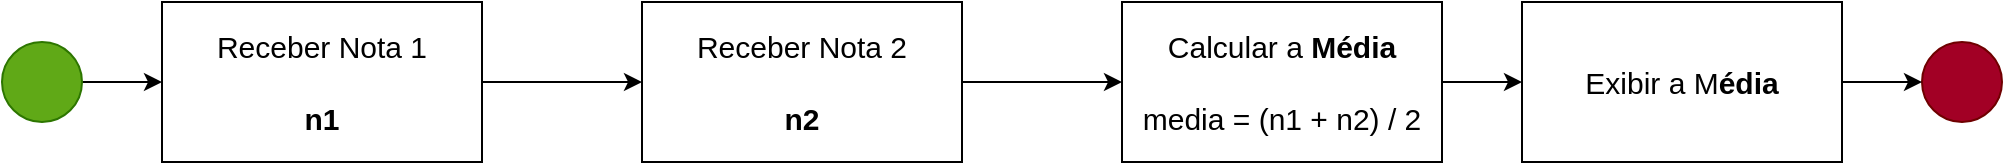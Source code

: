 <mxfile version="26.0.16" pages="20">
  <diagram name="Exercício-1" id="Q4O7T8r-_QuVSkTAMwTj">
    <mxGraphModel dx="1068" dy="655" grid="1" gridSize="10" guides="1" tooltips="1" connect="1" arrows="1" fold="1" page="1" pageScale="1" pageWidth="827" pageHeight="1169" math="0" shadow="0">
      <root>
        <mxCell id="0" />
        <mxCell id="1" parent="0" />
        <mxCell id="X__NJGNG_AUrqshIAem8-3" style="edgeStyle=orthogonalEdgeStyle;rounded=0;orthogonalLoop=1;jettySize=auto;html=1;entryX=0;entryY=0.5;entryDx=0;entryDy=0;" parent="1" source="X__NJGNG_AUrqshIAem8-1" target="X__NJGNG_AUrqshIAem8-2" edge="1">
          <mxGeometry relative="1" as="geometry" />
        </mxCell>
        <mxCell id="X__NJGNG_AUrqshIAem8-1" value="" style="ellipse;whiteSpace=wrap;html=1;aspect=fixed;fillColor=#60a917;strokeColor=#2D7600;fontColor=#ffffff;" parent="1" vertex="1">
          <mxGeometry x="40" y="180" width="40" height="40" as="geometry" />
        </mxCell>
        <mxCell id="X__NJGNG_AUrqshIAem8-7" value="" style="edgeStyle=orthogonalEdgeStyle;rounded=0;orthogonalLoop=1;jettySize=auto;html=1;" parent="1" source="X__NJGNG_AUrqshIAem8-2" target="X__NJGNG_AUrqshIAem8-4" edge="1">
          <mxGeometry relative="1" as="geometry" />
        </mxCell>
        <mxCell id="X__NJGNG_AUrqshIAem8-2" value="&lt;font style=&quot;font-size: 15px;&quot;&gt;Receber Nota 1&lt;/font&gt;&lt;div&gt;&lt;font style=&quot;font-size: 15px;&quot;&gt;&lt;br&gt;&lt;/font&gt;&lt;/div&gt;&lt;div&gt;&lt;span style=&quot;font-size: 15px;&quot;&gt;&lt;b&gt;n1&lt;/b&gt;&lt;/span&gt;&lt;/div&gt;" style="rounded=0;whiteSpace=wrap;html=1;" parent="1" vertex="1">
          <mxGeometry x="120" y="160" width="160" height="80" as="geometry" />
        </mxCell>
        <mxCell id="qN6Nzuf-neQRy-aTiJHl-1" value="" style="edgeStyle=orthogonalEdgeStyle;rounded=0;orthogonalLoop=1;jettySize=auto;html=1;" parent="1" source="X__NJGNG_AUrqshIAem8-4" target="X__NJGNG_AUrqshIAem8-5" edge="1">
          <mxGeometry relative="1" as="geometry" />
        </mxCell>
        <mxCell id="X__NJGNG_AUrqshIAem8-4" value="&lt;font style=&quot;font-size: 15px;&quot;&gt;Receber Nota 2&lt;/font&gt;&lt;div&gt;&lt;font style=&quot;font-size: 15px;&quot;&gt;&lt;br&gt;&lt;/font&gt;&lt;/div&gt;&lt;div&gt;&lt;font style=&quot;font-size: 15px;&quot;&gt;&lt;b&gt;n2&lt;/b&gt;&lt;/font&gt;&lt;/div&gt;" style="rounded=0;whiteSpace=wrap;html=1;" parent="1" vertex="1">
          <mxGeometry x="360" y="160" width="160" height="80" as="geometry" />
        </mxCell>
        <mxCell id="qN6Nzuf-neQRy-aTiJHl-2" value="" style="edgeStyle=orthogonalEdgeStyle;rounded=0;orthogonalLoop=1;jettySize=auto;html=1;" parent="1" source="X__NJGNG_AUrqshIAem8-5" target="X__NJGNG_AUrqshIAem8-14" edge="1">
          <mxGeometry relative="1" as="geometry" />
        </mxCell>
        <mxCell id="X__NJGNG_AUrqshIAem8-5" value="&lt;font style=&quot;font-size: 15px;&quot;&gt;Calcular a &lt;b&gt;Média&lt;/b&gt;&lt;/font&gt;&lt;div&gt;&lt;font style=&quot;font-size: 15px;&quot;&gt;&lt;br&gt;&lt;/font&gt;&lt;/div&gt;&lt;div&gt;&lt;font style=&quot;font-size: 15px;&quot;&gt;media = (n1 + n2) / 2&lt;/font&gt;&lt;/div&gt;" style="rounded=0;whiteSpace=wrap;html=1;" parent="1" vertex="1">
          <mxGeometry x="600" y="160" width="160" height="80" as="geometry" />
        </mxCell>
        <mxCell id="X__NJGNG_AUrqshIAem8-12" value="" style="ellipse;whiteSpace=wrap;html=1;aspect=fixed;fillColor=#a20025;strokeColor=#6F0000;fontColor=#ffffff;" parent="1" vertex="1">
          <mxGeometry x="1000" y="180" width="40" height="40" as="geometry" />
        </mxCell>
        <mxCell id="qN6Nzuf-neQRy-aTiJHl-6" value="" style="edgeStyle=orthogonalEdgeStyle;rounded=0;orthogonalLoop=1;jettySize=auto;html=1;" parent="1" source="X__NJGNG_AUrqshIAem8-14" target="X__NJGNG_AUrqshIAem8-12" edge="1">
          <mxGeometry relative="1" as="geometry" />
        </mxCell>
        <mxCell id="X__NJGNG_AUrqshIAem8-14" value="&lt;font style=&quot;font-size: 15px;&quot;&gt;Exibir a M&lt;b&gt;édia&lt;/b&gt;&lt;/font&gt;" style="rounded=0;whiteSpace=wrap;html=1;" parent="1" vertex="1">
          <mxGeometry x="800" y="160" width="160" height="80" as="geometry" />
        </mxCell>
      </root>
    </mxGraphModel>
  </diagram>
  <diagram id="QyY_dD5GXf6w8DH7ajRM" name="Exercício-2">
    <mxGraphModel dx="1068" dy="655" grid="1" gridSize="10" guides="1" tooltips="1" connect="1" arrows="1" fold="1" page="1" pageScale="1" pageWidth="827" pageHeight="1169" math="0" shadow="0">
      <root>
        <mxCell id="0" />
        <mxCell id="1" parent="0" />
        <mxCell id="jPHniwbCfSKF48inRvBH-3" value="" style="edgeStyle=orthogonalEdgeStyle;rounded=0;orthogonalLoop=1;jettySize=auto;html=1;" parent="1" source="jPHniwbCfSKF48inRvBH-1" target="jPHniwbCfSKF48inRvBH-2" edge="1">
          <mxGeometry relative="1" as="geometry" />
        </mxCell>
        <mxCell id="jPHniwbCfSKF48inRvBH-1" value="" style="ellipse;whiteSpace=wrap;html=1;aspect=fixed;fillColor=#60a917;strokeColor=#2D7600;fontColor=#ffffff;" parent="1" vertex="1">
          <mxGeometry x="40" y="60" width="40" height="40" as="geometry" />
        </mxCell>
        <mxCell id="jPHniwbCfSKF48inRvBH-6" value="" style="edgeStyle=orthogonalEdgeStyle;rounded=0;orthogonalLoop=1;jettySize=auto;html=1;" parent="1" source="jPHniwbCfSKF48inRvBH-2" target="jPHniwbCfSKF48inRvBH-4" edge="1">
          <mxGeometry relative="1" as="geometry" />
        </mxCell>
        <mxCell id="jPHniwbCfSKF48inRvBH-2" value="Receber Nota 1&lt;div&gt;&lt;br&gt;&lt;/div&gt;&lt;div&gt;&lt;b&gt;n1&lt;/b&gt;&lt;/div&gt;" style="rounded=0;whiteSpace=wrap;html=1;" parent="1" vertex="1">
          <mxGeometry x="120" y="40" width="120" height="80" as="geometry" />
        </mxCell>
        <mxCell id="jPHniwbCfSKF48inRvBH-8" value="" style="edgeStyle=orthogonalEdgeStyle;rounded=0;orthogonalLoop=1;jettySize=auto;html=1;" parent="1" source="Msulp-280z_LVbSXjaov-1" edge="1">
          <mxGeometry relative="1" as="geometry">
            <mxPoint x="600" y="80" as="targetPoint" />
          </mxGeometry>
        </mxCell>
        <mxCell id="jPHniwbCfSKF48inRvBH-4" value="Receber Nota 2&lt;div&gt;&lt;br&gt;&lt;/div&gt;&lt;div&gt;&lt;b&gt;n2&lt;/b&gt;&lt;/div&gt;" style="rounded=0;whiteSpace=wrap;html=1;" parent="1" vertex="1">
          <mxGeometry x="320" y="40" width="120" height="80" as="geometry" />
        </mxCell>
        <mxCell id="jPHniwbCfSKF48inRvBH-10" value="" style="edgeStyle=orthogonalEdgeStyle;rounded=0;orthogonalLoop=1;jettySize=auto;html=1;" parent="1" edge="1">
          <mxGeometry relative="1" as="geometry">
            <mxPoint x="599.5" y="120" as="sourcePoint" />
            <mxPoint x="599.5" y="200" as="targetPoint" />
          </mxGeometry>
        </mxCell>
        <mxCell id="5EUocrwa3wMXCn9-IJP4-2" value="" style="edgeStyle=orthogonalEdgeStyle;rounded=0;orthogonalLoop=1;jettySize=auto;html=1;" parent="1" source="3rhSD0L0hrm-AlCh5Q7z-1" target="5EUocrwa3wMXCn9-IJP4-1" edge="1">
          <mxGeometry relative="1" as="geometry" />
        </mxCell>
        <mxCell id="5EUocrwa3wMXCn9-IJP4-4" value="" style="edgeStyle=orthogonalEdgeStyle;rounded=0;orthogonalLoop=1;jettySize=auto;html=1;" parent="1" source="3rhSD0L0hrm-AlCh5Q7z-1" target="5EUocrwa3wMXCn9-IJP4-3" edge="1">
          <mxGeometry relative="1" as="geometry" />
        </mxCell>
        <mxCell id="3rhSD0L0hrm-AlCh5Q7z-1" value="" style="rhombus;whiteSpace=wrap;html=1;" parent="1" vertex="1">
          <mxGeometry x="560" y="200" width="80" height="80" as="geometry" />
        </mxCell>
        <mxCell id="5EUocrwa3wMXCn9-IJP4-8" value="" style="edgeStyle=orthogonalEdgeStyle;rounded=0;orthogonalLoop=1;jettySize=auto;html=1;" parent="1" source="5EUocrwa3wMXCn9-IJP4-1" target="5EUocrwa3wMXCn9-IJP4-7" edge="1">
          <mxGeometry relative="1" as="geometry" />
        </mxCell>
        <mxCell id="5EUocrwa3wMXCn9-IJP4-1" value="Exibir #partiutentardenovo" style="whiteSpace=wrap;html=1;" parent="1" vertex="1">
          <mxGeometry x="520" y="380" width="160" height="80" as="geometry" />
        </mxCell>
        <mxCell id="5EUocrwa3wMXCn9-IJP4-9" value="" style="edgeStyle=orthogonalEdgeStyle;rounded=0;orthogonalLoop=1;jettySize=auto;html=1;" parent="1" source="5EUocrwa3wMXCn9-IJP4-3" target="5EUocrwa3wMXCn9-IJP4-7" edge="1">
          <mxGeometry relative="1" as="geometry" />
        </mxCell>
        <mxCell id="5EUocrwa3wMXCn9-IJP4-3" value="Exibir #partiuestágio" style="whiteSpace=wrap;html=1;" parent="1" vertex="1">
          <mxGeometry x="280" y="200" width="160" height="80" as="geometry" />
        </mxCell>
        <mxCell id="5EUocrwa3wMXCn9-IJP4-5" value="SE média &amp;gt;=&amp;nbsp; 5" style="text;html=1;align=center;verticalAlign=middle;whiteSpace=wrap;rounded=0;" parent="1" vertex="1">
          <mxGeometry x="450" y="200" width="100" height="40" as="geometry" />
        </mxCell>
        <mxCell id="5EUocrwa3wMXCn9-IJP4-7" value="" style="ellipse;whiteSpace=wrap;html=1;aspect=fixed;fillColor=#a20025;strokeColor=#6F0000;fontColor=#ffffff;" parent="1" vertex="1">
          <mxGeometry x="340" y="400" width="40" height="40" as="geometry" />
        </mxCell>
        <mxCell id="Msulp-280z_LVbSXjaov-2" value="SE média &amp;lt; 5" style="text;html=1;align=center;verticalAlign=middle;resizable=0;points=[];autosize=1;strokeColor=none;fillColor=none;" parent="1" vertex="1">
          <mxGeometry x="590" y="330" width="100" height="30" as="geometry" />
        </mxCell>
        <mxCell id="j31XdITf7kKJIWrJIH4Z-1" value="" style="edgeStyle=orthogonalEdgeStyle;rounded=0;orthogonalLoop=1;jettySize=auto;html=1;" parent="1" source="jPHniwbCfSKF48inRvBH-4" target="Msulp-280z_LVbSXjaov-1" edge="1">
          <mxGeometry relative="1" as="geometry">
            <mxPoint x="600" y="80" as="targetPoint" />
            <mxPoint x="440" y="80" as="sourcePoint" />
          </mxGeometry>
        </mxCell>
        <mxCell id="Msulp-280z_LVbSXjaov-1" value="&lt;font style=&quot;font-size: 15px;&quot;&gt;Calcular a &lt;b&gt;Média&lt;/b&gt;&lt;/font&gt;&lt;div&gt;&lt;font style=&quot;font-size: 15px;&quot;&gt;&lt;br&gt;&lt;/font&gt;&lt;/div&gt;&lt;div&gt;&lt;font style=&quot;font-size: 15px;&quot;&gt;media = (n1 + n2) / 2&lt;/font&gt;&lt;/div&gt;" style="rounded=0;whiteSpace=wrap;html=1;" parent="1" vertex="1">
          <mxGeometry x="520" y="40" width="160" height="80" as="geometry" />
        </mxCell>
      </root>
    </mxGraphModel>
  </diagram>
  <diagram id="FhCniSIfIupz3R5kTTrB" name="Exercício-3">
    <mxGraphModel dx="1068" dy="1824" grid="1" gridSize="10" guides="1" tooltips="1" connect="1" arrows="1" fold="1" page="1" pageScale="1" pageWidth="827" pageHeight="1169" math="0" shadow="0">
      <root>
        <mxCell id="0" />
        <mxCell id="1" parent="0" />
        <mxCell id="bqn7VpPqd9rwtZ6SyoKH-2" value="" style="edgeStyle=orthogonalEdgeStyle;rounded=0;orthogonalLoop=1;jettySize=auto;html=1;" parent="1" source="M2-VbRjm5J87dwG3ewpJ-1" target="bqn7VpPqd9rwtZ6SyoKH-1" edge="1">
          <mxGeometry relative="1" as="geometry" />
        </mxCell>
        <mxCell id="M2-VbRjm5J87dwG3ewpJ-1" value="" style="ellipse;whiteSpace=wrap;html=1;aspect=fixed;fillColor=#60a917;strokeColor=#2D7600;fontColor=#ffffff;" parent="1" vertex="1">
          <mxGeometry x="40" y="60" width="40" height="40" as="geometry" />
        </mxCell>
        <mxCell id="k4TFoNBt3a1C8mbVjywe-2" value="" style="edgeStyle=orthogonalEdgeStyle;rounded=0;orthogonalLoop=1;jettySize=auto;html=1;" parent="1" source="bqn7VpPqd9rwtZ6SyoKH-1" target="k4TFoNBt3a1C8mbVjywe-1" edge="1">
          <mxGeometry relative="1" as="geometry" />
        </mxCell>
        <mxCell id="bqn7VpPqd9rwtZ6SyoKH-1" value="Receber Sexo" style="whiteSpace=wrap;html=1;" parent="1" vertex="1">
          <mxGeometry x="120" y="40" width="120" height="80" as="geometry" />
        </mxCell>
        <mxCell id="Ru239wIt3gHtYKk6HhQ--3" value="" style="edgeStyle=orthogonalEdgeStyle;rounded=0;orthogonalLoop=1;jettySize=auto;html=1;" parent="1" source="k4TFoNBt3a1C8mbVjywe-1" target="Ru239wIt3gHtYKk6HhQ--1" edge="1">
          <mxGeometry relative="1" as="geometry" />
        </mxCell>
        <mxCell id="k4TFoNBt3a1C8mbVjywe-1" value="Receber Idade" style="whiteSpace=wrap;html=1;" parent="1" vertex="1">
          <mxGeometry x="320" y="40" width="120" height="80" as="geometry" />
        </mxCell>
        <mxCell id="Ru239wIt3gHtYKk6HhQ--20" style="edgeStyle=orthogonalEdgeStyle;rounded=0;orthogonalLoop=1;jettySize=auto;html=1;entryX=0.5;entryY=0;entryDx=0;entryDy=0;" parent="1" source="k4TFoNBt3a1C8mbVjywe-5" target="hZ7F5uMG-gtFbYWRVNkQ-1" edge="1">
          <mxGeometry relative="1" as="geometry" />
        </mxCell>
        <mxCell id="k4TFoNBt3a1C8mbVjywe-5" value="Você é Homem e Menino" style="whiteSpace=wrap;html=1;" parent="1" vertex="1">
          <mxGeometry x="960" y="-200" width="120" height="80" as="geometry" />
        </mxCell>
        <mxCell id="Ru239wIt3gHtYKk6HhQ--23" style="edgeStyle=orthogonalEdgeStyle;rounded=0;orthogonalLoop=1;jettySize=auto;html=1;entryX=0;entryY=0;entryDx=0;entryDy=0;" parent="1" source="qvHMd__fCahmZ-VEstfW-2" target="hZ7F5uMG-gtFbYWRVNkQ-1" edge="1">
          <mxGeometry relative="1" as="geometry" />
        </mxCell>
        <mxCell id="qvHMd__fCahmZ-VEstfW-2" value="Você é Homem Maior de Idade" style="rounded=0;whiteSpace=wrap;html=1;" parent="1" vertex="1">
          <mxGeometry x="960" y="-40" width="120" height="80" as="geometry" />
        </mxCell>
        <mxCell id="Ru239wIt3gHtYKk6HhQ--22" style="edgeStyle=orthogonalEdgeStyle;rounded=0;orthogonalLoop=1;jettySize=auto;html=1;entryX=0;entryY=1;entryDx=0;entryDy=0;" parent="1" source="qvHMd__fCahmZ-VEstfW-4" target="hZ7F5uMG-gtFbYWRVNkQ-1" edge="1">
          <mxGeometry relative="1" as="geometry" />
        </mxCell>
        <mxCell id="qvHMd__fCahmZ-VEstfW-4" value="Você é Mulher Maior de Idade" style="rounded=0;whiteSpace=wrap;html=1;" parent="1" vertex="1">
          <mxGeometry x="960" y="120" width="120" height="80" as="geometry" />
        </mxCell>
        <mxCell id="Ru239wIt3gHtYKk6HhQ--21" style="edgeStyle=orthogonalEdgeStyle;rounded=0;orthogonalLoop=1;jettySize=auto;html=1;entryX=0.5;entryY=1;entryDx=0;entryDy=0;" parent="1" source="qvHMd__fCahmZ-VEstfW-6" target="hZ7F5uMG-gtFbYWRVNkQ-1" edge="1">
          <mxGeometry relative="1" as="geometry" />
        </mxCell>
        <mxCell id="qvHMd__fCahmZ-VEstfW-6" value="Você é Mulher e Menina" style="rounded=0;whiteSpace=wrap;html=1;" parent="1" vertex="1">
          <mxGeometry x="960" y="280" width="120" height="80" as="geometry" />
        </mxCell>
        <mxCell id="qvHMd__fCahmZ-VEstfW-11" value="SE idade &amp;lt; 18" style="text;html=1;align=center;verticalAlign=middle;whiteSpace=wrap;rounded=0;" parent="1" vertex="1">
          <mxGeometry x="830" y="290" width="110" height="30" as="geometry" />
        </mxCell>
        <mxCell id="qvHMd__fCahmZ-VEstfW-12" value="SE sexo = Mulher" style="text;html=1;align=center;verticalAlign=middle;whiteSpace=wrap;rounded=0;" parent="1" vertex="1">
          <mxGeometry x="580" y="210" width="120" height="30" as="geometry" />
        </mxCell>
        <mxCell id="qvHMd__fCahmZ-VEstfW-13" value="SE idade &amp;lt; 18" style="text;html=1;align=center;verticalAlign=middle;whiteSpace=wrap;rounded=0;" parent="1" vertex="1">
          <mxGeometry x="840" y="-30" width="80" height="30" as="geometry" />
        </mxCell>
        <mxCell id="qvHMd__fCahmZ-VEstfW-14" value="SE idade &amp;gt;= 18" style="text;html=1;align=center;verticalAlign=middle;whiteSpace=wrap;rounded=0;" parent="1" vertex="1">
          <mxGeometry x="840" y="170" width="90" height="30" as="geometry" />
        </mxCell>
        <mxCell id="hZ7F5uMG-gtFbYWRVNkQ-1" value="" style="ellipse;whiteSpace=wrap;html=1;aspect=fixed;fillColor=#a20025;fontColor=#ffffff;strokeColor=#6F0000;" parent="1" vertex="1">
          <mxGeometry x="1280" y="60" width="40" height="40" as="geometry" />
        </mxCell>
        <mxCell id="Ru239wIt3gHtYKk6HhQ--8" style="edgeStyle=orthogonalEdgeStyle;rounded=0;orthogonalLoop=1;jettySize=auto;html=1;entryX=0;entryY=0.5;entryDx=0;entryDy=0;" parent="1" source="Ru239wIt3gHtYKk6HhQ--1" target="Ru239wIt3gHtYKk6HhQ--4" edge="1">
          <mxGeometry relative="1" as="geometry">
            <Array as="points">
              <mxPoint x="560" y="240" />
            </Array>
          </mxGeometry>
        </mxCell>
        <mxCell id="Ru239wIt3gHtYKk6HhQ--9" style="edgeStyle=orthogonalEdgeStyle;rounded=0;orthogonalLoop=1;jettySize=auto;html=1;" parent="1" source="Ru239wIt3gHtYKk6HhQ--1" target="Ru239wIt3gHtYKk6HhQ--5" edge="1">
          <mxGeometry relative="1" as="geometry">
            <Array as="points">
              <mxPoint x="560" y="-80" />
            </Array>
          </mxGeometry>
        </mxCell>
        <mxCell id="Ru239wIt3gHtYKk6HhQ--1" value="" style="rhombus;whiteSpace=wrap;html=1;" parent="1" vertex="1">
          <mxGeometry x="520" y="40" width="80" height="80" as="geometry" />
        </mxCell>
        <mxCell id="Ru239wIt3gHtYKk6HhQ--10" style="edgeStyle=orthogonalEdgeStyle;rounded=0;orthogonalLoop=1;jettySize=auto;html=1;entryX=0;entryY=0.5;entryDx=0;entryDy=0;" parent="1" source="Ru239wIt3gHtYKk6HhQ--4" target="qvHMd__fCahmZ-VEstfW-4" edge="1">
          <mxGeometry relative="1" as="geometry">
            <Array as="points">
              <mxPoint x="760" y="160" />
            </Array>
          </mxGeometry>
        </mxCell>
        <mxCell id="Ru239wIt3gHtYKk6HhQ--12" style="edgeStyle=orthogonalEdgeStyle;rounded=0;orthogonalLoop=1;jettySize=auto;html=1;entryX=0;entryY=0.5;entryDx=0;entryDy=0;" parent="1" source="Ru239wIt3gHtYKk6HhQ--4" target="qvHMd__fCahmZ-VEstfW-6" edge="1">
          <mxGeometry relative="1" as="geometry">
            <Array as="points">
              <mxPoint x="760" y="320" />
            </Array>
          </mxGeometry>
        </mxCell>
        <mxCell id="Ru239wIt3gHtYKk6HhQ--4" value="" style="rhombus;whiteSpace=wrap;html=1;" parent="1" vertex="1">
          <mxGeometry x="720" y="200" width="80" height="80" as="geometry" />
        </mxCell>
        <mxCell id="Ru239wIt3gHtYKk6HhQ--16" style="edgeStyle=orthogonalEdgeStyle;rounded=0;orthogonalLoop=1;jettySize=auto;html=1;entryX=0;entryY=0.5;entryDx=0;entryDy=0;" parent="1" source="Ru239wIt3gHtYKk6HhQ--5" target="k4TFoNBt3a1C8mbVjywe-5" edge="1">
          <mxGeometry relative="1" as="geometry">
            <Array as="points">
              <mxPoint x="760" y="-160" />
            </Array>
          </mxGeometry>
        </mxCell>
        <mxCell id="Ru239wIt3gHtYKk6HhQ--17" style="edgeStyle=orthogonalEdgeStyle;rounded=0;orthogonalLoop=1;jettySize=auto;html=1;entryX=0;entryY=0.5;entryDx=0;entryDy=0;" parent="1" source="Ru239wIt3gHtYKk6HhQ--5" target="qvHMd__fCahmZ-VEstfW-2" edge="1">
          <mxGeometry relative="1" as="geometry">
            <Array as="points">
              <mxPoint x="760" />
            </Array>
          </mxGeometry>
        </mxCell>
        <mxCell id="Ru239wIt3gHtYKk6HhQ--5" value="" style="rhombus;whiteSpace=wrap;html=1;" parent="1" vertex="1">
          <mxGeometry x="720" y="-120" width="80" height="80" as="geometry" />
        </mxCell>
        <mxCell id="Ru239wIt3gHtYKk6HhQ--18" value="SE idade &amp;gt;= 18" style="text;html=1;align=center;verticalAlign=middle;whiteSpace=wrap;rounded=0;" parent="1" vertex="1">
          <mxGeometry x="835" y="-150" width="90" height="30" as="geometry" />
        </mxCell>
        <mxCell id="Ru239wIt3gHtYKk6HhQ--19" value="SE sexo = Homem" style="text;html=1;align=center;verticalAlign=middle;whiteSpace=wrap;rounded=0;" parent="1" vertex="1">
          <mxGeometry x="600" y="-70" width="120" height="30" as="geometry" />
        </mxCell>
      </root>
    </mxGraphModel>
  </diagram>
  <diagram id="P2bB0dDFw2PDnDrnAnEh" name="Exercício-4">
    <mxGraphModel dx="1068" dy="655" grid="1" gridSize="10" guides="1" tooltips="1" connect="1" arrows="1" fold="1" page="1" pageScale="1" pageWidth="827" pageHeight="1169" math="0" shadow="0">
      <root>
        <mxCell id="0" />
        <mxCell id="1" parent="0" />
        <mxCell id="huWc0SiymFKecIXcHdUb-2" value="" style="edgeStyle=orthogonalEdgeStyle;rounded=0;orthogonalLoop=1;jettySize=auto;html=1;" parent="1" source="m8LkWYDvT2iEQtdCIdYX-1" target="huWc0SiymFKecIXcHdUb-1" edge="1">
          <mxGeometry relative="1" as="geometry" />
        </mxCell>
        <mxCell id="m8LkWYDvT2iEQtdCIdYX-1" value="" style="ellipse;whiteSpace=wrap;html=1;aspect=fixed;fillColor=#60a917;strokeColor=#2D7600;fontColor=#ffffff;" parent="1" vertex="1">
          <mxGeometry x="40" y="60" width="40" height="40" as="geometry" />
        </mxCell>
        <mxCell id="wBLvmGIJqOUIQ-lzIuFU-2" value="" style="edgeStyle=orthogonalEdgeStyle;rounded=0;orthogonalLoop=1;jettySize=auto;html=1;" parent="1" source="huWc0SiymFKecIXcHdUb-1" target="wBLvmGIJqOUIQ-lzIuFU-1" edge="1">
          <mxGeometry relative="1" as="geometry" />
        </mxCell>
        <mxCell id="huWc0SiymFKecIXcHdUb-1" value="Ler Estado Natal do Usuário&lt;div&gt;&lt;br&gt;&lt;/div&gt;&lt;div&gt;&lt;b&gt;estado&lt;/b&gt;&lt;/div&gt;" style="rounded=0;whiteSpace=wrap;html=1;" parent="1" vertex="1">
          <mxGeometry x="120" y="40" width="120" height="80" as="geometry" />
        </mxCell>
        <mxCell id="A_VE1J8MxBRr_dcvQz0i-18" style="edgeStyle=orthogonalEdgeStyle;rounded=0;orthogonalLoop=1;jettySize=auto;html=1;entryX=0.5;entryY=0;entryDx=0;entryDy=0;" parent="1" source="wBLvmGIJqOUIQ-lzIuFU-1" target="A_VE1J8MxBRr_dcvQz0i-1" edge="1">
          <mxGeometry relative="1" as="geometry" />
        </mxCell>
        <mxCell id="wBLvmGIJqOUIQ-lzIuFU-1" value="Ler Quantidade de Filhos do Usuário&lt;div&gt;&lt;br&gt;&lt;/div&gt;&lt;div&gt;&lt;b&gt;quantfilhos&lt;/b&gt;&lt;/div&gt;" style="rounded=0;whiteSpace=wrap;html=1;" parent="1" vertex="1">
          <mxGeometry x="320" y="40" width="120" height="80" as="geometry" />
        </mxCell>
        <mxCell id="A_VE1J8MxBRr_dcvQz0i-20" style="edgeStyle=orthogonalEdgeStyle;rounded=0;orthogonalLoop=1;jettySize=auto;html=1;" parent="1" source="A_VE1J8MxBRr_dcvQz0i-21" target="A_VE1J8MxBRr_dcvQz0i-8" edge="1">
          <mxGeometry relative="1" as="geometry">
            <Array as="points">
              <mxPoint x="380" y="320" />
            </Array>
          </mxGeometry>
        </mxCell>
        <mxCell id="A_VE1J8MxBRr_dcvQz0i-1" value="" style="rhombus;whiteSpace=wrap;html=1;" parent="1" vertex="1">
          <mxGeometry x="560" y="180" width="80" height="80" as="geometry" />
        </mxCell>
        <mxCell id="fDx0VaLwigfbX95av0QA-8" style="edgeStyle=orthogonalEdgeStyle;rounded=0;orthogonalLoop=1;jettySize=auto;html=1;entryX=0.5;entryY=1;entryDx=0;entryDy=0;" parent="1" source="A_VE1J8MxBRr_dcvQz0i-2" target="fDx0VaLwigfbX95av0QA-1" edge="1">
          <mxGeometry relative="1" as="geometry">
            <Array as="points">
              <mxPoint x="80" y="820" />
              <mxPoint x="420" y="820" />
            </Array>
          </mxGeometry>
        </mxCell>
        <mxCell id="A_VE1J8MxBRr_dcvQz0i-2" value="Exibir &quot;#nãotemtv #nãoteminternet #nãotemvideogame&quot;" style="rounded=0;whiteSpace=wrap;html=1;" parent="1" vertex="1">
          <mxGeometry x="20" y="520" width="120" height="80" as="geometry" />
        </mxCell>
        <mxCell id="fDx0VaLwigfbX95av0QA-7" style="edgeStyle=orthogonalEdgeStyle;rounded=0;orthogonalLoop=1;jettySize=auto;html=1;entryX=0;entryY=0.5;entryDx=0;entryDy=0;" parent="1" source="A_VE1J8MxBRr_dcvQz0i-3" target="fDx0VaLwigfbX95av0QA-1" edge="1">
          <mxGeometry relative="1" as="geometry">
            <Array as="points">
              <mxPoint x="240" y="780" />
            </Array>
          </mxGeometry>
        </mxCell>
        <mxCell id="A_VE1J8MxBRr_dcvQz0i-3" value="Exibir &quot;#nãotemtv&amp;nbsp;" style="rounded=0;whiteSpace=wrap;html=1;" parent="1" vertex="1">
          <mxGeometry x="180" y="520" width="120" height="80" as="geometry" />
        </mxCell>
        <mxCell id="fDx0VaLwigfbX95av0QA-2" style="edgeStyle=orthogonalEdgeStyle;rounded=0;orthogonalLoop=1;jettySize=auto;html=1;entryX=0.5;entryY=0;entryDx=0;entryDy=0;" parent="1" source="A_VE1J8MxBRr_dcvQz0i-4" target="fDx0VaLwigfbX95av0QA-1" edge="1">
          <mxGeometry relative="1" as="geometry" />
        </mxCell>
        <mxCell id="A_VE1J8MxBRr_dcvQz0i-4" value="&lt;br&gt;&lt;span style=&quot;color: rgb(255, 255, 255); font-family: Helvetica; font-size: 12px; font-style: normal; font-variant-ligatures: normal; font-variant-caps: normal; font-weight: 400; letter-spacing: normal; orphans: 2; text-align: center; text-indent: 0px; text-transform: none; widows: 2; word-spacing: 0px; -webkit-text-stroke-width: 0px; white-space: normal; background-color: rgb(27, 29, 30); text-decoration-thickness: initial; text-decoration-style: initial; text-decoration-color: initial; float: none; display: inline !important;&quot;&gt;Exibir &quot;#nãotemvideogame&amp;nbsp;&lt;/span&gt;&lt;div&gt;&lt;br/&gt;&lt;/div&gt;" style="rounded=0;whiteSpace=wrap;html=1;" parent="1" vertex="1">
          <mxGeometry x="340" y="520" width="120" height="80" as="geometry" />
        </mxCell>
        <mxCell id="fDx0VaLwigfbX95av0QA-3" style="edgeStyle=orthogonalEdgeStyle;rounded=0;orthogonalLoop=1;jettySize=auto;html=1;entryX=1;entryY=0.5;entryDx=0;entryDy=0;" parent="1" source="A_VE1J8MxBRr_dcvQz0i-5" target="fDx0VaLwigfbX95av0QA-1" edge="1">
          <mxGeometry relative="1" as="geometry" />
        </mxCell>
        <mxCell id="A_VE1J8MxBRr_dcvQz0i-5" value="&lt;br&gt;&lt;span style=&quot;color: rgb(255, 255, 255); font-family: Helvetica; font-size: 12px; font-style: normal; font-variant-ligatures: normal; font-variant-caps: normal; font-weight: 400; letter-spacing: normal; orphans: 2; text-align: center; text-indent: 0px; text-transform: none; widows: 2; word-spacing: 0px; -webkit-text-stroke-width: 0px; white-space: normal; background-color: rgb(27, 29, 30); text-decoration-thickness: initial; text-decoration-style: initial; text-decoration-color: initial; float: none; display: inline !important;&quot;&gt;Exibir &quot;#tv #internet #videogame&quot;&lt;/span&gt;&lt;div&gt;&lt;br/&gt;&lt;/div&gt;" style="rounded=0;whiteSpace=wrap;html=1;" parent="1" vertex="1">
          <mxGeometry x="500" y="520" width="120" height="80" as="geometry" />
        </mxCell>
        <mxCell id="fDx0VaLwigfbX95av0QA-4" style="edgeStyle=orthogonalEdgeStyle;rounded=0;orthogonalLoop=1;jettySize=auto;html=1;entryX=1;entryY=1;entryDx=0;entryDy=0;" parent="1" source="A_VE1J8MxBRr_dcvQz0i-6" target="fDx0VaLwigfbX95av0QA-1" edge="1">
          <mxGeometry relative="1" as="geometry">
            <Array as="points">
              <mxPoint x="730" y="794" />
            </Array>
          </mxGeometry>
        </mxCell>
        <mxCell id="A_VE1J8MxBRr_dcvQz0i-6" value="Exibir &quot;#cresceiemultiplicativos&quot;" style="rounded=0;whiteSpace=wrap;html=1;" parent="1" vertex="1">
          <mxGeometry x="660" y="520" width="140" height="80" as="geometry" />
        </mxCell>
        <mxCell id="A_VE1J8MxBRr_dcvQz0i-7" style="edgeStyle=orthogonalEdgeStyle;rounded=0;orthogonalLoop=1;jettySize=auto;html=1;entryX=0.25;entryY=0;entryDx=0;entryDy=0;" parent="1" source="A_VE1J8MxBRr_dcvQz0i-8" target="A_VE1J8MxBRr_dcvQz0i-6" edge="1">
          <mxGeometry relative="1" as="geometry" />
        </mxCell>
        <mxCell id="A_VE1J8MxBRr_dcvQz0i-8" value="" style="rhombus;whiteSpace=wrap;html=1;" parent="1" vertex="1">
          <mxGeometry x="340" y="360" width="80" height="80" as="geometry" />
        </mxCell>
        <mxCell id="A_VE1J8MxBRr_dcvQz0i-9" style="edgeStyle=orthogonalEdgeStyle;rounded=0;orthogonalLoop=1;jettySize=auto;html=1;entryX=0.327;entryY=-0.033;entryDx=0;entryDy=0;entryPerimeter=0;" parent="1" source="A_VE1J8MxBRr_dcvQz0i-8" target="A_VE1J8MxBRr_dcvQz0i-4" edge="1">
          <mxGeometry relative="1" as="geometry" />
        </mxCell>
        <mxCell id="A_VE1J8MxBRr_dcvQz0i-10" style="edgeStyle=orthogonalEdgeStyle;rounded=0;orthogonalLoop=1;jettySize=auto;html=1;entryX=0.333;entryY=0.008;entryDx=0;entryDy=0;entryPerimeter=0;" parent="1" source="A_VE1J8MxBRr_dcvQz0i-8" target="A_VE1J8MxBRr_dcvQz0i-5" edge="1">
          <mxGeometry relative="1" as="geometry">
            <Array as="points">
              <mxPoint x="540" y="420" />
            </Array>
          </mxGeometry>
        </mxCell>
        <mxCell id="A_VE1J8MxBRr_dcvQz0i-11" style="edgeStyle=orthogonalEdgeStyle;rounded=0;orthogonalLoop=1;jettySize=auto;html=1;entryX=0.66;entryY=-0.023;entryDx=0;entryDy=0;entryPerimeter=0;" parent="1" source="A_VE1J8MxBRr_dcvQz0i-8" target="A_VE1J8MxBRr_dcvQz0i-3" edge="1">
          <mxGeometry relative="1" as="geometry">
            <Array as="points">
              <mxPoint x="259" y="420" />
            </Array>
          </mxGeometry>
        </mxCell>
        <mxCell id="A_VE1J8MxBRr_dcvQz0i-12" style="edgeStyle=orthogonalEdgeStyle;rounded=0;orthogonalLoop=1;jettySize=auto;html=1;entryX=0.687;entryY=-0.033;entryDx=0;entryDy=0;entryPerimeter=0;" parent="1" source="A_VE1J8MxBRr_dcvQz0i-8" target="A_VE1J8MxBRr_dcvQz0i-2" edge="1">
          <mxGeometry relative="1" as="geometry" />
        </mxCell>
        <mxCell id="A_VE1J8MxBRr_dcvQz0i-13" value="quantfilhos = 3" style="text;html=1;align=center;verticalAlign=middle;whiteSpace=wrap;rounded=0;" parent="1" vertex="1">
          <mxGeometry x="100" y="370" width="90" height="30" as="geometry" />
        </mxCell>
        <mxCell id="A_VE1J8MxBRr_dcvQz0i-14" value="quantfilhos = 2" style="text;html=1;align=center;verticalAlign=middle;whiteSpace=wrap;rounded=0;" parent="1" vertex="1">
          <mxGeometry x="260" y="420" width="90" height="30" as="geometry" />
        </mxCell>
        <mxCell id="A_VE1J8MxBRr_dcvQz0i-15" value="quantfilhos = 1" style="text;html=1;align=center;verticalAlign=middle;whiteSpace=wrap;rounded=0;" parent="1" vertex="1">
          <mxGeometry x="395" y="420" width="90" height="30" as="geometry" />
        </mxCell>
        <mxCell id="A_VE1J8MxBRr_dcvQz0i-16" value="quantfilhos = 0" style="text;html=1;align=center;verticalAlign=middle;whiteSpace=wrap;rounded=0;" parent="1" vertex="1">
          <mxGeometry x="550" y="410" width="90" height="30" as="geometry" />
        </mxCell>
        <mxCell id="A_VE1J8MxBRr_dcvQz0i-17" value="quantfilhos &amp;gt; 3" style="text;html=1;align=center;verticalAlign=middle;whiteSpace=wrap;rounded=0;" parent="1" vertex="1">
          <mxGeometry x="700" y="410" width="90" height="30" as="geometry" />
        </mxCell>
        <mxCell id="A_VE1J8MxBRr_dcvQz0i-19" style="edgeStyle=orthogonalEdgeStyle;rounded=0;orthogonalLoop=1;jettySize=auto;html=1;entryX=0.33;entryY=1.04;entryDx=0;entryDy=0;entryPerimeter=0;" parent="1" source="A_VE1J8MxBRr_dcvQz0i-1" target="huWc0SiymFKecIXcHdUb-1" edge="1">
          <mxGeometry relative="1" as="geometry" />
        </mxCell>
        <mxCell id="A_VE1J8MxBRr_dcvQz0i-22" value="" style="edgeStyle=orthogonalEdgeStyle;rounded=0;orthogonalLoop=1;jettySize=auto;html=1;" parent="1" source="A_VE1J8MxBRr_dcvQz0i-1" target="A_VE1J8MxBRr_dcvQz0i-21" edge="1">
          <mxGeometry relative="1" as="geometry">
            <mxPoint x="600" y="260" as="sourcePoint" />
            <mxPoint x="380" y="360" as="targetPoint" />
            <Array as="points">
              <mxPoint x="600" y="320" />
            </Array>
          </mxGeometry>
        </mxCell>
        <mxCell id="A_VE1J8MxBRr_dcvQz0i-21" value="Se quantfilhos" style="text;html=1;align=center;verticalAlign=middle;whiteSpace=wrap;rounded=0;" parent="1" vertex="1">
          <mxGeometry x="440" y="280" width="140" height="30" as="geometry" />
        </mxCell>
        <mxCell id="A_VE1J8MxBRr_dcvQz0i-23" value="quantfilhos &amp;gt;15" style="text;html=1;align=center;verticalAlign=middle;whiteSpace=wrap;rounded=0;" parent="1" vertex="1">
          <mxGeometry x="260" y="190" width="110" height="30" as="geometry" />
        </mxCell>
        <mxCell id="fDx0VaLwigfbX95av0QA-1" value="" style="ellipse;whiteSpace=wrap;html=1;aspect=fixed;fillColor=#a20025;fontColor=#ffffff;strokeColor=#6F0000;" parent="1" vertex="1">
          <mxGeometry x="400" y="760" width="40" height="40" as="geometry" />
        </mxCell>
      </root>
    </mxGraphModel>
  </diagram>
  <diagram id="94t1sMb-CUnjddC-YxBB" name="Exercício-5">
    <mxGraphModel dx="1068" dy="655" grid="1" gridSize="10" guides="1" tooltips="1" connect="1" arrows="1" fold="1" page="1" pageScale="1" pageWidth="827" pageHeight="1169" math="0" shadow="0">
      <root>
        <mxCell id="0" />
        <mxCell id="1" parent="0" />
        <mxCell id="4sgcBjvbI3_ik1mV5SlL-3" value="" style="edgeStyle=orthogonalEdgeStyle;rounded=0;orthogonalLoop=1;jettySize=auto;html=1;" parent="1" source="4sgcBjvbI3_ik1mV5SlL-1" target="4sgcBjvbI3_ik1mV5SlL-2" edge="1">
          <mxGeometry relative="1" as="geometry" />
        </mxCell>
        <mxCell id="4sgcBjvbI3_ik1mV5SlL-1" value="" style="ellipse;whiteSpace=wrap;html=1;aspect=fixed;fillColor=#60a917;strokeColor=#2D7600;fontColor=#ffffff;" parent="1" vertex="1">
          <mxGeometry x="260" y="60" width="40" height="40" as="geometry" />
        </mxCell>
        <mxCell id="CciJ4GfakeY0QjLug-zt-10" style="edgeStyle=orthogonalEdgeStyle;rounded=0;orthogonalLoop=1;jettySize=auto;html=1;entryX=0.5;entryY=0;entryDx=0;entryDy=0;" parent="1" source="4sgcBjvbI3_ik1mV5SlL-2" target="CciJ4GfakeY0QjLug-zt-5" edge="1">
          <mxGeometry relative="1" as="geometry" />
        </mxCell>
        <mxCell id="4sgcBjvbI3_ik1mV5SlL-2" value="Receber Quantidade de Horas dormidas por noite&lt;div&gt;&lt;br&gt;&lt;/div&gt;&lt;div&gt;&lt;b&gt;Horas&lt;/b&gt;&lt;/div&gt;" style="rounded=0;whiteSpace=wrap;html=1;" parent="1" vertex="1">
          <mxGeometry x="370" y="40" width="120" height="80" as="geometry" />
        </mxCell>
        <mxCell id="CciJ4GfakeY0QjLug-zt-17" style="edgeStyle=orthogonalEdgeStyle;rounded=0;orthogonalLoop=1;jettySize=auto;html=1;entryX=1;entryY=0.5;entryDx=0;entryDy=0;" parent="1" source="CciJ4GfakeY0QjLug-zt-1" target="CciJ4GfakeY0QjLug-zt-15" edge="1">
          <mxGeometry relative="1" as="geometry">
            <Array as="points">
              <mxPoint x="600" y="660" />
            </Array>
          </mxGeometry>
        </mxCell>
        <mxCell id="CciJ4GfakeY0QjLug-zt-1" value="Exibir #boaconcentração" style="rounded=0;whiteSpace=wrap;html=1;" parent="1" vertex="1">
          <mxGeometry x="520" y="400" width="120" height="80" as="geometry" />
        </mxCell>
        <mxCell id="CciJ4GfakeY0QjLug-zt-16" style="edgeStyle=orthogonalEdgeStyle;rounded=0;orthogonalLoop=1;jettySize=auto;html=1;" parent="1" source="CciJ4GfakeY0QjLug-zt-2" target="CciJ4GfakeY0QjLug-zt-15" edge="1">
          <mxGeometry relative="1" as="geometry">
            <Array as="points">
              <mxPoint x="460" y="530" />
              <mxPoint x="460" y="530" />
            </Array>
          </mxGeometry>
        </mxCell>
        <mxCell id="CciJ4GfakeY0QjLug-zt-2" value="Exibir #poucaconcentração" style="rounded=0;whiteSpace=wrap;html=1;" parent="1" vertex="1">
          <mxGeometry x="360" y="400" width="120" height="80" as="geometry" />
        </mxCell>
        <mxCell id="CciJ4GfakeY0QjLug-zt-3" value="Exibir #zumbi" style="rounded=0;whiteSpace=wrap;html=1;" parent="1" vertex="1">
          <mxGeometry x="200" y="400" width="120" height="80" as="geometry" />
        </mxCell>
        <mxCell id="CciJ4GfakeY0QjLug-zt-18" style="edgeStyle=orthogonalEdgeStyle;rounded=0;orthogonalLoop=1;jettySize=auto;html=1;entryX=0.5;entryY=1;entryDx=0;entryDy=0;" parent="1" source="CciJ4GfakeY0QjLug-zt-4" target="CciJ4GfakeY0QjLug-zt-15" edge="1">
          <mxGeometry relative="1" as="geometry">
            <Array as="points">
              <mxPoint x="760" y="700" />
              <mxPoint x="460" y="700" />
            </Array>
          </mxGeometry>
        </mxCell>
        <mxCell id="CciJ4GfakeY0QjLug-zt-4" value="Exibir &quot;Olha a Preguiça" style="rounded=0;whiteSpace=wrap;html=1;" parent="1" vertex="1">
          <mxGeometry x="680" y="400" width="120" height="80" as="geometry" />
        </mxCell>
        <mxCell id="CciJ4GfakeY0QjLug-zt-7" style="edgeStyle=orthogonalEdgeStyle;rounded=0;orthogonalLoop=1;jettySize=auto;html=1;entryX=0.5;entryY=0;entryDx=0;entryDy=0;" parent="1" source="CciJ4GfakeY0QjLug-zt-5" target="CciJ4GfakeY0QjLug-zt-1" edge="1">
          <mxGeometry relative="1" as="geometry" />
        </mxCell>
        <mxCell id="CciJ4GfakeY0QjLug-zt-5" value="" style="rhombus;whiteSpace=wrap;html=1;" parent="1" vertex="1">
          <mxGeometry x="390" y="200" width="80" height="80" as="geometry" />
        </mxCell>
        <mxCell id="CciJ4GfakeY0QjLug-zt-6" style="edgeStyle=orthogonalEdgeStyle;rounded=0;orthogonalLoop=1;jettySize=auto;html=1;entryX=0.587;entryY=-0.033;entryDx=0;entryDy=0;entryPerimeter=0;" parent="1" source="CciJ4GfakeY0QjLug-zt-5" target="CciJ4GfakeY0QjLug-zt-2" edge="1">
          <mxGeometry relative="1" as="geometry" />
        </mxCell>
        <mxCell id="CciJ4GfakeY0QjLug-zt-8" style="edgeStyle=orthogonalEdgeStyle;rounded=0;orthogonalLoop=1;jettySize=auto;html=1;entryX=0.583;entryY=0;entryDx=0;entryDy=0;entryPerimeter=0;" parent="1" source="CciJ4GfakeY0QjLug-zt-5" target="CciJ4GfakeY0QjLug-zt-3" edge="1">
          <mxGeometry relative="1" as="geometry" />
        </mxCell>
        <mxCell id="CciJ4GfakeY0QjLug-zt-9" style="edgeStyle=orthogonalEdgeStyle;rounded=0;orthogonalLoop=1;jettySize=auto;html=1;entryX=0.627;entryY=-0.023;entryDx=0;entryDy=0;entryPerimeter=0;" parent="1" source="CciJ4GfakeY0QjLug-zt-5" target="CciJ4GfakeY0QjLug-zt-4" edge="1">
          <mxGeometry relative="1" as="geometry">
            <Array as="points">
              <mxPoint x="755" y="230" />
            </Array>
          </mxGeometry>
        </mxCell>
        <mxCell id="CciJ4GfakeY0QjLug-zt-11" value="Horas &amp;gt; 9" style="text;html=1;align=center;verticalAlign=middle;whiteSpace=wrap;rounded=0;" parent="1" vertex="1">
          <mxGeometry x="690" y="240" width="60" height="30" as="geometry" />
        </mxCell>
        <mxCell id="CciJ4GfakeY0QjLug-zt-12" value="Horas &amp;gt;= 7 a &amp;gt;9" style="text;html=1;align=center;verticalAlign=middle;whiteSpace=wrap;rounded=0;" parent="1" vertex="1">
          <mxGeometry x="500" y="250" width="70" height="30" as="geometry" />
        </mxCell>
        <mxCell id="CciJ4GfakeY0QjLug-zt-13" value="&amp;gt;= 4 horas &amp;lt;7" style="text;html=1;align=center;verticalAlign=middle;whiteSpace=wrap;rounded=0;" parent="1" vertex="1">
          <mxGeometry x="440" y="330" width="60" height="30" as="geometry" />
        </mxCell>
        <mxCell id="CciJ4GfakeY0QjLug-zt-14" value="Horas &amp;gt; 0 a &amp;lt; 4" style="text;html=1;align=center;verticalAlign=middle;whiteSpace=wrap;rounded=0;" parent="1" vertex="1">
          <mxGeometry x="280" y="250" width="90" height="30" as="geometry" />
        </mxCell>
        <mxCell id="CciJ4GfakeY0QjLug-zt-15" value="" style="ellipse;whiteSpace=wrap;html=1;aspect=fixed;fillColor=#a20025;fontColor=#ffffff;strokeColor=#6F0000;" parent="1" vertex="1">
          <mxGeometry x="440" y="640" width="40" height="40" as="geometry" />
        </mxCell>
        <mxCell id="CciJ4GfakeY0QjLug-zt-19" style="edgeStyle=orthogonalEdgeStyle;rounded=0;orthogonalLoop=1;jettySize=auto;html=1;entryX=0;entryY=0.695;entryDx=0;entryDy=0;entryPerimeter=0;" parent="1" source="CciJ4GfakeY0QjLug-zt-3" target="CciJ4GfakeY0QjLug-zt-15" edge="1">
          <mxGeometry relative="1" as="geometry">
            <Array as="points">
              <mxPoint x="240" y="660" />
              <mxPoint x="440" y="660" />
            </Array>
          </mxGeometry>
        </mxCell>
      </root>
    </mxGraphModel>
  </diagram>
  <diagram id="614H2TOqQUjuDBrNQv5N" name="Exercício-6">
    <mxGraphModel dx="1068" dy="655" grid="1" gridSize="10" guides="1" tooltips="1" connect="1" arrows="1" fold="1" page="1" pageScale="1" pageWidth="827" pageHeight="1169" math="0" shadow="0">
      <root>
        <mxCell id="0" />
        <mxCell id="1" parent="0" />
        <mxCell id="9ZUC5Gqa3LsWuouc5Yev-2" value="" style="edgeStyle=orthogonalEdgeStyle;rounded=0;orthogonalLoop=1;jettySize=auto;html=1;" parent="1" source="YYSn3qcjShRrN2e-OVLv-1" target="9ZUC5Gqa3LsWuouc5Yev-1" edge="1">
          <mxGeometry relative="1" as="geometry" />
        </mxCell>
        <mxCell id="YYSn3qcjShRrN2e-OVLv-1" value="" style="ellipse;whiteSpace=wrap;html=1;aspect=fixed;fillColor=#008a00;fontColor=#ffffff;strokeColor=#005700;" parent="1" vertex="1">
          <mxGeometry x="80" y="60" width="40" height="40" as="geometry" />
        </mxCell>
        <mxCell id="9ZUC5Gqa3LsWuouc5Yev-4" value="" style="edgeStyle=orthogonalEdgeStyle;rounded=0;orthogonalLoop=1;jettySize=auto;html=1;" parent="1" source="9ZUC5Gqa3LsWuouc5Yev-1" target="9ZUC5Gqa3LsWuouc5Yev-3" edge="1">
          <mxGeometry relative="1" as="geometry" />
        </mxCell>
        <mxCell id="9ZUC5Gqa3LsWuouc5Yev-1" value="Receber Valor da Frente do Terreno&lt;div&gt;&lt;br&gt;&lt;/div&gt;&lt;div&gt;&lt;b&gt;Frente&lt;/b&gt;&lt;/div&gt;" style="rounded=0;whiteSpace=wrap;html=1;" parent="1" vertex="1">
          <mxGeometry x="200" y="40" width="120" height="80" as="geometry" />
        </mxCell>
        <mxCell id="9ZUC5Gqa3LsWuouc5Yev-6" value="" style="edgeStyle=orthogonalEdgeStyle;rounded=0;orthogonalLoop=1;jettySize=auto;html=1;" parent="1" source="9ZUC5Gqa3LsWuouc5Yev-3" target="9ZUC5Gqa3LsWuouc5Yev-5" edge="1">
          <mxGeometry relative="1" as="geometry" />
        </mxCell>
        <mxCell id="9ZUC5Gqa3LsWuouc5Yev-3" value="Receber Valor da Lateral do Terreno&lt;div&gt;&lt;br&gt;&lt;/div&gt;&lt;div&gt;&lt;b&gt;Terreno&lt;/b&gt;&lt;/div&gt;" style="whiteSpace=wrap;html=1;rounded=0;" parent="1" vertex="1">
          <mxGeometry x="400" y="40" width="120" height="80" as="geometry" />
        </mxCell>
        <mxCell id="9ZUC5Gqa3LsWuouc5Yev-8" value="" style="edgeStyle=orthogonalEdgeStyle;rounded=0;orthogonalLoop=1;jettySize=auto;html=1;" parent="1" source="9ZUC5Gqa3LsWuouc5Yev-5" target="9ZUC5Gqa3LsWuouc5Yev-7" edge="1">
          <mxGeometry relative="1" as="geometry">
            <Array as="points">
              <mxPoint x="680" y="190" />
              <mxPoint x="460" y="190" />
            </Array>
          </mxGeometry>
        </mxCell>
        <mxCell id="9ZUC5Gqa3LsWuouc5Yev-5" value="Calcular a área do terreno&lt;div&gt;&lt;br&gt;&lt;/div&gt;&lt;div&gt;&lt;b&gt;Área = Frente * Terreno&lt;/b&gt;&lt;/div&gt;" style="rounded=0;whiteSpace=wrap;html=1;" parent="1" vertex="1">
          <mxGeometry x="600" y="40" width="160" height="80" as="geometry" />
        </mxCell>
        <mxCell id="9ZUC5Gqa3LsWuouc5Yev-12" value="" style="edgeStyle=orthogonalEdgeStyle;rounded=0;orthogonalLoop=1;jettySize=auto;html=1;" parent="1" source="9ZUC5Gqa3LsWuouc5Yev-7" target="9ZUC5Gqa3LsWuouc5Yev-11" edge="1">
          <mxGeometry relative="1" as="geometry" />
        </mxCell>
        <mxCell id="9ZUC5Gqa3LsWuouc5Yev-15" value="" style="edgeStyle=orthogonalEdgeStyle;rounded=0;orthogonalLoop=1;jettySize=auto;html=1;" parent="1" source="9ZUC5Gqa3LsWuouc5Yev-7" target="9ZUC5Gqa3LsWuouc5Yev-14" edge="1">
          <mxGeometry relative="1" as="geometry" />
        </mxCell>
        <mxCell id="9ZUC5Gqa3LsWuouc5Yev-7" value="" style="rhombus;whiteSpace=wrap;html=1;" parent="1" vertex="1">
          <mxGeometry x="420" y="220" width="80" height="80" as="geometry" />
        </mxCell>
        <mxCell id="9ZUC5Gqa3LsWuouc5Yev-23" style="edgeStyle=orthogonalEdgeStyle;rounded=0;orthogonalLoop=1;jettySize=auto;html=1;entryX=0;entryY=0.5;entryDx=0;entryDy=0;" parent="1" source="9ZUC5Gqa3LsWuouc5Yev-9" target="9ZUC5Gqa3LsWuouc5Yev-19" edge="1">
          <mxGeometry relative="1" as="geometry">
            <Array as="points">
              <mxPoint x="240" y="620" />
            </Array>
          </mxGeometry>
        </mxCell>
        <mxCell id="9ZUC5Gqa3LsWuouc5Yev-9" value="Exibir #terrenopequeno" style="rounded=0;whiteSpace=wrap;html=1;" parent="1" vertex="1">
          <mxGeometry x="200" y="400" width="120" height="80" as="geometry" />
        </mxCell>
        <mxCell id="9ZUC5Gqa3LsWuouc5Yev-10" style="edgeStyle=orthogonalEdgeStyle;rounded=0;orthogonalLoop=1;jettySize=auto;html=1;entryX=0.687;entryY=-0.023;entryDx=0;entryDy=0;entryPerimeter=0;" parent="1" source="9ZUC5Gqa3LsWuouc5Yev-7" target="9ZUC5Gqa3LsWuouc5Yev-9" edge="1">
          <mxGeometry relative="1" as="geometry" />
        </mxCell>
        <mxCell id="9ZUC5Gqa3LsWuouc5Yev-21" style="edgeStyle=orthogonalEdgeStyle;rounded=0;orthogonalLoop=1;jettySize=auto;html=1;entryX=0.5;entryY=0;entryDx=0;entryDy=0;" parent="1" source="9ZUC5Gqa3LsWuouc5Yev-11" target="9ZUC5Gqa3LsWuouc5Yev-19" edge="1">
          <mxGeometry relative="1" as="geometry" />
        </mxCell>
        <mxCell id="9ZUC5Gqa3LsWuouc5Yev-11" value="Exibir #terrenomedio" style="whiteSpace=wrap;html=1;" parent="1" vertex="1">
          <mxGeometry x="400" y="400" width="120" height="80" as="geometry" />
        </mxCell>
        <mxCell id="9ZUC5Gqa3LsWuouc5Yev-22" style="edgeStyle=orthogonalEdgeStyle;rounded=0;orthogonalLoop=1;jettySize=auto;html=1;entryX=1;entryY=0.5;entryDx=0;entryDy=0;" parent="1" source="9ZUC5Gqa3LsWuouc5Yev-14" target="9ZUC5Gqa3LsWuouc5Yev-19" edge="1">
          <mxGeometry relative="1" as="geometry">
            <Array as="points">
              <mxPoint x="640" y="620" />
            </Array>
          </mxGeometry>
        </mxCell>
        <mxCell id="9ZUC5Gqa3LsWuouc5Yev-14" value="Exibir #terrenogrande" style="whiteSpace=wrap;html=1;" parent="1" vertex="1">
          <mxGeometry x="600" y="400" width="120" height="80" as="geometry" />
        </mxCell>
        <mxCell id="9ZUC5Gqa3LsWuouc5Yev-16" value="&lt;b&gt;área &lt;/b&gt;&amp;gt; 250" style="text;html=1;align=center;verticalAlign=middle;whiteSpace=wrap;rounded=0;" parent="1" vertex="1">
          <mxGeometry x="580" y="290" width="70" height="30" as="geometry" />
        </mxCell>
        <mxCell id="9ZUC5Gqa3LsWuouc5Yev-17" value="&lt;b&gt;área &lt;/b&gt;&amp;lt; 100" style="text;html=1;align=center;verticalAlign=middle;whiteSpace=wrap;rounded=0;" parent="1" vertex="1">
          <mxGeometry x="290" y="290" width="90" height="30" as="geometry" />
        </mxCell>
        <mxCell id="9ZUC5Gqa3LsWuouc5Yev-18" value="&amp;gt;= 100 área &amp;lt;= 250" style="text;html=1;align=center;verticalAlign=middle;whiteSpace=wrap;rounded=0;" parent="1" vertex="1">
          <mxGeometry x="470" y="330" width="100" height="30" as="geometry" />
        </mxCell>
        <mxCell id="9ZUC5Gqa3LsWuouc5Yev-19" value="" style="ellipse;whiteSpace=wrap;html=1;aspect=fixed;fillColor=#a20025;fontColor=#ffffff;strokeColor=#6F0000;" parent="1" vertex="1">
          <mxGeometry x="440" y="600" width="40" height="40" as="geometry" />
        </mxCell>
      </root>
    </mxGraphModel>
  </diagram>
  <diagram id="BggM3DAo9C7BXL1dgvw6" name="Exercício-7">
    <mxGraphModel dx="1068" dy="655" grid="1" gridSize="10" guides="1" tooltips="1" connect="1" arrows="1" fold="1" page="1" pageScale="1" pageWidth="827" pageHeight="1169" math="0" shadow="0">
      <root>
        <mxCell id="0" />
        <mxCell id="1" parent="0" />
        <mxCell id="zlzH9qDR2104V__GjEez-3" value="" style="edgeStyle=orthogonalEdgeStyle;rounded=0;orthogonalLoop=1;jettySize=auto;html=1;" parent="1" source="zlzH9qDR2104V__GjEez-1" target="zlzH9qDR2104V__GjEez-2" edge="1">
          <mxGeometry relative="1" as="geometry" />
        </mxCell>
        <mxCell id="zlzH9qDR2104V__GjEez-1" value="" style="ellipse;whiteSpace=wrap;html=1;aspect=fixed;fillColor=#60a917;fontColor=#ffffff;strokeColor=#2D7600;" parent="1" vertex="1">
          <mxGeometry x="40" y="60" width="40" height="40" as="geometry" />
        </mxCell>
        <mxCell id="zlzH9qDR2104V__GjEez-7" value="" style="edgeStyle=orthogonalEdgeStyle;rounded=0;orthogonalLoop=1;jettySize=auto;html=1;" parent="1" source="zlzH9qDR2104V__GjEez-2" target="zlzH9qDR2104V__GjEez-6" edge="1">
          <mxGeometry relative="1" as="geometry" />
        </mxCell>
        <mxCell id="zlzH9qDR2104V__GjEez-2" value="Receber o Salário do estagiário&lt;div&gt;&lt;br&gt;&lt;/div&gt;&lt;div&gt;&lt;b&gt;salario&lt;/b&gt;&lt;/div&gt;" style="rounded=0;whiteSpace=wrap;html=1;" parent="1" vertex="1">
          <mxGeometry x="160" y="40" width="120" height="80" as="geometry" />
        </mxCell>
        <mxCell id="LJo2g0VWKHMV1VFeIp2G-2" value="" style="edgeStyle=orthogonalEdgeStyle;rounded=0;orthogonalLoop=1;jettySize=auto;html=1;" parent="1" source="zlzH9qDR2104V__GjEez-6" target="LJo2g0VWKHMV1VFeIp2G-1" edge="1">
          <mxGeometry relative="1" as="geometry" />
        </mxCell>
        <mxCell id="zlzH9qDR2104V__GjEez-6" value="Receber o Valor ds Faculdade&lt;div&gt;&lt;br&gt;&lt;/div&gt;&lt;div&gt;&lt;b&gt;faculdade&lt;/b&gt;&lt;/div&gt;" style="rounded=0;whiteSpace=wrap;html=1;" parent="1" vertex="1">
          <mxGeometry x="360" y="40" width="120" height="80" as="geometry" />
        </mxCell>
        <mxCell id="XEJYKrfanKCgM8U7Wqhr-7" style="edgeStyle=orthogonalEdgeStyle;rounded=0;orthogonalLoop=1;jettySize=auto;html=1;" parent="1" source="LJo2g0VWKHMV1VFeIp2G-1" target="XEJYKrfanKCgM8U7Wqhr-6" edge="1">
          <mxGeometry relative="1" as="geometry">
            <Array as="points">
              <mxPoint x="640" y="160" />
              <mxPoint x="360" y="160" />
            </Array>
          </mxGeometry>
        </mxCell>
        <mxCell id="LJo2g0VWKHMV1VFeIp2G-1" value="Calcular a Média diária do Salário Líquido&amp;nbsp;&lt;div&gt;&lt;br&gt;&lt;/div&gt;&lt;div&gt;&lt;b&gt;media = (salario - faculdade) /30&lt;/b&gt;&lt;/div&gt;" style="rounded=0;whiteSpace=wrap;html=1;" parent="1" vertex="1">
          <mxGeometry x="560" y="40" width="160" height="80" as="geometry" />
        </mxCell>
        <mxCell id="LVmsKcylugPCW0-Kpx_g-7" style="edgeStyle=orthogonalEdgeStyle;rounded=0;orthogonalLoop=1;jettySize=auto;html=1;entryX=0;entryY=1;entryDx=0;entryDy=0;" parent="1" source="XEJYKrfanKCgM8U7Wqhr-1" target="LVmsKcylugPCW0-Kpx_g-1" edge="1">
          <mxGeometry relative="1" as="geometry">
            <Array as="points">
              <mxPoint x="100" y="628" />
            </Array>
          </mxGeometry>
        </mxCell>
        <mxCell id="XEJYKrfanKCgM8U7Wqhr-1" value="Exibir #controletotal" style="rounded=0;whiteSpace=wrap;html=1;" parent="1" vertex="1">
          <mxGeometry x="40" y="400" width="120" height="80" as="geometry" />
        </mxCell>
        <mxCell id="LVmsKcylugPCW0-Kpx_g-4" style="edgeStyle=orthogonalEdgeStyle;rounded=0;orthogonalLoop=1;jettySize=auto;html=1;entryX=0;entryY=0.5;entryDx=0;entryDy=0;" parent="1" source="XEJYKrfanKCgM8U7Wqhr-2" target="LVmsKcylugPCW0-Kpx_g-1" edge="1">
          <mxGeometry relative="1" as="geometry">
            <Array as="points">
              <mxPoint x="240" y="600" />
            </Array>
          </mxGeometry>
        </mxCell>
        <mxCell id="XEJYKrfanKCgM8U7Wqhr-2" value="Exibir #ragazzototal" style="rounded=0;whiteSpace=wrap;html=1;" parent="1" vertex="1">
          <mxGeometry x="200" y="400" width="120" height="80" as="geometry" />
        </mxCell>
        <mxCell id="LVmsKcylugPCW0-Kpx_g-2" value="" style="edgeStyle=orthogonalEdgeStyle;rounded=0;orthogonalLoop=1;jettySize=auto;html=1;" parent="1" source="XEJYKrfanKCgM8U7Wqhr-3" target="LVmsKcylugPCW0-Kpx_g-1" edge="1">
          <mxGeometry relative="1" as="geometry" />
        </mxCell>
        <mxCell id="XEJYKrfanKCgM8U7Wqhr-3" value="Exibir #cinemanamorada" style="rounded=0;whiteSpace=wrap;html=1;" parent="1" vertex="1">
          <mxGeometry x="360" y="400" width="120" height="80" as="geometry" />
        </mxCell>
        <mxCell id="LVmsKcylugPCW0-Kpx_g-3" style="edgeStyle=orthogonalEdgeStyle;rounded=0;orthogonalLoop=1;jettySize=auto;html=1;entryX=1;entryY=0.5;entryDx=0;entryDy=0;" parent="1" source="XEJYKrfanKCgM8U7Wqhr-4" target="LVmsKcylugPCW0-Kpx_g-1" edge="1">
          <mxGeometry relative="1" as="geometry">
            <Array as="points">
              <mxPoint x="600" y="600" />
            </Array>
          </mxGeometry>
        </mxCell>
        <mxCell id="XEJYKrfanKCgM8U7Wqhr-4" value="Exibir #novogame" style="rounded=0;whiteSpace=wrap;html=1;" parent="1" vertex="1">
          <mxGeometry x="520" y="400" width="120" height="80" as="geometry" />
        </mxCell>
        <mxCell id="LVmsKcylugPCW0-Kpx_g-6" style="edgeStyle=orthogonalEdgeStyle;rounded=0;orthogonalLoop=1;jettySize=auto;html=1;" parent="1" source="XEJYKrfanKCgM8U7Wqhr-5" target="LVmsKcylugPCW0-Kpx_g-1" edge="1">
          <mxGeometry relative="1" as="geometry">
            <Array as="points">
              <mxPoint x="740" y="650" />
              <mxPoint x="420" y="650" />
            </Array>
          </mxGeometry>
        </mxCell>
        <mxCell id="XEJYKrfanKCgM8U7Wqhr-5" value="Exibir #tobonito" style="rounded=0;whiteSpace=wrap;html=1;" parent="1" vertex="1">
          <mxGeometry x="680" y="400" width="120" height="80" as="geometry" />
        </mxCell>
        <mxCell id="XEJYKrfanKCgM8U7Wqhr-11" style="edgeStyle=orthogonalEdgeStyle;rounded=0;orthogonalLoop=1;jettySize=auto;html=1;entryX=0;entryY=0;entryDx=0;entryDy=0;" parent="1" source="XEJYKrfanKCgM8U7Wqhr-6" target="XEJYKrfanKCgM8U7Wqhr-3" edge="1">
          <mxGeometry relative="1" as="geometry" />
        </mxCell>
        <mxCell id="XEJYKrfanKCgM8U7Wqhr-6" value="" style="rhombus;whiteSpace=wrap;html=1;" parent="1" vertex="1">
          <mxGeometry x="320" y="200" width="80" height="90" as="geometry" />
        </mxCell>
        <mxCell id="XEJYKrfanKCgM8U7Wqhr-9" style="edgeStyle=orthogonalEdgeStyle;rounded=0;orthogonalLoop=1;jettySize=auto;html=1;entryX=0.677;entryY=-0.05;entryDx=0;entryDy=0;entryPerimeter=0;" parent="1" source="XEJYKrfanKCgM8U7Wqhr-6" target="XEJYKrfanKCgM8U7Wqhr-5" edge="1">
          <mxGeometry relative="1" as="geometry">
            <Array as="points">
              <mxPoint x="761" y="240" />
            </Array>
          </mxGeometry>
        </mxCell>
        <mxCell id="XEJYKrfanKCgM8U7Wqhr-10" style="edgeStyle=orthogonalEdgeStyle;rounded=0;orthogonalLoop=1;jettySize=auto;html=1;entryX=0.337;entryY=-0.04;entryDx=0;entryDy=0;entryPerimeter=0;" parent="1" source="XEJYKrfanKCgM8U7Wqhr-6" target="XEJYKrfanKCgM8U7Wqhr-1" edge="1">
          <mxGeometry relative="1" as="geometry">
            <Array as="points">
              <mxPoint x="80" y="240" />
            </Array>
          </mxGeometry>
        </mxCell>
        <mxCell id="XEJYKrfanKCgM8U7Wqhr-13" style="edgeStyle=orthogonalEdgeStyle;rounded=0;orthogonalLoop=1;jettySize=auto;html=1;exitX=1;exitY=1;exitDx=0;exitDy=0;entryX=0.657;entryY=0.04;entryDx=0;entryDy=0;entryPerimeter=0;" parent="1" source="XEJYKrfanKCgM8U7Wqhr-6" target="XEJYKrfanKCgM8U7Wqhr-4" edge="1">
          <mxGeometry relative="1" as="geometry" />
        </mxCell>
        <mxCell id="cu15ijpQ88xlaG67EpQh-1" style="edgeStyle=orthogonalEdgeStyle;rounded=0;orthogonalLoop=1;jettySize=auto;html=1;exitX=0;exitY=1;exitDx=0;exitDy=0;entryX=0.337;entryY=0;entryDx=0;entryDy=0;entryPerimeter=0;" parent="1" source="XEJYKrfanKCgM8U7Wqhr-6" target="XEJYKrfanKCgM8U7Wqhr-2" edge="1">
          <mxGeometry relative="1" as="geometry">
            <Array as="points">
              <mxPoint x="240" y="268" />
            </Array>
          </mxGeometry>
        </mxCell>
        <mxCell id="cu15ijpQ88xlaG67EpQh-2" value="media&amp;nbsp; &amp;lt; 15" style="text;html=1;align=center;verticalAlign=middle;whiteSpace=wrap;rounded=0;" parent="1" vertex="1">
          <mxGeometry x="90" y="250" width="80" height="30" as="geometry" />
        </mxCell>
        <mxCell id="_t2eFwEnHTZdLbxkg07l-1" value="media &amp;gt; 30" style="text;html=1;align=center;verticalAlign=middle;whiteSpace=wrap;rounded=0;" parent="1" vertex="1">
          <mxGeometry x="670" y="250" width="80" height="30" as="geometry" />
        </mxCell>
        <mxCell id="_t2eFwEnHTZdLbxkg07l-2" value="= 15 media &amp;lt;20" style="text;html=1;align=center;verticalAlign=middle;whiteSpace=wrap;rounded=0;" parent="1" vertex="1">
          <mxGeometry x="240" y="290" width="110" height="30" as="geometry" />
        </mxCell>
        <mxCell id="_t2eFwEnHTZdLbxkg07l-3" value="&amp;gt;25 media &amp;lt;30" style="text;html=1;align=center;verticalAlign=middle;whiteSpace=wrap;rounded=0;" parent="1" vertex="1">
          <mxGeometry x="510" y="290" width="90" height="30" as="geometry" />
        </mxCell>
        <mxCell id="_t2eFwEnHTZdLbxkg07l-4" value="&amp;gt;20 media &amp;lt;25" style="text;html=1;align=center;verticalAlign=middle;whiteSpace=wrap;rounded=0;" parent="1" vertex="1">
          <mxGeometry x="360" y="330" width="90" height="30" as="geometry" />
        </mxCell>
        <mxCell id="LVmsKcylugPCW0-Kpx_g-1" value="" style="ellipse;whiteSpace=wrap;html=1;rounded=0;fillColor=#a20025;fontColor=#ffffff;strokeColor=#6F0000;" parent="1" vertex="1">
          <mxGeometry x="400" y="560" width="40" height="40" as="geometry" />
        </mxCell>
      </root>
    </mxGraphModel>
  </diagram>
  <diagram id="sD0wGuFABoWJe7tCq1uN" name="Exercício-8">
    <mxGraphModel dx="1068" dy="655" grid="1" gridSize="10" guides="1" tooltips="1" connect="1" arrows="1" fold="1" page="1" pageScale="1" pageWidth="827" pageHeight="1169" math="0" shadow="0">
      <root>
        <mxCell id="0" />
        <mxCell id="1" parent="0" />
        <mxCell id="1HkvpjnsQtxccDVULj7N-3" value="" style="edgeStyle=orthogonalEdgeStyle;rounded=0;orthogonalLoop=1;jettySize=auto;html=1;" parent="1" source="1HkvpjnsQtxccDVULj7N-1" target="1HkvpjnsQtxccDVULj7N-2" edge="1">
          <mxGeometry relative="1" as="geometry" />
        </mxCell>
        <mxCell id="1HkvpjnsQtxccDVULj7N-1" value="" style="ellipse;whiteSpace=wrap;html=1;aspect=fixed;fillColor=#60a917;fontColor=#ffffff;strokeColor=#2D7600;labelBackgroundColor=none;labelBorderColor=default;" parent="1" vertex="1">
          <mxGeometry x="120" y="60" width="40" height="40" as="geometry" />
        </mxCell>
        <mxCell id="1HkvpjnsQtxccDVULj7N-5" value="" style="edgeStyle=orthogonalEdgeStyle;rounded=0;orthogonalLoop=1;jettySize=auto;html=1;" parent="1" source="1HkvpjnsQtxccDVULj7N-2" target="1HkvpjnsQtxccDVULj7N-4" edge="1">
          <mxGeometry relative="1" as="geometry" />
        </mxCell>
        <mxCell id="1HkvpjnsQtxccDVULj7N-2" value="Receber &lt;span&gt;qual &lt;/span&gt;o Sexo do usuário&lt;div&gt;&lt;br&gt;&lt;/div&gt;&lt;div&gt;&lt;b&gt;sexo&amp;nbsp;&lt;/b&gt;&lt;/div&gt;" style="whiteSpace=wrap;html=1;labelBackgroundColor=none;labelBorderColor=none;" parent="1" vertex="1">
          <mxGeometry x="200" y="40" width="120" height="80" as="geometry" />
        </mxCell>
        <mxCell id="1HkvpjnsQtxccDVULj7N-7" style="edgeStyle=orthogonalEdgeStyle;rounded=0;orthogonalLoop=1;jettySize=auto;html=1;entryX=0.5;entryY=0;entryDx=0;entryDy=0;" parent="1" source="1HkvpjnsQtxccDVULj7N-4" target="1HkvpjnsQtxccDVULj7N-6" edge="1">
          <mxGeometry relative="1" as="geometry" />
        </mxCell>
        <mxCell id="1HkvpjnsQtxccDVULj7N-4" value="Receber a Nacionalidade do usuário&lt;div&gt;&lt;br&gt;&lt;/div&gt;&lt;div&gt;&lt;b&gt;Nacionalidade&lt;/b&gt;&lt;/div&gt;" style="rounded=0;whiteSpace=wrap;html=1;" parent="1" vertex="1">
          <mxGeometry x="400" y="40" width="120" height="80" as="geometry" />
        </mxCell>
        <mxCell id="1HkvpjnsQtxccDVULj7N-9" value="" style="edgeStyle=orthogonalEdgeStyle;rounded=0;orthogonalLoop=1;jettySize=auto;html=1;" parent="1" source="1HkvpjnsQtxccDVULj7N-6" target="1HkvpjnsQtxccDVULj7N-8" edge="1">
          <mxGeometry relative="1" as="geometry" />
        </mxCell>
        <mxCell id="1HkvpjnsQtxccDVULj7N-12" value="" style="edgeStyle=orthogonalEdgeStyle;rounded=0;orthogonalLoop=1;jettySize=auto;html=1;" parent="1" source="1HkvpjnsQtxccDVULj7N-6" target="1HkvpjnsQtxccDVULj7N-11" edge="1">
          <mxGeometry relative="1" as="geometry">
            <Array as="points">
              <mxPoint x="540" y="260" />
            </Array>
          </mxGeometry>
        </mxCell>
        <mxCell id="1HkvpjnsQtxccDVULj7N-15" value="" style="edgeStyle=orthogonalEdgeStyle;rounded=0;orthogonalLoop=1;jettySize=auto;html=1;" parent="1" source="1HkvpjnsQtxccDVULj7N-6" target="1HkvpjnsQtxccDVULj7N-14" edge="1">
          <mxGeometry relative="1" as="geometry">
            <Array as="points">
              <mxPoint x="380" y="260" />
            </Array>
          </mxGeometry>
        </mxCell>
        <mxCell id="1HkvpjnsQtxccDVULj7N-18" value="" style="edgeStyle=orthogonalEdgeStyle;rounded=0;orthogonalLoop=1;jettySize=auto;html=1;" parent="1" source="1HkvpjnsQtxccDVULj7N-6" target="1HkvpjnsQtxccDVULj7N-17" edge="1">
          <mxGeometry relative="1" as="geometry" />
        </mxCell>
        <mxCell id="1HkvpjnsQtxccDVULj7N-6" value="" style="rhombus;whiteSpace=wrap;html=1;" parent="1" vertex="1">
          <mxGeometry x="420" y="200" width="80" height="80" as="geometry" />
        </mxCell>
        <mxCell id="LmSeD6495_tBSGVn_en6-1" style="edgeStyle=orthogonalEdgeStyle;rounded=0;orthogonalLoop=1;jettySize=auto;html=1;entryX=0.5;entryY=1;entryDx=0;entryDy=0;" parent="1" source="1HkvpjnsQtxccDVULj7N-8" target="qrzfQ9GepD34u0WjqdWY-1" edge="1">
          <mxGeometry relative="1" as="geometry">
            <Array as="points">
              <mxPoint x="700" y="660" />
              <mxPoint x="460" y="660" />
            </Array>
          </mxGeometry>
        </mxCell>
        <mxCell id="1HkvpjnsQtxccDVULj7N-8" value="&lt;br&gt;&lt;span style=&quot;color: rgb(255, 255, 255); font-family: Helvetica; font-size: 12px; font-style: normal; font-variant-ligatures: normal; font-variant-caps: normal; font-weight: 400; letter-spacing: normal; orphans: 2; text-align: center; text-indent: 0px; text-transform: none; widows: 2; word-spacing: 0px; -webkit-text-stroke-width: 0px; white-space: normal; background-color: rgb(27, 29, 30); text-decoration-thickness: initial; text-decoration-style: initial; text-decoration-color: initial; float: none; display: inline !important;&quot;&gt;Exibir &quot;Você é homem e Brasileiro&quot;&lt;/span&gt;&lt;div&gt;&lt;br/&gt;&lt;/div&gt;" style="whiteSpace=wrap;html=1;" parent="1" vertex="1">
          <mxGeometry x="640" y="400" width="120" height="80" as="geometry" />
        </mxCell>
        <mxCell id="qrzfQ9GepD34u0WjqdWY-3" style="edgeStyle=orthogonalEdgeStyle;rounded=0;orthogonalLoop=1;jettySize=auto;html=1;entryX=1;entryY=0.5;entryDx=0;entryDy=0;" parent="1" source="1HkvpjnsQtxccDVULj7N-11" target="qrzfQ9GepD34u0WjqdWY-1" edge="1">
          <mxGeometry relative="1" as="geometry" />
        </mxCell>
        <mxCell id="1HkvpjnsQtxccDVULj7N-11" value="&lt;br&gt;&lt;span style=&quot;color: rgb(255, 255, 255); background-color: rgb(27, 29, 30); float: none; display: inline !important;&quot;&gt;Exibir &quot;Você é homem e Estrangeiro&quot;&lt;/span&gt;&lt;div&gt;&lt;br&gt;&lt;/div&gt;" style="whiteSpace=wrap;html=1;" parent="1" vertex="1">
          <mxGeometry x="480" y="400" width="120" height="80" as="geometry" />
        </mxCell>
        <mxCell id="qrzfQ9GepD34u0WjqdWY-2" style="edgeStyle=orthogonalEdgeStyle;rounded=0;orthogonalLoop=1;jettySize=auto;html=1;entryX=0;entryY=0.5;entryDx=0;entryDy=0;" parent="1" source="1HkvpjnsQtxccDVULj7N-14" target="qrzfQ9GepD34u0WjqdWY-1" edge="1">
          <mxGeometry relative="1" as="geometry" />
        </mxCell>
        <mxCell id="1HkvpjnsQtxccDVULj7N-14" value="&lt;br&gt;&lt;span style=&quot;color: rgb(255, 255, 255); font-family: Helvetica; font-size: 12px; font-style: normal; font-variant-ligatures: normal; font-variant-caps: normal; font-weight: 400; letter-spacing: normal; orphans: 2; text-align: center; text-indent: 0px; text-transform: none; widows: 2; word-spacing: 0px; -webkit-text-stroke-width: 0px; white-space: normal; background-color: rgb(27, 29, 30); text-decoration-thickness: initial; text-decoration-style: initial; text-decoration-color: initial; float: none; display: inline !important;&quot;&gt;Exibir &quot;Você é mulher e Estrangeira&quot;&lt;/span&gt;&lt;div&gt;&lt;br/&gt;&lt;/div&gt;" style="whiteSpace=wrap;html=1;" parent="1" vertex="1">
          <mxGeometry x="320" y="400" width="120" height="80" as="geometry" />
        </mxCell>
        <mxCell id="1HkvpjnsQtxccDVULj7N-17" value="Exibir &quot;Você é mulher e Brasileira&quot;" style="whiteSpace=wrap;html=1;" parent="1" vertex="1">
          <mxGeometry x="160" y="400" width="120" height="80" as="geometry" />
        </mxCell>
        <mxCell id="V7LnlfNGMBqLVQto7lxg-1" value="mulher e brasileira" style="text;html=1;align=center;verticalAlign=middle;whiteSpace=wrap;rounded=0;" parent="1" vertex="1">
          <mxGeometry x="230" y="250" width="60" height="30" as="geometry" />
        </mxCell>
        <mxCell id="V7LnlfNGMBqLVQto7lxg-2" value="homem e brasileiro" style="text;html=1;align=center;verticalAlign=middle;whiteSpace=wrap;rounded=0;" parent="1" vertex="1">
          <mxGeometry x="640" y="250" width="60" height="30" as="geometry" />
        </mxCell>
        <mxCell id="V7LnlfNGMBqLVQto7lxg-5" value="mulher e estrangeira" style="text;html=1;align=center;verticalAlign=middle;whiteSpace=wrap;rounded=0;" parent="1" vertex="1">
          <mxGeometry x="384" y="290" width="60" height="30" as="geometry" />
        </mxCell>
        <mxCell id="V7LnlfNGMBqLVQto7lxg-6" value="homem e estrangeiro" style="text;html=1;align=center;verticalAlign=middle;whiteSpace=wrap;rounded=0;" parent="1" vertex="1">
          <mxGeometry x="480" y="290" width="60" height="30" as="geometry" />
        </mxCell>
        <mxCell id="qrzfQ9GepD34u0WjqdWY-1" value="" style="ellipse;whiteSpace=wrap;html=1;aspect=fixed;fillColor=#a20025;fontColor=#ffffff;strokeColor=#6F0000;" parent="1" vertex="1">
          <mxGeometry x="440" y="600" width="40" height="40" as="geometry" />
        </mxCell>
        <mxCell id="qrzfQ9GepD34u0WjqdWY-5" style="edgeStyle=orthogonalEdgeStyle;rounded=0;orthogonalLoop=1;jettySize=auto;html=1;entryX=0.35;entryY=1;entryDx=0;entryDy=0;entryPerimeter=0;" parent="1" source="1HkvpjnsQtxccDVULj7N-17" target="qrzfQ9GepD34u0WjqdWY-1" edge="1">
          <mxGeometry relative="1" as="geometry">
            <Array as="points">
              <mxPoint x="220" y="660" />
              <mxPoint x="454" y="660" />
            </Array>
          </mxGeometry>
        </mxCell>
      </root>
    </mxGraphModel>
  </diagram>
  <diagram id="UYJgoQS5_5OKgO3xMwL2" name="Exercício-9">
    <mxGraphModel dx="1895" dy="655" grid="1" gridSize="10" guides="1" tooltips="1" connect="1" arrows="1" fold="1" page="1" pageScale="1" pageWidth="827" pageHeight="1169" math="0" shadow="0">
      <root>
        <mxCell id="0" />
        <mxCell id="1" parent="0" />
        <mxCell id="EzcMjaeyy5cqK62tGmnN-5" value="" style="edgeStyle=orthogonalEdgeStyle;rounded=0;orthogonalLoop=1;jettySize=auto;html=1;" parent="1" source="6tx3SoJM4_-3R0SrYJwU-2" target="EzcMjaeyy5cqK62tGmnN-4" edge="1">
          <mxGeometry relative="1" as="geometry" />
        </mxCell>
        <mxCell id="6tx3SoJM4_-3R0SrYJwU-2" value="" style="ellipse;whiteSpace=wrap;html=1;aspect=fixed;fillColor=#60a917;fontColor=#ffffff;strokeColor=#2D7600;" parent="1" vertex="1">
          <mxGeometry x="-120" y="100" width="40" height="40" as="geometry" />
        </mxCell>
        <mxCell id="k2K4LpXAbDnz0pu-VyHZ-2" value="" style="edgeStyle=orthogonalEdgeStyle;rounded=0;orthogonalLoop=1;jettySize=auto;html=1;" parent="1" source="6tx3SoJM4_-3R0SrYJwU-3" target="k2K4LpXAbDnz0pu-VyHZ-1" edge="1">
          <mxGeometry relative="1" as="geometry" />
        </mxCell>
        <mxCell id="6tx3SoJM4_-3R0SrYJwU-3" value="Receber golpe&lt;div&gt;&lt;br&gt;&lt;/div&gt;&lt;div&gt;&lt;br&gt;&lt;/div&gt;" style="whiteSpace=wrap;html=1;" parent="1" vertex="1">
          <mxGeometry x="120" y="80" width="120" height="80" as="geometry" />
        </mxCell>
        <mxCell id="EzcMjaeyy5cqK62tGmnN-1" style="edgeStyle=orthogonalEdgeStyle;rounded=0;orthogonalLoop=1;jettySize=auto;html=1;entryX=0;entryY=0.5;entryDx=0;entryDy=0;" parent="1" source="k2K4LpXAbDnz0pu-VyHZ-1" target="7XFLmLWHEqJCN8stPv_G-1" edge="1">
          <mxGeometry relative="1" as="geometry" />
        </mxCell>
        <mxCell id="k2K4LpXAbDnz0pu-VyHZ-1" value="" style="rhombus;whiteSpace=wrap;html=1;" parent="1" vertex="1">
          <mxGeometry x="320" y="80" width="80" height="80" as="geometry" />
        </mxCell>
        <mxCell id="k2K4LpXAbDnz0pu-VyHZ-3" style="edgeStyle=orthogonalEdgeStyle;rounded=0;orthogonalLoop=1;jettySize=auto;html=1;entryX=0.357;entryY=-0.04;entryDx=0;entryDy=0;entryPerimeter=0;" parent="1" source="k2K4LpXAbDnz0pu-VyHZ-1" target="6tx3SoJM4_-3R0SrYJwU-3" edge="1">
          <mxGeometry relative="1" as="geometry">
            <Array as="points">
              <mxPoint x="360" y="40" />
              <mxPoint x="163" y="40" />
            </Array>
          </mxGeometry>
        </mxCell>
        <mxCell id="k2K4LpXAbDnz0pu-VyHZ-4" value="SE não retirou parte do corpo" style="text;html=1;align=center;verticalAlign=middle;whiteSpace=wrap;rounded=0;" parent="1" vertex="1">
          <mxGeometry x="200" y="10" width="140" height="30" as="geometry" />
        </mxCell>
        <mxCell id="k2K4LpXAbDnz0pu-VyHZ-5" value="SE retirou parte do corpo" style="text;html=1;align=center;verticalAlign=middle;whiteSpace=wrap;rounded=0;" parent="1" vertex="1">
          <mxGeometry x="470" y="80" width="160" height="30" as="geometry" />
        </mxCell>
        <mxCell id="7XFLmLWHEqJCN8stPv_G-4" value="" style="edgeStyle=orthogonalEdgeStyle;rounded=0;orthogonalLoop=1;jettySize=auto;html=1;" parent="1" source="7XFLmLWHEqJCN8stPv_G-1" target="7XFLmLWHEqJCN8stPv_G-3" edge="1">
          <mxGeometry relative="1" as="geometry" />
        </mxCell>
        <mxCell id="7XFLmLWHEqJCN8stPv_G-6" value="" style="edgeStyle=orthogonalEdgeStyle;rounded=0;orthogonalLoop=1;jettySize=auto;html=1;" parent="1" source="7XFLmLWHEqJCN8stPv_G-1" target="7XFLmLWHEqJCN8stPv_G-5" edge="1">
          <mxGeometry relative="1" as="geometry" />
        </mxCell>
        <mxCell id="7XFLmLWHEqJCN8stPv_G-1" value="" style="rhombus;whiteSpace=wrap;html=1;" parent="1" vertex="1">
          <mxGeometry x="680" y="80" width="80" height="80" as="geometry" />
        </mxCell>
        <mxCell id="EzcMjaeyy5cqK62tGmnN-9" style="edgeStyle=orthogonalEdgeStyle;rounded=0;orthogonalLoop=1;jettySize=auto;html=1;entryX=1;entryY=0.5;entryDx=0;entryDy=0;" parent="1" source="7XFLmLWHEqJCN8stPv_G-3" target="EzcMjaeyy5cqK62tGmnN-7" edge="1">
          <mxGeometry relative="1" as="geometry" />
        </mxCell>
        <mxCell id="7XFLmLWHEqJCN8stPv_G-3" value="Regenerar parte do corpo" style="whiteSpace=wrap;html=1;" parent="1" vertex="1">
          <mxGeometry x="640" y="200" width="160" height="80" as="geometry" />
        </mxCell>
        <mxCell id="7XFLmLWHEqJCN8stPv_G-12" value="" style="edgeStyle=orthogonalEdgeStyle;rounded=0;orthogonalLoop=1;jettySize=auto;html=1;" parent="1" source="7XFLmLWHEqJCN8stPv_G-5" target="7XFLmLWHEqJCN8stPv_G-11" edge="1">
          <mxGeometry relative="1" as="geometry" />
        </mxCell>
        <mxCell id="7XFLmLWHEqJCN8stPv_G-5" value="Exibir &quot;Morreu&quot;" style="whiteSpace=wrap;html=1;" parent="1" vertex="1">
          <mxGeometry x="840" y="80" width="120" height="80" as="geometry" />
        </mxCell>
        <mxCell id="7XFLmLWHEqJCN8stPv_G-7" value="SE ki &amp;lt;= 5%" style="text;html=1;align=center;verticalAlign=middle;whiteSpace=wrap;rounded=0;" parent="1" vertex="1">
          <mxGeometry x="760" y="90" width="80" height="30" as="geometry" />
        </mxCell>
        <mxCell id="7XFLmLWHEqJCN8stPv_G-8" value="SE&amp;nbsp; ki &amp;gt; 5%" style="text;html=1;align=center;verticalAlign=middle;whiteSpace=wrap;rounded=0;" parent="1" vertex="1">
          <mxGeometry x="730" y="160" width="70" height="30" as="geometry" />
        </mxCell>
        <mxCell id="7XFLmLWHEqJCN8stPv_G-11" value="" style="ellipse;whiteSpace=wrap;html=1;fillColor=#a20025;fontColor=#ffffff;strokeColor=#6F0000;" parent="1" vertex="1">
          <mxGeometry x="1090" y="97.5" width="40" height="45" as="geometry" />
        </mxCell>
        <mxCell id="EzcMjaeyy5cqK62tGmnN-6" value="" style="edgeStyle=orthogonalEdgeStyle;rounded=0;orthogonalLoop=1;jettySize=auto;html=1;" parent="1" source="EzcMjaeyy5cqK62tGmnN-4" target="6tx3SoJM4_-3R0SrYJwU-3" edge="1">
          <mxGeometry relative="1" as="geometry" />
        </mxCell>
        <mxCell id="EzcMjaeyy5cqK62tGmnN-4" value="Receber ki&lt;div&gt;&lt;br&gt;&lt;/div&gt;&lt;div&gt;&lt;br&gt;&lt;/div&gt;" style="whiteSpace=wrap;html=1;" parent="1" vertex="1">
          <mxGeometry x="-40" y="80" width="120" height="80" as="geometry" />
        </mxCell>
        <mxCell id="EzcMjaeyy5cqK62tGmnN-7" value="&lt;div&gt;Atualizar ki&lt;/div&gt;&lt;div&gt;&lt;br&gt;&lt;/div&gt;&lt;div&gt;ki = ki *0.1&lt;/div&gt;" style="whiteSpace=wrap;html=1;" parent="1" vertex="1">
          <mxGeometry x="310" y="200" width="120" height="80" as="geometry" />
        </mxCell>
        <mxCell id="EzcMjaeyy5cqK62tGmnN-8" style="edgeStyle=orthogonalEdgeStyle;rounded=0;orthogonalLoop=1;jettySize=auto;html=1;entryX=0.353;entryY=1.02;entryDx=0;entryDy=0;entryPerimeter=0;" parent="1" source="EzcMjaeyy5cqK62tGmnN-7" target="EzcMjaeyy5cqK62tGmnN-4" edge="1">
          <mxGeometry relative="1" as="geometry" />
        </mxCell>
      </root>
    </mxGraphModel>
  </diagram>
  <diagram id="Q3zLbRFNJTUlslnattX0" name="Exercício-10">
    <mxGraphModel dx="1068" dy="1824" grid="1" gridSize="10" guides="1" tooltips="1" connect="1" arrows="1" fold="1" page="1" pageScale="1" pageWidth="827" pageHeight="1169" math="0" shadow="0">
      <root>
        <mxCell id="0" />
        <mxCell id="1" parent="0" />
        <mxCell id="aqQoDq-UFsy9jBN4LFNC-1" style="edgeStyle=orthogonalEdgeStyle;rounded=0;orthogonalLoop=1;jettySize=auto;html=1;entryX=0;entryY=0.5;entryDx=0;entryDy=0;" parent="1" source="aqQoDq-UFsy9jBN4LFNC-2" target="aqQoDq-UFsy9jBN4LFNC-4" edge="1">
          <mxGeometry relative="1" as="geometry" />
        </mxCell>
        <mxCell id="aqQoDq-UFsy9jBN4LFNC-2" value="" style="ellipse;whiteSpace=wrap;html=1;aspect=fixed;fillColor=#60a917;strokeColor=#2D7600;fontColor=#ffffff;" parent="1" vertex="1">
          <mxGeometry x="40" y="60" width="40" height="40" as="geometry" />
        </mxCell>
        <mxCell id="oBhQn4ZnxhElSkXfudJY-2" value="" style="edgeStyle=orthogonalEdgeStyle;rounded=0;orthogonalLoop=1;jettySize=auto;html=1;" edge="1" parent="1" source="aqQoDq-UFsy9jBN4LFNC-4" target="oBhQn4ZnxhElSkXfudJY-1">
          <mxGeometry relative="1" as="geometry" />
        </mxCell>
        <mxCell id="aqQoDq-UFsy9jBN4LFNC-4" value="&lt;font style=&quot;font-size: 15px;&quot;&gt;Receber Nota 1&lt;/font&gt;&lt;div&gt;&lt;font style=&quot;font-size: 15px;&quot;&gt;&lt;br&gt;&lt;/font&gt;&lt;/div&gt;&lt;div&gt;&lt;span style=&quot;font-size: 15px;&quot;&gt;&lt;b&gt;n1&lt;/b&gt;&lt;/span&gt;&lt;/div&gt;" style="rounded=0;whiteSpace=wrap;html=1;" parent="1" vertex="1">
          <mxGeometry x="120" y="40" width="160" height="80" as="geometry" />
        </mxCell>
        <mxCell id="oBhQn4ZnxhElSkXfudJY-7" value="" style="edgeStyle=orthogonalEdgeStyle;rounded=0;orthogonalLoop=1;jettySize=auto;html=1;" edge="1" parent="1" source="aqQoDq-UFsy9jBN4LFNC-5" target="EfjGicuLCr3J9WSwlP7m-1">
          <mxGeometry relative="1" as="geometry" />
        </mxCell>
        <mxCell id="aqQoDq-UFsy9jBN4LFNC-5" value="&lt;font style=&quot;font-size: 15px;&quot;&gt;Receber Nota 2&lt;/font&gt;&lt;div&gt;&lt;font style=&quot;font-size: 15px;&quot;&gt;&lt;br&gt;&lt;/font&gt;&lt;/div&gt;&lt;div&gt;&lt;font style=&quot;font-size: 15px;&quot;&gt;&lt;b&gt;n2&lt;/b&gt;&lt;/font&gt;&lt;/div&gt;" style="rounded=0;whiteSpace=wrap;html=1;" parent="1" vertex="1">
          <mxGeometry x="520" y="40" width="160" height="80" as="geometry" />
        </mxCell>
        <mxCell id="oBhQn4ZnxhElSkXfudJY-18" style="edgeStyle=orthogonalEdgeStyle;rounded=0;orthogonalLoop=1;jettySize=auto;html=1;entryX=1;entryY=0.5;entryDx=0;entryDy=0;" edge="1" parent="1" source="EfjGicuLCr3J9WSwlP7m-1" target="03YODpGvI5ICPUbXf9pV-1">
          <mxGeometry relative="1" as="geometry">
            <Array as="points">
              <mxPoint x="880" y="200" />
            </Array>
          </mxGeometry>
        </mxCell>
        <mxCell id="oBhQn4ZnxhElSkXfudJY-20" value="" style="edgeStyle=orthogonalEdgeStyle;rounded=0;orthogonalLoop=1;jettySize=auto;html=1;" edge="1" parent="1" source="EfjGicuLCr3J9WSwlP7m-1">
          <mxGeometry relative="1" as="geometry">
            <mxPoint x="1000" y="80" as="targetPoint" />
          </mxGeometry>
        </mxCell>
        <mxCell id="EfjGicuLCr3J9WSwlP7m-1" value="" style="rhombus;whiteSpace=wrap;html=1;" parent="1" vertex="1">
          <mxGeometry x="840" y="40" width="80" height="80" as="geometry" />
        </mxCell>
        <mxCell id="oBhQn4ZnxhElSkXfudJY-15" style="edgeStyle=orthogonalEdgeStyle;rounded=0;orthogonalLoop=1;jettySize=auto;html=1;entryX=0.25;entryY=1;entryDx=0;entryDy=0;" edge="1" parent="1" source="03YODpGvI5ICPUbXf9pV-1" target="aqQoDq-UFsy9jBN4LFNC-5">
          <mxGeometry relative="1" as="geometry">
            <Array as="points">
              <mxPoint x="560" y="200" />
            </Array>
          </mxGeometry>
        </mxCell>
        <mxCell id="03YODpGvI5ICPUbXf9pV-1" value="Exibir Nota Inválida" style="rounded=0;whiteSpace=wrap;html=1;" parent="1" vertex="1">
          <mxGeometry x="640" y="160" width="120" height="80" as="geometry" />
        </mxCell>
        <mxCell id="oBhQn4ZnxhElSkXfudJY-6" value="" style="edgeStyle=orthogonalEdgeStyle;rounded=0;orthogonalLoop=1;jettySize=auto;html=1;" edge="1" parent="1" source="oBhQn4ZnxhElSkXfudJY-1" target="aqQoDq-UFsy9jBN4LFNC-5">
          <mxGeometry relative="1" as="geometry" />
        </mxCell>
        <mxCell id="oBhQn4ZnxhElSkXfudJY-14" style="edgeStyle=orthogonalEdgeStyle;rounded=0;orthogonalLoop=1;jettySize=auto;html=1;entryX=1;entryY=0.5;entryDx=0;entryDy=0;" edge="1" parent="1" source="oBhQn4ZnxhElSkXfudJY-1" target="oBhQn4ZnxhElSkXfudJY-9">
          <mxGeometry relative="1" as="geometry">
            <Array as="points">
              <mxPoint x="400" y="200" />
            </Array>
          </mxGeometry>
        </mxCell>
        <mxCell id="oBhQn4ZnxhElSkXfudJY-1" value="" style="rhombus;whiteSpace=wrap;html=1;rounded=0;" vertex="1" parent="1">
          <mxGeometry x="360" y="40" width="80" height="80" as="geometry" />
        </mxCell>
        <mxCell id="oBhQn4ZnxhElSkXfudJY-4" value="SE &lt;b&gt;n1 &lt;/b&gt;&amp;lt; 0 ou &amp;gt; 10" style="text;html=1;align=center;verticalAlign=middle;whiteSpace=wrap;rounded=0;" vertex="1" parent="1">
          <mxGeometry x="330" y="160" width="60" height="30" as="geometry" />
        </mxCell>
        <mxCell id="oBhQn4ZnxhElSkXfudJY-5" value="SE &lt;b&gt;n2&lt;/b&gt;&amp;lt; 0 ou &amp;gt; 10" style="text;whiteSpace=wrap;html=1;" vertex="1" parent="1">
          <mxGeometry x="767" y="155" width="60" height="40" as="geometry" />
        </mxCell>
        <mxCell id="oBhQn4ZnxhElSkXfudJY-12" style="edgeStyle=orthogonalEdgeStyle;rounded=0;orthogonalLoop=1;jettySize=auto;html=1;entryX=0.25;entryY=1;entryDx=0;entryDy=0;" edge="1" parent="1" source="oBhQn4ZnxhElSkXfudJY-9" target="aqQoDq-UFsy9jBN4LFNC-4">
          <mxGeometry relative="1" as="geometry">
            <Array as="points">
              <mxPoint x="160" y="200" />
            </Array>
          </mxGeometry>
        </mxCell>
        <mxCell id="oBhQn4ZnxhElSkXfudJY-9" value="Exibir Nota Inválida" style="rounded=0;whiteSpace=wrap;html=1;" vertex="1" parent="1">
          <mxGeometry x="200" y="160" width="120" height="80" as="geometry" />
        </mxCell>
        <mxCell id="oBhQn4ZnxhElSkXfudJY-22" value="" style="edgeStyle=orthogonalEdgeStyle;rounded=0;orthogonalLoop=1;jettySize=auto;html=1;" edge="1" parent="1" source="oBhQn4ZnxhElSkXfudJY-23" target="oBhQn4ZnxhElSkXfudJY-26">
          <mxGeometry relative="1" as="geometry" />
        </mxCell>
        <mxCell id="oBhQn4ZnxhElSkXfudJY-23" value="&lt;font style=&quot;font-size: 15px;&quot;&gt;Receber Frequência&lt;/font&gt;&lt;div&gt;&lt;font style=&quot;font-size: 15px;&quot;&gt;&lt;br&gt;&lt;/font&gt;&lt;/div&gt;&lt;div&gt;&lt;span style=&quot;font-size: 15px;&quot;&gt;&lt;b&gt;freq&lt;/b&gt;&lt;/span&gt;&lt;/div&gt;" style="rounded=0;whiteSpace=wrap;html=1;" vertex="1" parent="1">
          <mxGeometry x="1000" y="40" width="160" height="80" as="geometry" />
        </mxCell>
        <mxCell id="oBhQn4ZnxhElSkXfudJY-24" style="edgeStyle=orthogonalEdgeStyle;rounded=0;orthogonalLoop=1;jettySize=auto;html=1;entryX=1;entryY=0.5;entryDx=0;entryDy=0;" edge="1" parent="1" source="oBhQn4ZnxhElSkXfudJY-26" target="oBhQn4ZnxhElSkXfudJY-28">
          <mxGeometry relative="1" as="geometry">
            <Array as="points">
              <mxPoint x="1310" y="190" />
            </Array>
          </mxGeometry>
        </mxCell>
        <mxCell id="KSzLFN7Qd9pb4dI6066Q-3" value="" style="edgeStyle=orthogonalEdgeStyle;rounded=0;orthogonalLoop=1;jettySize=auto;html=1;" edge="1" parent="1" source="oBhQn4ZnxhElSkXfudJY-26" target="KSzLFN7Qd9pb4dI6066Q-2">
          <mxGeometry relative="1" as="geometry" />
        </mxCell>
        <mxCell id="oBhQn4ZnxhElSkXfudJY-26" value="" style="rhombus;whiteSpace=wrap;html=1;" vertex="1" parent="1">
          <mxGeometry x="1270" y="40" width="80" height="80" as="geometry" />
        </mxCell>
        <mxCell id="oBhQn4ZnxhElSkXfudJY-27" style="edgeStyle=orthogonalEdgeStyle;rounded=0;orthogonalLoop=1;jettySize=auto;html=1;entryX=0.25;entryY=1;entryDx=0;entryDy=0;" edge="1" parent="1" source="oBhQn4ZnxhElSkXfudJY-28" target="oBhQn4ZnxhElSkXfudJY-23">
          <mxGeometry relative="1" as="geometry">
            <Array as="points">
              <mxPoint x="990" y="190" />
            </Array>
          </mxGeometry>
        </mxCell>
        <mxCell id="oBhQn4ZnxhElSkXfudJY-28" value="Exibir Frequência&amp;nbsp; Inválida" style="rounded=0;whiteSpace=wrap;html=1;" vertex="1" parent="1">
          <mxGeometry x="1070" y="150" width="120" height="80" as="geometry" />
        </mxCell>
        <mxCell id="oBhQn4ZnxhElSkXfudJY-29" value="SE &lt;b&gt;freq&amp;nbsp;&lt;/b&gt;&amp;lt; 0 ou &amp;gt; 100" style="text;whiteSpace=wrap;html=1;" vertex="1" parent="1">
          <mxGeometry x="1230" y="145" width="60" height="40" as="geometry" />
        </mxCell>
        <mxCell id="KSzLFN7Qd9pb4dI6066Q-5" value="" style="edgeStyle=orthogonalEdgeStyle;rounded=0;orthogonalLoop=1;jettySize=auto;html=1;" edge="1" parent="1" source="KSzLFN7Qd9pb4dI6066Q-2" target="KSzLFN7Qd9pb4dI6066Q-4">
          <mxGeometry relative="1" as="geometry" />
        </mxCell>
        <mxCell id="KSzLFN7Qd9pb4dI6066Q-2" value="&lt;font style=&quot;font-size: 15px;&quot;&gt;Calcular a&amp;nbsp;&lt;b&gt;Média&lt;/b&gt;&lt;/font&gt;&lt;div&gt;&lt;font style=&quot;font-size: 15px;&quot;&gt;&lt;br&gt;&lt;/font&gt;&lt;/div&gt;&lt;div&gt;&lt;font style=&quot;font-size: 15px;&quot;&gt;media = (n1 + n2) / 2&lt;/font&gt;&lt;/div&gt;" style="whiteSpace=wrap;html=1;" vertex="1" parent="1">
          <mxGeometry x="1400" y="40" width="120" height="80" as="geometry" />
        </mxCell>
        <mxCell id="KSzLFN7Qd9pb4dI6066Q-7" value="" style="edgeStyle=orthogonalEdgeStyle;rounded=0;orthogonalLoop=1;jettySize=auto;html=1;" edge="1" parent="1" source="KSzLFN7Qd9pb4dI6066Q-4" target="KSzLFN7Qd9pb4dI6066Q-6">
          <mxGeometry relative="1" as="geometry" />
        </mxCell>
        <mxCell id="KSzLFN7Qd9pb4dI6066Q-4" value="&lt;span style=&quot;font-size: 15px;&quot;&gt;Exibir Média&lt;/span&gt;" style="whiteSpace=wrap;html=1;" vertex="1" parent="1">
          <mxGeometry x="1600" y="40" width="120" height="80" as="geometry" />
        </mxCell>
        <mxCell id="KSzLFN7Qd9pb4dI6066Q-10" style="edgeStyle=orthogonalEdgeStyle;rounded=0;orthogonalLoop=1;jettySize=auto;html=1;entryX=0;entryY=0.5;entryDx=0;entryDy=0;" edge="1" parent="1" source="KSzLFN7Qd9pb4dI6066Q-6" target="KSzLFN7Qd9pb4dI6066Q-8">
          <mxGeometry relative="1" as="geometry">
            <Array as="points">
              <mxPoint x="1840" y="160" />
            </Array>
          </mxGeometry>
        </mxCell>
        <mxCell id="KSzLFN7Qd9pb4dI6066Q-13" style="edgeStyle=orthogonalEdgeStyle;rounded=0;orthogonalLoop=1;jettySize=auto;html=1;entryX=0;entryY=0.5;entryDx=0;entryDy=0;" edge="1" parent="1" source="KSzLFN7Qd9pb4dI6066Q-6" target="KSzLFN7Qd9pb4dI6066Q-12">
          <mxGeometry relative="1" as="geometry">
            <Array as="points">
              <mxPoint x="1840" y="-40" />
            </Array>
          </mxGeometry>
        </mxCell>
        <mxCell id="KSzLFN7Qd9pb4dI6066Q-6" value="" style="rhombus;whiteSpace=wrap;html=1;" vertex="1" parent="1">
          <mxGeometry x="1800" y="40" width="80" height="80" as="geometry" />
        </mxCell>
        <mxCell id="KSzLFN7Qd9pb4dI6066Q-18" value="" style="edgeStyle=orthogonalEdgeStyle;rounded=0;orthogonalLoop=1;jettySize=auto;html=1;" edge="1" parent="1" source="KSzLFN7Qd9pb4dI6066Q-8" target="KSzLFN7Qd9pb4dI6066Q-17">
          <mxGeometry relative="1" as="geometry" />
        </mxCell>
        <mxCell id="KSzLFN7Qd9pb4dI6066Q-8" value="Exibir &quot;Infelizmente, reprovado!&quot;" style="whiteSpace=wrap;html=1;" vertex="1" parent="1">
          <mxGeometry x="1960" y="120" width="120" height="80" as="geometry" />
        </mxCell>
        <mxCell id="KSzLFN7Qd9pb4dI6066Q-19" style="edgeStyle=orthogonalEdgeStyle;rounded=0;orthogonalLoop=1;jettySize=auto;html=1;entryX=0.5;entryY=0;entryDx=0;entryDy=0;" edge="1" parent="1" source="KSzLFN7Qd9pb4dI6066Q-12" target="KSzLFN7Qd9pb4dI6066Q-17">
          <mxGeometry relative="1" as="geometry" />
        </mxCell>
        <mxCell id="KSzLFN7Qd9pb4dI6066Q-12" value="Exibir &quot;Parabéns, aprovado!&quot;" style="whiteSpace=wrap;html=1;" vertex="1" parent="1">
          <mxGeometry x="1960" y="-80" width="120" height="80" as="geometry" />
        </mxCell>
        <mxCell id="KSzLFN7Qd9pb4dI6066Q-14" value="SE media &amp;gt;= 6 ou freq &amp;gt;=70" style="text;html=1;align=center;verticalAlign=middle;whiteSpace=wrap;rounded=0;" vertex="1" parent="1">
          <mxGeometry x="1820" y="-80" width="90" height="30" as="geometry" />
        </mxCell>
        <mxCell id="KSzLFN7Qd9pb4dI6066Q-16" value="SE media &amp;lt; 6 ou freq &amp;lt;70" style="text;html=1;align=center;verticalAlign=middle;whiteSpace=wrap;rounded=0;" vertex="1" parent="1">
          <mxGeometry x="1850" y="125" width="90" height="30" as="geometry" />
        </mxCell>
        <mxCell id="KSzLFN7Qd9pb4dI6066Q-21" value="" style="edgeStyle=orthogonalEdgeStyle;rounded=0;orthogonalLoop=1;jettySize=auto;html=1;" edge="1" parent="1" source="KSzLFN7Qd9pb4dI6066Q-17" target="KSzLFN7Qd9pb4dI6066Q-20">
          <mxGeometry relative="1" as="geometry" />
        </mxCell>
        <mxCell id="KSzLFN7Qd9pb4dI6066Q-17" value="Perguntar se terá um novo cadastro" style="whiteSpace=wrap;html=1;" vertex="1" parent="1">
          <mxGeometry x="2200" width="120" height="80" as="geometry" />
        </mxCell>
        <mxCell id="KSzLFN7Qd9pb4dI6066Q-23" value="" style="edgeStyle=orthogonalEdgeStyle;rounded=0;orthogonalLoop=1;jettySize=auto;html=1;" edge="1" parent="1" source="KSzLFN7Qd9pb4dI6066Q-20" target="KSzLFN7Qd9pb4dI6066Q-22">
          <mxGeometry relative="1" as="geometry" />
        </mxCell>
        <mxCell id="KSzLFN7Qd9pb4dI6066Q-20" value="" style="rhombus;whiteSpace=wrap;html=1;" vertex="1" parent="1">
          <mxGeometry x="2420" width="80" height="80" as="geometry" />
        </mxCell>
        <mxCell id="KSzLFN7Qd9pb4dI6066Q-22" value="" style="ellipse;whiteSpace=wrap;html=1;fillColor=#a0522d;fontColor=#ffffff;strokeColor=#6D1F00;" vertex="1" parent="1">
          <mxGeometry x="2560" y="20" width="40" height="40" as="geometry" />
        </mxCell>
        <mxCell id="KSzLFN7Qd9pb4dI6066Q-24" style="edgeStyle=orthogonalEdgeStyle;rounded=0;orthogonalLoop=1;jettySize=auto;html=1;entryX=0.375;entryY=0;entryDx=0;entryDy=0;entryPerimeter=0;" edge="1" parent="1" source="KSzLFN7Qd9pb4dI6066Q-20" target="aqQoDq-UFsy9jBN4LFNC-4">
          <mxGeometry relative="1" as="geometry">
            <Array as="points">
              <mxPoint x="2460" y="-120" />
              <mxPoint x="180" y="-120" />
            </Array>
          </mxGeometry>
        </mxCell>
        <mxCell id="KSzLFN7Qd9pb4dI6066Q-25" value="Sim" style="text;html=1;align=center;verticalAlign=middle;whiteSpace=wrap;rounded=0;" vertex="1" parent="1">
          <mxGeometry x="2390" y="-70" width="60" height="30" as="geometry" />
        </mxCell>
        <mxCell id="KSzLFN7Qd9pb4dI6066Q-26" value="Não" style="text;html=1;align=center;verticalAlign=middle;whiteSpace=wrap;rounded=0;" vertex="1" parent="1">
          <mxGeometry x="2490" width="60" height="30" as="geometry" />
        </mxCell>
      </root>
    </mxGraphModel>
  </diagram>
  <diagram id="-i1Fmc8a7p_2czlH_I9o" name="Exercício-11">
    <mxGraphModel dx="1068" dy="655" grid="1" gridSize="10" guides="1" tooltips="1" connect="1" arrows="1" fold="1" page="1" pageScale="1" pageWidth="827" pageHeight="1169" math="0" shadow="0">
      <root>
        <mxCell id="0" />
        <mxCell id="1" parent="0" />
        <mxCell id="5-xfVoasfDLilKMSloxb-1" value="" style="edgeStyle=orthogonalEdgeStyle;rounded=0;orthogonalLoop=1;jettySize=auto;html=1;" parent="1" source="5-xfVoasfDLilKMSloxb-2" target="5-xfVoasfDLilKMSloxb-3" edge="1">
          <mxGeometry relative="1" as="geometry" />
        </mxCell>
        <mxCell id="5-xfVoasfDLilKMSloxb-2" value="" style="ellipse;whiteSpace=wrap;html=1;aspect=fixed;fillColor=#60a917;fontColor=#ffffff;strokeColor=#2D7600;" parent="1" vertex="1">
          <mxGeometry x="80" y="60" width="40" height="40" as="geometry" />
        </mxCell>
        <mxCell id="-m1rO_nMeV2iEw5mnbFV-2" value="" style="edgeStyle=orthogonalEdgeStyle;rounded=0;orthogonalLoop=1;jettySize=auto;html=1;" parent="1" source="5-xfVoasfDLilKMSloxb-3" target="-m1rO_nMeV2iEw5mnbFV-1" edge="1">
          <mxGeometry relative="1" as="geometry" />
        </mxCell>
        <mxCell id="5-xfVoasfDLilKMSloxb-3" value="Receber o Código do Produto&lt;div&gt;&lt;br&gt;&lt;/div&gt;&lt;div&gt;&lt;b&gt;cod&lt;/b&gt;&lt;/div&gt;" style="whiteSpace=wrap;html=1;" parent="1" vertex="1">
          <mxGeometry x="160" y="40" width="120" height="80" as="geometry" />
        </mxCell>
        <mxCell id="-m1rO_nMeV2iEw5mnbFV-6" value="" style="edgeStyle=orthogonalEdgeStyle;rounded=0;orthogonalLoop=1;jettySize=auto;html=1;" parent="1" source="-m1rO_nMeV2iEw5mnbFV-1" target="-m1rO_nMeV2iEw5mnbFV-5" edge="1">
          <mxGeometry relative="1" as="geometry" />
        </mxCell>
        <mxCell id="-m1rO_nMeV2iEw5mnbFV-9" value="" style="edgeStyle=orthogonalEdgeStyle;rounded=0;orthogonalLoop=1;jettySize=auto;html=1;" parent="1" source="-m1rO_nMeV2iEw5mnbFV-1" target="-m1rO_nMeV2iEw5mnbFV-8" edge="1">
          <mxGeometry relative="1" as="geometry" />
        </mxCell>
        <mxCell id="-m1rO_nMeV2iEw5mnbFV-1" value="" style="rhombus;whiteSpace=wrap;html=1;" parent="1" vertex="1">
          <mxGeometry x="360" y="40" width="80" height="80" as="geometry" />
        </mxCell>
        <mxCell id="-m1rO_nMeV2iEw5mnbFV-4" value="cod = inválido" style="text;html=1;align=center;verticalAlign=middle;whiteSpace=wrap;rounded=0;" parent="1" vertex="1">
          <mxGeometry x="400" y="130" width="90" height="30" as="geometry" />
        </mxCell>
        <mxCell id="-m1rO_nMeV2iEw5mnbFV-13" value="" style="edgeStyle=orthogonalEdgeStyle;rounded=0;orthogonalLoop=1;jettySize=auto;html=1;" parent="1" source="-m1rO_nMeV2iEw5mnbFV-5" target="-m1rO_nMeV2iEw5mnbFV-12" edge="1">
          <mxGeometry relative="1" as="geometry" />
        </mxCell>
        <mxCell id="-m1rO_nMeV2iEw5mnbFV-5" value="Registrar o preço do produto no valor total da compra&lt;div&gt;&lt;br&gt;&lt;/div&gt;&lt;div&gt;&lt;b&gt;final = cod + vtotal&lt;/b&gt;&lt;/div&gt;" style="whiteSpace=wrap;html=1;" parent="1" vertex="1">
          <mxGeometry x="520" y="40" width="120" height="80" as="geometry" />
        </mxCell>
        <mxCell id="-m1rO_nMeV2iEw5mnbFV-7" value="cod = válido" style="text;html=1;align=center;verticalAlign=middle;whiteSpace=wrap;rounded=0;" parent="1" vertex="1">
          <mxGeometry x="440" y="50" width="60" height="30" as="geometry" />
        </mxCell>
        <mxCell id="-m1rO_nMeV2iEw5mnbFV-8" value="Exibir &quot;Código Não Reconhecido&quot;" style="whiteSpace=wrap;html=1;" parent="1" vertex="1">
          <mxGeometry x="320" y="200" width="160" height="80" as="geometry" />
        </mxCell>
        <mxCell id="-m1rO_nMeV2iEw5mnbFV-11" style="edgeStyle=orthogonalEdgeStyle;rounded=0;orthogonalLoop=1;jettySize=auto;html=1;entryX=0.343;entryY=0.98;entryDx=0;entryDy=0;entryPerimeter=0;" parent="1" source="-m1rO_nMeV2iEw5mnbFV-8" target="5-xfVoasfDLilKMSloxb-3" edge="1">
          <mxGeometry relative="1" as="geometry" />
        </mxCell>
        <mxCell id="-m1rO_nMeV2iEw5mnbFV-15" style="edgeStyle=orthogonalEdgeStyle;rounded=0;orthogonalLoop=1;jettySize=auto;html=1;entryX=0.5;entryY=0;entryDx=0;entryDy=0;" parent="1" source="-m1rO_nMeV2iEw5mnbFV-12" target="-m1rO_nMeV2iEw5mnbFV-14" edge="1">
          <mxGeometry relative="1" as="geometry" />
        </mxCell>
        <mxCell id="-m1rO_nMeV2iEw5mnbFV-12" value="Informar outro código de produto ou finalizar sua compra?" style="rounded=0;whiteSpace=wrap;html=1;" parent="1" vertex="1">
          <mxGeometry x="720" y="40" width="120" height="80" as="geometry" />
        </mxCell>
        <mxCell id="-m1rO_nMeV2iEw5mnbFV-22" value="" style="edgeStyle=orthogonalEdgeStyle;rounded=0;orthogonalLoop=1;jettySize=auto;html=1;" parent="1" source="-m1rO_nMeV2iEw5mnbFV-14" target="-m1rO_nMeV2iEw5mnbFV-21" edge="1">
          <mxGeometry relative="1" as="geometry" />
        </mxCell>
        <mxCell id="-m1rO_nMeV2iEw5mnbFV-14" value="" style="rhombus;whiteSpace=wrap;html=1;" parent="1" vertex="1">
          <mxGeometry x="880" y="120" width="80" height="80" as="geometry" />
        </mxCell>
        <mxCell id="-m1rO_nMeV2iEw5mnbFV-16" style="edgeStyle=orthogonalEdgeStyle;rounded=0;orthogonalLoop=1;jettySize=auto;html=1;entryX=0.15;entryY=1;entryDx=0;entryDy=0;entryPerimeter=0;exitX=0.5;exitY=1;exitDx=0;exitDy=0;" parent="1" source="-m1rO_nMeV2iEw5mnbFV-14" target="5-xfVoasfDLilKMSloxb-3" edge="1">
          <mxGeometry relative="1" as="geometry">
            <Array as="points">
              <mxPoint x="920" y="320" />
              <mxPoint x="178" y="320" />
            </Array>
          </mxGeometry>
        </mxCell>
        <mxCell id="-m1rO_nMeV2iEw5mnbFV-17" value="sim" style="text;html=1;align=center;verticalAlign=middle;whiteSpace=wrap;rounded=0;" parent="1" vertex="1">
          <mxGeometry x="860" y="210" width="60" height="30" as="geometry" />
        </mxCell>
        <mxCell id="-m1rO_nMeV2iEw5mnbFV-18" value="não" style="text;html=1;align=center;verticalAlign=middle;whiteSpace=wrap;rounded=0;" parent="1" vertex="1">
          <mxGeometry x="970" y="130" width="60" height="30" as="geometry" />
        </mxCell>
        <mxCell id="-m1rO_nMeV2iEw5mnbFV-24" value="" style="edgeStyle=orthogonalEdgeStyle;rounded=0;orthogonalLoop=1;jettySize=auto;html=1;" parent="1" source="-m1rO_nMeV2iEw5mnbFV-21" target="-m1rO_nMeV2iEw5mnbFV-23" edge="1">
          <mxGeometry relative="1" as="geometry" />
        </mxCell>
        <mxCell id="-m1rO_nMeV2iEw5mnbFV-21" value="Exibir &quot;Compra Finalizada R$? + &lt;b&gt;final&lt;/b&gt;&quot;" style="whiteSpace=wrap;html=1;" parent="1" vertex="1">
          <mxGeometry x="1040" y="120" width="120" height="80" as="geometry" />
        </mxCell>
        <mxCell id="-m1rO_nMeV2iEw5mnbFV-23" value="" style="ellipse;whiteSpace=wrap;html=1;aspect=fixed;fillColor=#a20025;fontColor=#ffffff;strokeColor=#6F0000;" parent="1" vertex="1">
          <mxGeometry x="1241" y="140" width="40" height="40" as="geometry" />
        </mxCell>
      </root>
    </mxGraphModel>
  </diagram>
  <diagram id="mEpkqn0RtzWaoapQGnrp" name="Exercício-12">
    <mxGraphModel dx="1068" dy="1824" grid="1" gridSize="10" guides="1" tooltips="1" connect="1" arrows="1" fold="1" page="1" pageScale="1" pageWidth="827" pageHeight="1169" math="0" shadow="0">
      <root>
        <mxCell id="0" />
        <mxCell id="1" parent="0" />
        <mxCell id="Vhnfopo327lnYK74d2xc-1" value="" style="edgeStyle=orthogonalEdgeStyle;rounded=0;orthogonalLoop=1;jettySize=auto;html=1;" parent="1" source="Vhnfopo327lnYK74d2xc-2" target="Vhnfopo327lnYK74d2xc-3" edge="1">
          <mxGeometry relative="1" as="geometry" />
        </mxCell>
        <mxCell id="Vhnfopo327lnYK74d2xc-2" value="" style="ellipse;whiteSpace=wrap;html=1;aspect=fixed;fillColor=#60a917;fontColor=#ffffff;strokeColor=#2D7600;" parent="1" vertex="1">
          <mxGeometry x="80" y="60" width="40" height="40" as="geometry" />
        </mxCell>
        <mxCell id="ytDIU2lykTOWKHYobWdT-2" value="" style="edgeStyle=orthogonalEdgeStyle;rounded=0;orthogonalLoop=1;jettySize=auto;html=1;" parent="1" source="Vhnfopo327lnYK74d2xc-3" target="ytDIU2lykTOWKHYobWdT-1" edge="1">
          <mxGeometry relative="1" as="geometry" />
        </mxCell>
        <mxCell id="Vhnfopo327lnYK74d2xc-3" value="Perguntar se alguém entrou&amp;nbsp; o elevador" style="whiteSpace=wrap;html=1;" parent="1" vertex="1">
          <mxGeometry x="160" y="40" width="120" height="80" as="geometry" />
        </mxCell>
        <mxCell id="ytDIU2lykTOWKHYobWdT-4" value="" style="edgeStyle=orthogonalEdgeStyle;rounded=0;orthogonalLoop=1;jettySize=auto;html=1;" parent="1" source="ytDIU2lykTOWKHYobWdT-1" target="ytDIU2lykTOWKHYobWdT-3" edge="1">
          <mxGeometry relative="1" as="geometry" />
        </mxCell>
        <mxCell id="ytDIU2lykTOWKHYobWdT-6" value="" style="edgeStyle=orthogonalEdgeStyle;rounded=0;orthogonalLoop=1;jettySize=auto;html=1;entryX=0.5;entryY=1;entryDx=0;entryDy=0;" parent="1" source="ytDIU2lykTOWKHYobWdT-1" target="Vhnfopo327lnYK74d2xc-3" edge="1">
          <mxGeometry relative="1" as="geometry">
            <mxPoint x="400" y="210" as="targetPoint" />
            <Array as="points">
              <mxPoint x="400" y="160" />
              <mxPoint x="220" y="160" />
            </Array>
          </mxGeometry>
        </mxCell>
        <mxCell id="ytDIU2lykTOWKHYobWdT-1" value="" style="rhombus;whiteSpace=wrap;html=1;" parent="1" vertex="1">
          <mxGeometry x="360" y="40" width="80" height="80" as="geometry" />
        </mxCell>
        <mxCell id="p-GN_TI4UE0f5uthwf-K-2" value="" style="edgeStyle=orthogonalEdgeStyle;rounded=0;orthogonalLoop=1;jettySize=auto;html=1;" edge="1" parent="1" source="ytDIU2lykTOWKHYobWdT-3" target="p-GN_TI4UE0f5uthwf-K-1">
          <mxGeometry relative="1" as="geometry" />
        </mxCell>
        <mxCell id="ytDIU2lykTOWKHYobWdT-3" value="Atualizar o peso do elevador&lt;div&gt;&lt;br&gt;&lt;/div&gt;&lt;div&gt;&lt;b&gt;peso&lt;/b&gt;&lt;/div&gt;" style="whiteSpace=wrap;html=1;" parent="1" vertex="1">
          <mxGeometry x="520" y="40" width="120" height="80" as="geometry" />
        </mxCell>
        <mxCell id="ytDIU2lykTOWKHYobWdT-7" value="não" style="text;html=1;align=center;verticalAlign=middle;whiteSpace=wrap;rounded=0;" parent="1" vertex="1">
          <mxGeometry x="290" y="130" width="60" height="30" as="geometry" />
        </mxCell>
        <mxCell id="ytDIU2lykTOWKHYobWdT-8" value="sim" style="text;html=1;align=center;verticalAlign=middle;whiteSpace=wrap;rounded=0;" parent="1" vertex="1">
          <mxGeometry x="440" y="50" width="60" height="30" as="geometry" />
        </mxCell>
        <mxCell id="p-GN_TI4UE0f5uthwf-K-20" value="" style="edgeStyle=orthogonalEdgeStyle;rounded=0;orthogonalLoop=1;jettySize=auto;html=1;" edge="1" parent="1" source="CgZKN8rfyE9r7vPuLKhx-1" target="p-GN_TI4UE0f5uthwf-K-19">
          <mxGeometry relative="1" as="geometry" />
        </mxCell>
        <mxCell id="CgZKN8rfyE9r7vPuLKhx-1" value="Exibir &quot;Alguém deve sair para eu subir&quot;" style="rounded=0;whiteSpace=wrap;html=1;" parent="1" vertex="1">
          <mxGeometry x="920" y="-280" width="120" height="80" as="geometry" />
        </mxCell>
        <mxCell id="p-GN_TI4UE0f5uthwf-K-18" value="" style="edgeStyle=orthogonalEdgeStyle;rounded=0;orthogonalLoop=1;jettySize=auto;html=1;" edge="1" parent="1" source="CgZKN8rfyE9r7vPuLKhx-2" target="p-GN_TI4UE0f5uthwf-K-17">
          <mxGeometry relative="1" as="geometry" />
        </mxCell>
        <mxCell id="CgZKN8rfyE9r7vPuLKhx-2" value="Exibir &quot;Alguém deve sair para eu descer&quot;" style="rounded=0;whiteSpace=wrap;html=1;" parent="1" vertex="1">
          <mxGeometry x="920" y="360" width="120" height="80" as="geometry" />
        </mxCell>
        <mxCell id="p-GN_TI4UE0f5uthwf-K-24" style="edgeStyle=orthogonalEdgeStyle;rounded=0;orthogonalLoop=1;jettySize=auto;html=1;" edge="1" parent="1" source="CgZKN8rfyE9r7vPuLKhx-4">
          <mxGeometry relative="1" as="geometry">
            <mxPoint x="200" y="30" as="targetPoint" />
            <Array as="points">
              <mxPoint x="1280" y="-80" />
              <mxPoint x="1280" y="-400" />
              <mxPoint x="200" y="-400" />
            </Array>
          </mxGeometry>
        </mxCell>
        <mxCell id="CgZKN8rfyE9r7vPuLKhx-4" value="Exibir &quot;O elevador está subindo&quot;" style="rounded=0;whiteSpace=wrap;html=1;" parent="1" vertex="1">
          <mxGeometry x="920" y="-120" width="120" height="80" as="geometry" />
        </mxCell>
        <mxCell id="CgZKN8rfyE9r7vPuLKhx-5" value="Exibir &quot;O elevador está descendo&quot;" style="rounded=0;whiteSpace=wrap;html=1;" parent="1" vertex="1">
          <mxGeometry x="920" y="200" width="120" height="80" as="geometry" />
        </mxCell>
        <mxCell id="p-GN_TI4UE0f5uthwf-K-4" value="" style="edgeStyle=orthogonalEdgeStyle;rounded=0;orthogonalLoop=1;jettySize=auto;html=1;" edge="1" parent="1" source="p-GN_TI4UE0f5uthwf-K-1" target="p-GN_TI4UE0f5uthwf-K-3">
          <mxGeometry relative="1" as="geometry" />
        </mxCell>
        <mxCell id="p-GN_TI4UE0f5uthwf-K-6" value="" style="edgeStyle=orthogonalEdgeStyle;rounded=0;orthogonalLoop=1;jettySize=auto;html=1;" edge="1" parent="1" source="p-GN_TI4UE0f5uthwf-K-1" target="p-GN_TI4UE0f5uthwf-K-5">
          <mxGeometry relative="1" as="geometry" />
        </mxCell>
        <mxCell id="p-GN_TI4UE0f5uthwf-K-1" value="" style="rhombus;whiteSpace=wrap;html=1;" vertex="1" parent="1">
          <mxGeometry x="660" y="40" width="80" height="80" as="geometry" />
        </mxCell>
        <mxCell id="p-GN_TI4UE0f5uthwf-K-9" value="" style="edgeStyle=orthogonalEdgeStyle;rounded=0;orthogonalLoop=1;jettySize=auto;html=1;" edge="1" parent="1" source="p-GN_TI4UE0f5uthwf-K-3" target="CgZKN8rfyE9r7vPuLKhx-5">
          <mxGeometry relative="1" as="geometry" />
        </mxCell>
        <mxCell id="p-GN_TI4UE0f5uthwf-K-3" value="" style="rhombus;whiteSpace=wrap;html=1;" vertex="1" parent="1">
          <mxGeometry x="740" y="200" width="80" height="80" as="geometry" />
        </mxCell>
        <mxCell id="p-GN_TI4UE0f5uthwf-K-13" style="edgeStyle=orthogonalEdgeStyle;rounded=0;orthogonalLoop=1;jettySize=auto;html=1;entryX=0;entryY=0.5;entryDx=0;entryDy=0;" edge="1" parent="1" source="p-GN_TI4UE0f5uthwf-K-5" target="CgZKN8rfyE9r7vPuLKhx-4">
          <mxGeometry relative="1" as="geometry" />
        </mxCell>
        <mxCell id="p-GN_TI4UE0f5uthwf-K-14" style="edgeStyle=orthogonalEdgeStyle;rounded=0;orthogonalLoop=1;jettySize=auto;html=1;entryX=0;entryY=0.5;entryDx=0;entryDy=0;" edge="1" parent="1" source="p-GN_TI4UE0f5uthwf-K-5" target="CgZKN8rfyE9r7vPuLKhx-1">
          <mxGeometry relative="1" as="geometry">
            <Array as="points">
              <mxPoint x="780" y="-240" />
            </Array>
          </mxGeometry>
        </mxCell>
        <mxCell id="p-GN_TI4UE0f5uthwf-K-5" value="" style="rhombus;whiteSpace=wrap;html=1;" vertex="1" parent="1">
          <mxGeometry x="740" y="-120" width="80" height="80" as="geometry" />
        </mxCell>
        <mxCell id="p-GN_TI4UE0f5uthwf-K-7" value="Elevador vai subir&amp;nbsp;" style="text;html=1;align=center;verticalAlign=middle;whiteSpace=wrap;rounded=0;" vertex="1" parent="1">
          <mxGeometry x="715" y="-30" width="60" height="30" as="geometry" />
        </mxCell>
        <mxCell id="p-GN_TI4UE0f5uthwf-K-8" value="Elevador vai descer&amp;nbsp;" style="text;html=1;align=center;verticalAlign=middle;whiteSpace=wrap;rounded=0;" vertex="1" parent="1">
          <mxGeometry x="710" y="160" width="70" height="30" as="geometry" />
        </mxCell>
        <mxCell id="p-GN_TI4UE0f5uthwf-K-10" style="edgeStyle=orthogonalEdgeStyle;rounded=0;orthogonalLoop=1;jettySize=auto;html=1;entryX=-0.028;entryY=0.618;entryDx=0;entryDy=0;entryPerimeter=0;" edge="1" parent="1" source="p-GN_TI4UE0f5uthwf-K-3" target="CgZKN8rfyE9r7vPuLKhx-2">
          <mxGeometry relative="1" as="geometry">
            <Array as="points">
              <mxPoint x="780" y="409" />
            </Array>
          </mxGeometry>
        </mxCell>
        <mxCell id="p-GN_TI4UE0f5uthwf-K-11" value="SE &lt;b&gt;peso &lt;/b&gt;&amp;lt;= 500" style="text;html=1;align=center;verticalAlign=middle;whiteSpace=wrap;rounded=0;" vertex="1" parent="1">
          <mxGeometry x="810" y="200" width="110" height="30" as="geometry" />
        </mxCell>
        <mxCell id="p-GN_TI4UE0f5uthwf-K-12" value="SE &lt;b&gt;peso &amp;gt;&lt;/b&gt;&amp;nbsp;500" style="text;html=1;align=center;verticalAlign=middle;whiteSpace=wrap;rounded=0;" vertex="1" parent="1">
          <mxGeometry x="800" y="370" width="110" height="30" as="geometry" />
        </mxCell>
        <mxCell id="p-GN_TI4UE0f5uthwf-K-15" value="SE &lt;b&gt;peso &lt;/b&gt;&amp;lt;= 400" style="text;html=1;align=center;verticalAlign=middle;whiteSpace=wrap;rounded=0;" vertex="1" parent="1">
          <mxGeometry x="810" y="-110" width="110" height="30" as="geometry" />
        </mxCell>
        <mxCell id="p-GN_TI4UE0f5uthwf-K-16" value="SE &lt;b&gt;peso &amp;gt;&lt;/b&gt;&amp;nbsp;400" style="text;html=1;align=center;verticalAlign=middle;whiteSpace=wrap;rounded=0;" vertex="1" parent="1">
          <mxGeometry x="790" y="-280" width="110" height="30" as="geometry" />
        </mxCell>
        <mxCell id="p-GN_TI4UE0f5uthwf-K-17" value="Reduzir em 1 a quantidade de pessoas no elevador" style="rounded=0;whiteSpace=wrap;html=1;" vertex="1" parent="1">
          <mxGeometry x="1120" y="360" width="120" height="80" as="geometry" />
        </mxCell>
        <mxCell id="p-GN_TI4UE0f5uthwf-K-19" value="Reduzir em 1 a quantidade de pessoas no elevador" style="rounded=0;whiteSpace=wrap;html=1;" vertex="1" parent="1">
          <mxGeometry x="1120" y="-280" width="120" height="80" as="geometry" />
        </mxCell>
        <mxCell id="p-GN_TI4UE0f5uthwf-K-21" style="edgeStyle=orthogonalEdgeStyle;rounded=0;orthogonalLoop=1;jettySize=auto;html=1;entryX=0.35;entryY=1.057;entryDx=0;entryDy=0;entryPerimeter=0;" edge="1" parent="1" source="p-GN_TI4UE0f5uthwf-K-17" target="ytDIU2lykTOWKHYobWdT-3">
          <mxGeometry relative="1" as="geometry">
            <Array as="points">
              <mxPoint x="1180" y="520" />
              <mxPoint x="562" y="520" />
            </Array>
          </mxGeometry>
        </mxCell>
        <mxCell id="p-GN_TI4UE0f5uthwf-K-22" style="edgeStyle=orthogonalEdgeStyle;rounded=0;orthogonalLoop=1;jettySize=auto;html=1;entryX=0.33;entryY=1.037;entryDx=0;entryDy=0;entryPerimeter=0;" edge="1" parent="1" source="CgZKN8rfyE9r7vPuLKhx-5" target="Vhnfopo327lnYK74d2xc-3">
          <mxGeometry relative="1" as="geometry">
            <Array as="points">
              <mxPoint x="1320" y="240" />
              <mxPoint x="1320" y="600" />
              <mxPoint x="200" y="600" />
            </Array>
          </mxGeometry>
        </mxCell>
        <mxCell id="p-GN_TI4UE0f5uthwf-K-23" style="edgeStyle=orthogonalEdgeStyle;rounded=0;orthogonalLoop=1;jettySize=auto;html=1;entryX=0.33;entryY=-0.033;entryDx=0;entryDy=0;entryPerimeter=0;" edge="1" parent="1" source="p-GN_TI4UE0f5uthwf-K-19" target="ytDIU2lykTOWKHYobWdT-3">
          <mxGeometry relative="1" as="geometry">
            <Array as="points">
              <mxPoint x="1180" y="-360" />
              <mxPoint x="560" y="-360" />
            </Array>
          </mxGeometry>
        </mxCell>
      </root>
    </mxGraphModel>
  </diagram>
  <diagram id="LMf2LSL0thTMO84o5AGm" name="Exercício-13">
    <mxGraphModel dx="1068" dy="655" grid="1" gridSize="10" guides="1" tooltips="1" connect="1" arrows="1" fold="1" page="1" pageScale="1" pageWidth="827" pageHeight="1169" math="0" shadow="0">
      <root>
        <mxCell id="0" />
        <mxCell id="1" parent="0" />
        <mxCell id="Htfp7gQtsi4im5_XiirJ-1" value="" style="edgeStyle=orthogonalEdgeStyle;rounded=0;orthogonalLoop=1;jettySize=auto;html=1;" parent="1" source="Htfp7gQtsi4im5_XiirJ-2" target="Htfp7gQtsi4im5_XiirJ-3" edge="1">
          <mxGeometry relative="1" as="geometry" />
        </mxCell>
        <mxCell id="Htfp7gQtsi4im5_XiirJ-2" value="" style="ellipse;whiteSpace=wrap;html=1;aspect=fixed;fillColor=#60a917;fontColor=#ffffff;strokeColor=#2D7600;" parent="1" vertex="1">
          <mxGeometry x="360" width="40" height="40" as="geometry" />
        </mxCell>
        <mxCell id="2M0MtGaeillbtoVMD0Jx-2" value="" style="edgeStyle=orthogonalEdgeStyle;rounded=0;orthogonalLoop=1;jettySize=auto;html=1;" edge="1" parent="1" source="Htfp7gQtsi4im5_XiirJ-3" target="2M0MtGaeillbtoVMD0Jx-1">
          <mxGeometry relative="1" as="geometry" />
        </mxCell>
        <mxCell id="Htfp7gQtsi4im5_XiirJ-3" value="Receber Renda Familiar&lt;div&gt;&lt;br&gt;&lt;/div&gt;&lt;div&gt;&lt;b&gt;renda&lt;/b&gt;&lt;/div&gt;" style="whiteSpace=wrap;html=1;" parent="1" vertex="1">
          <mxGeometry x="320" y="120" width="120" height="80" as="geometry" />
        </mxCell>
        <mxCell id="2M0MtGaeillbtoVMD0Jx-4" value="" style="edgeStyle=orthogonalEdgeStyle;rounded=0;orthogonalLoop=1;jettySize=auto;html=1;" edge="1" parent="1" source="2M0MtGaeillbtoVMD0Jx-1" target="2M0MtGaeillbtoVMD0Jx-3">
          <mxGeometry relative="1" as="geometry" />
        </mxCell>
        <mxCell id="2M0MtGaeillbtoVMD0Jx-5" style="edgeStyle=orthogonalEdgeStyle;rounded=0;orthogonalLoop=1;jettySize=auto;html=1;" edge="1" parent="1" source="2M0MtGaeillbtoVMD0Jx-1">
          <mxGeometry relative="1" as="geometry">
            <mxPoint x="650" y="440" as="targetPoint" />
          </mxGeometry>
        </mxCell>
        <mxCell id="2M0MtGaeillbtoVMD0Jx-14" style="edgeStyle=orthogonalEdgeStyle;rounded=0;orthogonalLoop=1;jettySize=auto;html=1;exitX=1;exitY=0;exitDx=0;exitDy=0;entryX=0.25;entryY=0;entryDx=0;entryDy=0;" edge="1" parent="1" source="2M0MtGaeillbtoVMD0Jx-1" target="2M0MtGaeillbtoVMD0Jx-13">
          <mxGeometry relative="1" as="geometry" />
        </mxCell>
        <mxCell id="2M0MtGaeillbtoVMD0Jx-1" value="" style="rhombus;whiteSpace=wrap;html=1;" vertex="1" parent="1">
          <mxGeometry x="340" y="280" width="80" height="80" as="geometry" />
        </mxCell>
        <mxCell id="2M0MtGaeillbtoVMD0Jx-24" style="edgeStyle=orthogonalEdgeStyle;rounded=0;orthogonalLoop=1;jettySize=auto;html=1;entryX=0;entryY=0;entryDx=0;entryDy=0;" edge="1" parent="1" source="2M0MtGaeillbtoVMD0Jx-3" target="2M0MtGaeillbtoVMD0Jx-23">
          <mxGeometry relative="1" as="geometry" />
        </mxCell>
        <mxCell id="2M0MtGaeillbtoVMD0Jx-3" value="Exibir &quot;Faixa Amarela&quot;" style="whiteSpace=wrap;html=1;fillColor=#e3c800;fontColor=#000000;strokeColor=#B09500;" vertex="1" parent="1">
          <mxGeometry x="320" y="440" width="120" height="80" as="geometry" />
        </mxCell>
        <mxCell id="2M0MtGaeillbtoVMD0Jx-26" style="edgeStyle=orthogonalEdgeStyle;rounded=0;orthogonalLoop=1;jettySize=auto;html=1;entryX=1;entryY=0.5;entryDx=0;entryDy=0;" edge="1" parent="1" source="2M0MtGaeillbtoVMD0Jx-6" target="2M0MtGaeillbtoVMD0Jx-23">
          <mxGeometry relative="1" as="geometry">
            <Array as="points">
              <mxPoint x="720" y="705" />
            </Array>
          </mxGeometry>
        </mxCell>
        <mxCell id="2M0MtGaeillbtoVMD0Jx-6" value="&lt;div style=&quot;forced-color-adjust: none; box-shadow: none !important;&quot;&gt;Exibir &quot;Faixa Verde&quot;&lt;/div&gt;" style="whiteSpace=wrap;html=1;fillColor=#008a00;fontColor=#ffffff;strokeColor=#005700;" vertex="1" parent="1">
          <mxGeometry x="640" y="440" width="120" height="80" as="geometry" />
        </mxCell>
        <mxCell id="2M0MtGaeillbtoVMD0Jx-25" style="edgeStyle=orthogonalEdgeStyle;rounded=0;orthogonalLoop=1;jettySize=auto;html=1;entryX=1;entryY=0;entryDx=0;entryDy=0;" edge="1" parent="1" source="2M0MtGaeillbtoVMD0Jx-7" target="2M0MtGaeillbtoVMD0Jx-23">
          <mxGeometry relative="1" as="geometry" />
        </mxCell>
        <mxCell id="2M0MtGaeillbtoVMD0Jx-7" value="&lt;br&gt;&lt;span style=&quot;color: rgb(255, 255, 255); font-family: Helvetica; font-size: 12px; font-style: normal; font-variant-ligatures: normal; font-variant-caps: normal; font-weight: 400; letter-spacing: normal; orphans: 2; text-align: center; text-indent: 0px; text-transform: none; widows: 2; word-spacing: 0px; -webkit-text-stroke-width: 0px; white-space: normal; background-color: rgb(27, 29, 30); text-decoration-thickness: initial; text-decoration-style: initial; text-decoration-color: initial; display: inline !important; float: none;&quot;&gt;Exibir &quot;Faixa Verde Claro&quot;&lt;/span&gt;&lt;div&gt;&lt;br/&gt;&lt;/div&gt;" style="whiteSpace=wrap;html=1;fillColor=#60a917;fontColor=#ffffff;strokeColor=#2D7600;" vertex="1" parent="1">
          <mxGeometry x="480" y="440" width="120" height="80" as="geometry" />
        </mxCell>
        <mxCell id="2M0MtGaeillbtoVMD0Jx-27" style="edgeStyle=orthogonalEdgeStyle;rounded=0;orthogonalLoop=1;jettySize=auto;html=1;entryX=0;entryY=0.5;entryDx=0;entryDy=0;" edge="1" parent="1" source="2M0MtGaeillbtoVMD0Jx-8" target="2M0MtGaeillbtoVMD0Jx-23">
          <mxGeometry relative="1" as="geometry">
            <Array as="points">
              <mxPoint x="200" y="705" />
            </Array>
          </mxGeometry>
        </mxCell>
        <mxCell id="2M0MtGaeillbtoVMD0Jx-8" value="Exibir &quot;Faixa Vermelha&quot;" style="whiteSpace=wrap;html=1;fillColor=#e51400;fontColor=#ffffff;strokeColor=#B20000;" vertex="1" parent="1">
          <mxGeometry x="160" y="440" width="120" height="80" as="geometry" />
        </mxCell>
        <mxCell id="2M0MtGaeillbtoVMD0Jx-28" style="edgeStyle=orthogonalEdgeStyle;rounded=0;orthogonalLoop=1;jettySize=auto;html=1;entryX=0;entryY=1;entryDx=0;entryDy=0;" edge="1" parent="1" source="2M0MtGaeillbtoVMD0Jx-9" target="2M0MtGaeillbtoVMD0Jx-23">
          <mxGeometry relative="1" as="geometry">
            <Array as="points">
              <mxPoint x="60" y="760" />
              <mxPoint x="437" y="760" />
            </Array>
          </mxGeometry>
        </mxCell>
        <mxCell id="2M0MtGaeillbtoVMD0Jx-9" value="&lt;font style=&quot;color: rgb(255, 255, 255);&quot;&gt;Exibir &quot;Faixa Vermelho Escuro&quot;&lt;/font&gt;" style="whiteSpace=wrap;html=1;fillColor=#330000;strokeColor=#C73500;fontColor=#000000;" vertex="1" parent="1">
          <mxGeometry y="440" width="120" height="80" as="geometry" />
        </mxCell>
        <mxCell id="2M0MtGaeillbtoVMD0Jx-10" style="edgeStyle=orthogonalEdgeStyle;rounded=0;orthogonalLoop=1;jettySize=auto;html=1;exitX=1;exitY=1;exitDx=0;exitDy=0;entryX=0.333;entryY=-0.02;entryDx=0;entryDy=0;entryPerimeter=0;" edge="1" parent="1" source="2M0MtGaeillbtoVMD0Jx-1" target="2M0MtGaeillbtoVMD0Jx-7">
          <mxGeometry relative="1" as="geometry" />
        </mxCell>
        <mxCell id="2M0MtGaeillbtoVMD0Jx-11" style="edgeStyle=orthogonalEdgeStyle;rounded=0;orthogonalLoop=1;jettySize=auto;html=1;entryX=0.347;entryY=0;entryDx=0;entryDy=0;entryPerimeter=0;" edge="1" parent="1" source="2M0MtGaeillbtoVMD0Jx-1" target="2M0MtGaeillbtoVMD0Jx-9">
          <mxGeometry relative="1" as="geometry" />
        </mxCell>
        <mxCell id="2M0MtGaeillbtoVMD0Jx-12" style="edgeStyle=orthogonalEdgeStyle;rounded=0;orthogonalLoop=1;jettySize=auto;html=1;exitX=0;exitY=1;exitDx=0;exitDy=0;entryX=0.347;entryY=-0.04;entryDx=0;entryDy=0;entryPerimeter=0;" edge="1" parent="1" source="2M0MtGaeillbtoVMD0Jx-1" target="2M0MtGaeillbtoVMD0Jx-8">
          <mxGeometry relative="1" as="geometry" />
        </mxCell>
        <mxCell id="2M0MtGaeillbtoVMD0Jx-29" style="edgeStyle=orthogonalEdgeStyle;rounded=0;orthogonalLoop=1;jettySize=auto;html=1;entryX=1;entryY=1;entryDx=0;entryDy=0;" edge="1" parent="1" source="2M0MtGaeillbtoVMD0Jx-13" target="2M0MtGaeillbtoVMD0Jx-23">
          <mxGeometry relative="1" as="geometry">
            <Array as="points">
              <mxPoint x="860" y="760" />
              <mxPoint x="473" y="760" />
            </Array>
          </mxGeometry>
        </mxCell>
        <mxCell id="2M0MtGaeillbtoVMD0Jx-13" value="Exibir &quot;Faixa Azul" style="whiteSpace=wrap;html=1;fillColor=#647687;fontColor=#ffffff;strokeColor=#314354;" vertex="1" parent="1">
          <mxGeometry x="800" y="440" width="120" height="80" as="geometry" />
        </mxCell>
        <mxCell id="2M0MtGaeillbtoVMD0Jx-15" value="SE &lt;b&gt;renda &lt;/b&gt;&amp;lt;= 1356" style="text;html=1;align=center;verticalAlign=middle;whiteSpace=wrap;rounded=0;" vertex="1" parent="1">
          <mxGeometry x="40" y="370" width="60" height="30" as="geometry" />
        </mxCell>
        <mxCell id="2M0MtGaeillbtoVMD0Jx-17" value="SE &lt;b&gt;renda &amp;gt; 1356 e &amp;gt; 2034&lt;/b&gt;" style="text;html=1;align=center;verticalAlign=middle;whiteSpace=wrap;rounded=0;" vertex="1" parent="1">
          <mxGeometry x="200" y="370" width="80" height="30" as="geometry" />
        </mxCell>
        <mxCell id="2M0MtGaeillbtoVMD0Jx-18" value="SE &lt;b&gt;renda &amp;gt; 2034 e &amp;gt; 3390&lt;/b&gt;" style="text;html=1;align=center;verticalAlign=middle;whiteSpace=wrap;rounded=0;" vertex="1" parent="1">
          <mxGeometry x="380" y="370" width="80" height="30" as="geometry" />
        </mxCell>
        <mxCell id="2M0MtGaeillbtoVMD0Jx-19" value="SE &lt;b&gt;renda &amp;gt; 3390 e &amp;gt; 6780&lt;/b&gt;" style="text;html=1;align=center;verticalAlign=middle;whiteSpace=wrap;rounded=0;" vertex="1" parent="1">
          <mxGeometry x="520" y="370" width="80" height="30" as="geometry" />
        </mxCell>
        <mxCell id="2M0MtGaeillbtoVMD0Jx-20" value="SE &lt;b&gt;renda &amp;gt; 6780 e &amp;gt; 13560&lt;/b&gt;" style="text;html=1;align=center;verticalAlign=middle;whiteSpace=wrap;rounded=0;" vertex="1" parent="1">
          <mxGeometry x="652" y="370" width="96" height="30" as="geometry" />
        </mxCell>
        <mxCell id="2M0MtGaeillbtoVMD0Jx-21" value="SE &lt;b&gt;renda &amp;gt; 13560e &amp;gt; 33900&lt;/b&gt;" style="text;html=1;align=center;verticalAlign=middle;whiteSpace=wrap;rounded=0;" vertex="1" parent="1">
          <mxGeometry x="840" y="400" width="96" height="30" as="geometry" />
        </mxCell>
        <mxCell id="2M0MtGaeillbtoVMD0Jx-23" value="" style="ellipse;whiteSpace=wrap;html=1;aspect=fixed;fillColor=#a0522d;fontColor=#ffffff;strokeColor=#6D1F00;" vertex="1" parent="1">
          <mxGeometry x="430" y="680" width="50" height="50" as="geometry" />
        </mxCell>
      </root>
    </mxGraphModel>
  </diagram>
  <diagram id="9o1xUxd3IlfSiQlw1IwT" name="Exercício-14">
    <mxGraphModel dx="1068" dy="1824" grid="1" gridSize="10" guides="1" tooltips="1" connect="1" arrows="1" fold="1" page="1" pageScale="1" pageWidth="827" pageHeight="1169" math="0" shadow="0">
      <root>
        <mxCell id="0" />
        <mxCell id="1" parent="0" />
        <mxCell id="05Bjmb_UdQS696vmsZTq-1" value="" style="edgeStyle=orthogonalEdgeStyle;rounded=0;orthogonalLoop=1;jettySize=auto;html=1;" parent="1" source="05Bjmb_UdQS696vmsZTq-2" target="05Bjmb_UdQS696vmsZTq-3" edge="1">
          <mxGeometry relative="1" as="geometry" />
        </mxCell>
        <mxCell id="05Bjmb_UdQS696vmsZTq-2" value="" style="ellipse;whiteSpace=wrap;html=1;aspect=fixed;fillColor=#008a00;fontColor=#ffffff;strokeColor=#005700;" parent="1" vertex="1">
          <mxGeometry x="40" y="60" width="40" height="40" as="geometry" />
        </mxCell>
        <mxCell id="eiqwTel2h4-dyQqniqNf-2" value="" style="edgeStyle=orthogonalEdgeStyle;rounded=0;orthogonalLoop=1;jettySize=auto;html=1;" parent="1" source="05Bjmb_UdQS696vmsZTq-3" target="eiqwTel2h4-dyQqniqNf-1" edge="1">
          <mxGeometry relative="1" as="geometry" />
        </mxCell>
        <mxCell id="05Bjmb_UdQS696vmsZTq-3" value="Receber o valor da mercadoria&lt;div&gt;&lt;br&gt;&lt;/div&gt;&lt;div&gt;&lt;b&gt;valor&lt;/b&gt;&lt;/div&gt;" style="rounded=0;whiteSpace=wrap;html=1;" parent="1" vertex="1">
          <mxGeometry x="160" y="40" width="120" height="80" as="geometry" />
        </mxCell>
        <mxCell id="eiqwTel2h4-dyQqniqNf-4" value="" style="edgeStyle=orthogonalEdgeStyle;rounded=0;orthogonalLoop=1;jettySize=auto;html=1;" parent="1" source="eiqwTel2h4-dyQqniqNf-1" target="eiqwTel2h4-dyQqniqNf-3" edge="1">
          <mxGeometry relative="1" as="geometry" />
        </mxCell>
        <mxCell id="OrGKbtS0cjqM4L3NKp0w-3" style="edgeStyle=orthogonalEdgeStyle;rounded=0;orthogonalLoop=1;jettySize=auto;html=1;entryX=1;entryY=0.5;entryDx=0;entryDy=0;" edge="1" parent="1" source="eiqwTel2h4-dyQqniqNf-1" target="OrGKbtS0cjqM4L3NKp0w-2">
          <mxGeometry relative="1" as="geometry">
            <Array as="points">
              <mxPoint x="400" y="200" />
            </Array>
          </mxGeometry>
        </mxCell>
        <mxCell id="eiqwTel2h4-dyQqniqNf-1" value="" style="rhombus;whiteSpace=wrap;html=1;rounded=0;" parent="1" vertex="1">
          <mxGeometry x="360" y="40" width="80" height="80" as="geometry" />
        </mxCell>
        <mxCell id="0UEPkXP6dBMY7JgJtlMG-2" value="" style="edgeStyle=orthogonalEdgeStyle;rounded=0;orthogonalLoop=1;jettySize=auto;html=1;" edge="1" parent="1" source="eiqwTel2h4-dyQqniqNf-3" target="0UEPkXP6dBMY7JgJtlMG-1">
          <mxGeometry relative="1" as="geometry" />
        </mxCell>
        <mxCell id="eiqwTel2h4-dyQqniqNf-3" value="Receber a quantidade de mercadoria&lt;div&gt;&lt;br&gt;&lt;/div&gt;&lt;div&gt;&lt;b&gt;quant&lt;/b&gt;&lt;/div&gt;" style="whiteSpace=wrap;html=1;rounded=0;" parent="1" vertex="1">
          <mxGeometry x="520" y="40" width="120" height="80" as="geometry" />
        </mxCell>
        <mxCell id="eiqwTel2h4-dyQqniqNf-5" value="Exibir &quot;Vendedor entrega troco ao usuário e agradece&quot;" style="rounded=0;whiteSpace=wrap;html=1;" parent="1" vertex="1">
          <mxGeometry x="80" y="360" width="120" height="80" as="geometry" />
        </mxCell>
        <mxCell id="eiqwTel2h4-dyQqniqNf-6" value="Exibir &quot;Vendedor agradece&quot;" style="rounded=0;whiteSpace=wrap;html=1;" parent="1" vertex="1">
          <mxGeometry x="280" y="360" width="120" height="80" as="geometry" />
        </mxCell>
        <mxCell id="OrGKbtS0cjqM4L3NKp0w-4" value="" style="edgeStyle=orthogonalEdgeStyle;rounded=0;orthogonalLoop=1;jettySize=auto;html=1;" edge="1" parent="1" source="OrGKbtS0cjqM4L3NKp0w-2" target="05Bjmb_UdQS696vmsZTq-3">
          <mxGeometry relative="1" as="geometry" />
        </mxCell>
        <mxCell id="OrGKbtS0cjqM4L3NKp0w-2" value="Exibir Valor Inválido" style="whiteSpace=wrap;html=1;rounded=0;" vertex="1" parent="1">
          <mxGeometry x="200" y="160" width="120" height="80" as="geometry" />
        </mxCell>
        <mxCell id="OrGKbtS0cjqM4L3NKp0w-5" value="SE &lt;b&gt;valor &lt;/b&gt;&amp;lt;= 0" style="text;html=1;align=center;verticalAlign=middle;whiteSpace=wrap;rounded=0;" vertex="1" parent="1">
          <mxGeometry x="330" y="170" width="60" height="30" as="geometry" />
        </mxCell>
        <mxCell id="OrGKbtS0cjqM4L3NKp0w-6" value="SE &lt;b&gt;valor &amp;gt;&lt;/b&gt;&amp;nbsp;0" style="text;html=1;align=center;verticalAlign=middle;whiteSpace=wrap;rounded=0;" vertex="1" parent="1">
          <mxGeometry x="440" y="50" width="60" height="30" as="geometry" />
        </mxCell>
        <mxCell id="0UEPkXP6dBMY7JgJtlMG-4" value="" style="edgeStyle=orthogonalEdgeStyle;rounded=0;orthogonalLoop=1;jettySize=auto;html=1;" edge="1" parent="1" source="0UEPkXP6dBMY7JgJtlMG-1" target="0UEPkXP6dBMY7JgJtlMG-3">
          <mxGeometry relative="1" as="geometry">
            <Array as="points">
              <mxPoint x="760" y="200" />
            </Array>
          </mxGeometry>
        </mxCell>
        <mxCell id="0UEPkXP6dBMY7JgJtlMG-10" value="" style="edgeStyle=orthogonalEdgeStyle;rounded=0;orthogonalLoop=1;jettySize=auto;html=1;" edge="1" parent="1" source="0UEPkXP6dBMY7JgJtlMG-1" target="0UEPkXP6dBMY7JgJtlMG-9">
          <mxGeometry relative="1" as="geometry" />
        </mxCell>
        <mxCell id="0UEPkXP6dBMY7JgJtlMG-1" value="" style="rhombus;whiteSpace=wrap;html=1;rounded=0;" vertex="1" parent="1">
          <mxGeometry x="720" y="40" width="80" height="80" as="geometry" />
        </mxCell>
        <mxCell id="0UEPkXP6dBMY7JgJtlMG-11" value="" style="edgeStyle=orthogonalEdgeStyle;rounded=0;orthogonalLoop=1;jettySize=auto;html=1;" edge="1" parent="1" source="0UEPkXP6dBMY7JgJtlMG-3" target="eiqwTel2h4-dyQqniqNf-3">
          <mxGeometry relative="1" as="geometry" />
        </mxCell>
        <mxCell id="0UEPkXP6dBMY7JgJtlMG-3" value="Exibir &quot;Quantidade Inváilida" style="whiteSpace=wrap;html=1;rounded=0;" vertex="1" parent="1">
          <mxGeometry x="560" y="160" width="120" height="80" as="geometry" />
        </mxCell>
        <mxCell id="0UEPkXP6dBMY7JgJtlMG-5" value="SE&amp;nbsp;&lt;b&gt;quant&amp;nbsp;&lt;/b&gt;&lt;div&gt;&amp;lt;= 0&lt;/div&gt;" style="text;html=1;align=center;verticalAlign=middle;whiteSpace=wrap;rounded=0;" vertex="1" parent="1">
          <mxGeometry x="700" y="160" width="50" height="30" as="geometry" />
        </mxCell>
        <mxCell id="0UEPkXP6dBMY7JgJtlMG-6" value="SE &lt;b&gt;quant &amp;gt;&lt;/b&gt;&amp;nbsp;0" style="text;html=1;align=center;verticalAlign=middle;whiteSpace=wrap;rounded=0;" vertex="1" parent="1">
          <mxGeometry x="810" y="50" width="60" height="30" as="geometry" />
        </mxCell>
        <mxCell id="0UEPkXP6dBMY7JgJtlMG-13" value="" style="edgeStyle=orthogonalEdgeStyle;rounded=0;orthogonalLoop=1;jettySize=auto;html=1;" edge="1" parent="1" source="0UEPkXP6dBMY7JgJtlMG-9" target="0UEPkXP6dBMY7JgJtlMG-12">
          <mxGeometry relative="1" as="geometry" />
        </mxCell>
        <mxCell id="0UEPkXP6dBMY7JgJtlMG-9" value="Receber o valor em dinheiro&lt;div&gt;&lt;br&gt;&lt;/div&gt;&lt;div&gt;&lt;b&gt;dinheiro&lt;/b&gt;&lt;/div&gt;" style="whiteSpace=wrap;html=1;rounded=0;" vertex="1" parent="1">
          <mxGeometry x="880" y="40" width="120" height="80" as="geometry" />
        </mxCell>
        <mxCell id="0UEPkXP6dBMY7JgJtlMG-16" style="edgeStyle=orthogonalEdgeStyle;rounded=0;orthogonalLoop=1;jettySize=auto;html=1;entryX=1;entryY=0.5;entryDx=0;entryDy=0;" edge="1" parent="1" source="0UEPkXP6dBMY7JgJtlMG-12" target="0UEPkXP6dBMY7JgJtlMG-14">
          <mxGeometry relative="1" as="geometry">
            <Array as="points">
              <mxPoint x="1120" y="200" />
            </Array>
          </mxGeometry>
        </mxCell>
        <mxCell id="0UEPkXP6dBMY7JgJtlMG-19" value="" style="edgeStyle=orthogonalEdgeStyle;rounded=0;orthogonalLoop=1;jettySize=auto;html=1;" edge="1" parent="1" source="0UEPkXP6dBMY7JgJtlMG-12" target="0UEPkXP6dBMY7JgJtlMG-18">
          <mxGeometry relative="1" as="geometry" />
        </mxCell>
        <mxCell id="0UEPkXP6dBMY7JgJtlMG-12" value="" style="rhombus;whiteSpace=wrap;html=1;rounded=0;" vertex="1" parent="1">
          <mxGeometry x="1080" y="40" width="80" height="80" as="geometry" />
        </mxCell>
        <mxCell id="0UEPkXP6dBMY7JgJtlMG-15" value="" style="edgeStyle=orthogonalEdgeStyle;rounded=0;orthogonalLoop=1;jettySize=auto;html=1;" edge="1" parent="1" source="0UEPkXP6dBMY7JgJtlMG-14" target="0UEPkXP6dBMY7JgJtlMG-9">
          <mxGeometry relative="1" as="geometry" />
        </mxCell>
        <mxCell id="0UEPkXP6dBMY7JgJtlMG-14" value="Exibir &quot;Quantidade Inváilida" style="whiteSpace=wrap;html=1;rounded=0;" vertex="1" parent="1">
          <mxGeometry x="920" y="160" width="120" height="80" as="geometry" />
        </mxCell>
        <mxCell id="0UEPkXP6dBMY7JgJtlMG-17" value="SE&amp;nbsp;&lt;b&gt;dinheiro&lt;/b&gt;&lt;div&gt;&amp;lt;= 0&lt;/div&gt;" style="text;html=1;align=center;verticalAlign=middle;whiteSpace=wrap;rounded=0;" vertex="1" parent="1">
          <mxGeometry x="1050" y="170" width="50" height="30" as="geometry" />
        </mxCell>
        <mxCell id="0UEPkXP6dBMY7JgJtlMG-24" value="" style="edgeStyle=orthogonalEdgeStyle;rounded=0;orthogonalLoop=1;jettySize=auto;html=1;" edge="1" parent="1" source="0UEPkXP6dBMY7JgJtlMG-18" target="0UEPkXP6dBMY7JgJtlMG-23">
          <mxGeometry relative="1" as="geometry" />
        </mxCell>
        <mxCell id="0UEPkXP6dBMY7JgJtlMG-18" value="Calcular o Valor total da compra&lt;div&gt;&lt;br&gt;&lt;/div&gt;&lt;div&gt;&lt;b&gt;total &lt;/b&gt;= valor * quant&lt;/div&gt;" style="whiteSpace=wrap;html=1;rounded=0;" vertex="1" parent="1">
          <mxGeometry x="1240.5" y="40" width="120" height="80" as="geometry" />
        </mxCell>
        <mxCell id="0UEPkXP6dBMY7JgJtlMG-20" value="SE&amp;nbsp;&lt;b&gt;dinheiro&lt;/b&gt;&lt;div&gt;&amp;gt; 0&lt;/div&gt;" style="text;html=1;align=center;verticalAlign=middle;whiteSpace=wrap;rounded=0;" vertex="1" parent="1">
          <mxGeometry x="1170" y="50" width="50" height="30" as="geometry" />
        </mxCell>
        <mxCell id="0UEPkXP6dBMY7JgJtlMG-26" value="" style="edgeStyle=orthogonalEdgeStyle;rounded=0;orthogonalLoop=1;jettySize=auto;html=1;" edge="1" parent="1" source="0UEPkXP6dBMY7JgJtlMG-23" target="0UEPkXP6dBMY7JgJtlMG-25">
          <mxGeometry relative="1" as="geometry" />
        </mxCell>
        <mxCell id="0UEPkXP6dBMY7JgJtlMG-23" value="Calcular se precisa de troco&lt;div&gt;&lt;br&gt;&lt;/div&gt;&lt;div&gt;dinheiro - total = &lt;b&gt;resto&lt;/b&gt;&lt;/div&gt;" style="whiteSpace=wrap;html=1;rounded=0;" vertex="1" parent="1">
          <mxGeometry x="1440.5" y="40" width="120" height="80" as="geometry" />
        </mxCell>
        <mxCell id="0UEPkXP6dBMY7JgJtlMG-28" value="" style="edgeStyle=orthogonalEdgeStyle;rounded=0;orthogonalLoop=1;jettySize=auto;html=1;" edge="1" parent="1" source="0UEPkXP6dBMY7JgJtlMG-25" target="0UEPkXP6dBMY7JgJtlMG-27">
          <mxGeometry relative="1" as="geometry">
            <Array as="points">
              <mxPoint x="1680" y="-40" />
            </Array>
          </mxGeometry>
        </mxCell>
        <mxCell id="0UEPkXP6dBMY7JgJtlMG-30" value="" style="edgeStyle=orthogonalEdgeStyle;rounded=0;orthogonalLoop=1;jettySize=auto;html=1;" edge="1" parent="1" source="0UEPkXP6dBMY7JgJtlMG-25" target="0UEPkXP6dBMY7JgJtlMG-29">
          <mxGeometry relative="1" as="geometry">
            <Array as="points">
              <mxPoint x="1680" y="190" />
            </Array>
          </mxGeometry>
        </mxCell>
        <mxCell id="0UEPkXP6dBMY7JgJtlMG-25" value="" style="rhombus;whiteSpace=wrap;html=1;rounded=0;" vertex="1" parent="1">
          <mxGeometry x="1640" y="40" width="80" height="80" as="geometry" />
        </mxCell>
        <mxCell id="0UEPkXP6dBMY7JgJtlMG-35" style="edgeStyle=orthogonalEdgeStyle;rounded=0;orthogonalLoop=1;jettySize=auto;html=1;entryX=0.5;entryY=0;entryDx=0;entryDy=0;" edge="1" parent="1" source="0UEPkXP6dBMY7JgJtlMG-27" target="0UEPkXP6dBMY7JgJtlMG-33">
          <mxGeometry relative="1" as="geometry" />
        </mxCell>
        <mxCell id="0UEPkXP6dBMY7JgJtlMG-27" value="Exibir &quot;Vendedor agradece&quot;" style="whiteSpace=wrap;html=1;rounded=0;" vertex="1" parent="1">
          <mxGeometry x="1760" y="-80" width="120" height="80" as="geometry" />
        </mxCell>
        <mxCell id="0UEPkXP6dBMY7JgJtlMG-34" style="edgeStyle=orthogonalEdgeStyle;rounded=0;orthogonalLoop=1;jettySize=auto;html=1;entryX=0.5;entryY=1;entryDx=0;entryDy=0;" edge="1" parent="1" source="0UEPkXP6dBMY7JgJtlMG-29" target="0UEPkXP6dBMY7JgJtlMG-33">
          <mxGeometry relative="1" as="geometry" />
        </mxCell>
        <mxCell id="0UEPkXP6dBMY7JgJtlMG-29" value="Exibir &quot;Vendedor entrega troco ao usuário e agradece&quot;" style="whiteSpace=wrap;html=1;rounded=0;" vertex="1" parent="1">
          <mxGeometry x="1760" y="160" width="120" height="80" as="geometry" />
        </mxCell>
        <mxCell id="0UEPkXP6dBMY7JgJtlMG-31" value="SE &lt;b&gt;resto &lt;/b&gt;&amp;gt; 0" style="text;html=1;align=center;verticalAlign=middle;whiteSpace=wrap;rounded=0;" vertex="1" parent="1">
          <mxGeometry x="1690" y="160" width="60" height="30" as="geometry" />
        </mxCell>
        <mxCell id="0UEPkXP6dBMY7JgJtlMG-32" value="SE &lt;b&gt;resto &lt;/b&gt;&amp;lt;= 0" style="text;html=1;align=center;verticalAlign=middle;whiteSpace=wrap;rounded=0;" vertex="1" parent="1">
          <mxGeometry x="1680" y="-70" width="60" height="30" as="geometry" />
        </mxCell>
        <mxCell id="0UEPkXP6dBMY7JgJtlMG-33" value="" style="ellipse;whiteSpace=wrap;html=1;aspect=fixed;fillColor=#a0522d;fontColor=#ffffff;strokeColor=#6D1F00;" vertex="1" parent="1">
          <mxGeometry x="2040" y="60" width="40" height="40" as="geometry" />
        </mxCell>
      </root>
    </mxGraphModel>
  </diagram>
  <diagram id="t1YuriQ-tRl5YsoKPQme" name="Exercício-15">
    <mxGraphModel dx="1068" dy="1824" grid="1" gridSize="10" guides="1" tooltips="1" connect="1" arrows="1" fold="1" page="1" pageScale="1" pageWidth="827" pageHeight="1169" math="0" shadow="0">
      <root>
        <mxCell id="0" />
        <mxCell id="1" parent="0" />
        <mxCell id="ARC3d0USFsqPw2IXfk_w-3" value="" style="edgeStyle=orthogonalEdgeStyle;rounded=0;orthogonalLoop=1;jettySize=auto;html=1;" parent="1" source="ARC3d0USFsqPw2IXfk_w-1" target="ARC3d0USFsqPw2IXfk_w-2" edge="1">
          <mxGeometry relative="1" as="geometry" />
        </mxCell>
        <mxCell id="ARC3d0USFsqPw2IXfk_w-1" value="" style="ellipse;whiteSpace=wrap;html=1;aspect=fixed;fillColor=#008a00;fontColor=#ffffff;strokeColor=#005700;" parent="1" vertex="1">
          <mxGeometry x="40" y="60" width="40" height="40" as="geometry" />
        </mxCell>
        <mxCell id="3fjF-6fYZrwvMRFBblnG-2" value="" style="edgeStyle=orthogonalEdgeStyle;rounded=0;orthogonalLoop=1;jettySize=auto;html=1;" edge="1" parent="1" source="ARC3d0USFsqPw2IXfk_w-2" target="3fjF-6fYZrwvMRFBblnG-1">
          <mxGeometry relative="1" as="geometry" />
        </mxCell>
        <mxCell id="ARC3d0USFsqPw2IXfk_w-2" value="Receber quantidade total de filhos menores de 18&lt;div&gt;&lt;br&gt;&lt;/div&gt;&lt;div&gt;&lt;b&gt;quant&lt;/b&gt;&lt;/div&gt;" style="rounded=0;whiteSpace=wrap;html=1;" parent="1" vertex="1">
          <mxGeometry x="150" y="40" width="120" height="80" as="geometry" />
        </mxCell>
        <mxCell id="3fjF-6fYZrwvMRFBblnG-4" value="" style="edgeStyle=orthogonalEdgeStyle;rounded=0;orthogonalLoop=1;jettySize=auto;html=1;" edge="1" parent="1" source="3fjF-6fYZrwvMRFBblnG-1" target="3fjF-6fYZrwvMRFBblnG-3">
          <mxGeometry relative="1" as="geometry" />
        </mxCell>
        <mxCell id="3fjF-6fYZrwvMRFBblnG-12" value="" style="edgeStyle=orthogonalEdgeStyle;rounded=0;orthogonalLoop=1;jettySize=auto;html=1;" edge="1" parent="1" source="3fjF-6fYZrwvMRFBblnG-1" target="3fjF-6fYZrwvMRFBblnG-11">
          <mxGeometry relative="1" as="geometry" />
        </mxCell>
        <mxCell id="3fjF-6fYZrwvMRFBblnG-1" value="" style="rhombus;whiteSpace=wrap;html=1;rounded=0;" vertex="1" parent="1">
          <mxGeometry x="360" y="40" width="80" height="80" as="geometry" />
        </mxCell>
        <mxCell id="3fjF-6fYZrwvMRFBblnG-8" value="" style="edgeStyle=orthogonalEdgeStyle;rounded=0;orthogonalLoop=1;jettySize=auto;html=1;" edge="1" parent="1" source="3fjF-6fYZrwvMRFBblnG-3" target="3fjF-6fYZrwvMRFBblnG-7">
          <mxGeometry relative="1" as="geometry" />
        </mxCell>
        <mxCell id="3fjF-6fYZrwvMRFBblnG-3" value="Exibir &quot;Sem bolsa&quot;" style="rounded=0;whiteSpace=wrap;html=1;" vertex="1" parent="1">
          <mxGeometry x="360" y="200" width="120" height="80" as="geometry" />
        </mxCell>
        <mxCell id="3fjF-6fYZrwvMRFBblnG-5" value="SE &lt;b&gt;quant &lt;/b&gt;&amp;lt;= 0" style="text;html=1;align=center;verticalAlign=middle;whiteSpace=wrap;rounded=0;" vertex="1" parent="1">
          <mxGeometry x="400" y="130" width="60" height="30" as="geometry" />
        </mxCell>
        <mxCell id="3fjF-6fYZrwvMRFBblnG-6" value="SE &lt;b&gt;quant &amp;gt;&lt;/b&gt;&amp;nbsp;0" style="text;html=1;align=center;verticalAlign=middle;whiteSpace=wrap;rounded=0;" vertex="1" parent="1">
          <mxGeometry x="440" y="40" width="60" height="30" as="geometry" />
        </mxCell>
        <mxCell id="3fjF-6fYZrwvMRFBblnG-7" value="" style="ellipse;whiteSpace=wrap;html=1;rounded=0;fillColor=#a0522d;fontColor=#ffffff;strokeColor=#6D1F00;" vertex="1" parent="1">
          <mxGeometry x="400" y="440" width="40" height="40" as="geometry" />
        </mxCell>
        <mxCell id="3fjF-6fYZrwvMRFBblnG-14" value="" style="edgeStyle=orthogonalEdgeStyle;rounded=0;orthogonalLoop=1;jettySize=auto;html=1;" edge="1" parent="1" source="3fjF-6fYZrwvMRFBblnG-11" target="3fjF-6fYZrwvMRFBblnG-13">
          <mxGeometry relative="1" as="geometry" />
        </mxCell>
        <mxCell id="3fjF-6fYZrwvMRFBblnG-11" value="Receber nomes&lt;div&gt;&lt;br&gt;&lt;/div&gt;&lt;div&gt;&lt;b&gt;nomes&lt;/b&gt;&lt;/div&gt;" style="whiteSpace=wrap;html=1;rounded=0;" vertex="1" parent="1">
          <mxGeometry x="520" y="40" width="120" height="80" as="geometry" />
        </mxCell>
        <mxCell id="3fjF-6fYZrwvMRFBblnG-16" value="" style="edgeStyle=orthogonalEdgeStyle;rounded=0;orthogonalLoop=1;jettySize=auto;html=1;" edge="1" parent="1" source="3fjF-6fYZrwvMRFBblnG-13" target="3fjF-6fYZrwvMRFBblnG-15">
          <mxGeometry relative="1" as="geometry" />
        </mxCell>
        <mxCell id="3fjF-6fYZrwvMRFBblnG-13" value="Receber idades&lt;div&gt;&lt;br&gt;&lt;/div&gt;&lt;div&gt;&lt;b&gt;idade&lt;/b&gt;&lt;/div&gt;" style="whiteSpace=wrap;html=1;rounded=0;" vertex="1" parent="1">
          <mxGeometry x="720" y="40" width="120" height="80" as="geometry" />
        </mxCell>
        <mxCell id="3fjF-6fYZrwvMRFBblnG-19" value="" style="edgeStyle=orthogonalEdgeStyle;rounded=0;orthogonalLoop=1;jettySize=auto;html=1;" edge="1" parent="1" source="3fjF-6fYZrwvMRFBblnG-15">
          <mxGeometry relative="1" as="geometry">
            <mxPoint x="1121" y="-120" as="targetPoint" />
            <Array as="points">
              <mxPoint x="960" y="-120" />
            </Array>
          </mxGeometry>
        </mxCell>
        <mxCell id="3fjF-6fYZrwvMRFBblnG-22" value="" style="edgeStyle=orthogonalEdgeStyle;rounded=0;orthogonalLoop=1;jettySize=auto;html=1;" edge="1" parent="1" source="3fjF-6fYZrwvMRFBblnG-15" target="3fjF-6fYZrwvMRFBblnG-21">
          <mxGeometry relative="1" as="geometry">
            <Array as="points">
              <mxPoint x="960" y="240" />
            </Array>
          </mxGeometry>
        </mxCell>
        <mxCell id="3fjF-6fYZrwvMRFBblnG-24" value="" style="edgeStyle=orthogonalEdgeStyle;rounded=0;orthogonalLoop=1;jettySize=auto;html=1;" edge="1" parent="1" source="3fjF-6fYZrwvMRFBblnG-15">
          <mxGeometry relative="1" as="geometry">
            <mxPoint x="1121" y="80" as="targetPoint" />
          </mxGeometry>
        </mxCell>
        <mxCell id="3fjF-6fYZrwvMRFBblnG-15" value="" style="rhombus;whiteSpace=wrap;html=1;rounded=0;" vertex="1" parent="1">
          <mxGeometry x="920" y="40" width="80" height="80" as="geometry" />
        </mxCell>
        <mxCell id="3fjF-6fYZrwvMRFBblnG-21" value="Calcular valor da&amp;nbsp; bolsa&lt;div&gt;&lt;br&gt;&lt;/div&gt;&lt;div&gt;&lt;b&gt;bolsa &lt;/b&gt;= quant * 15.00&lt;/div&gt;" style="whiteSpace=wrap;html=1;rounded=0;" vertex="1" parent="1">
          <mxGeometry x="1121" y="200" width="120" height="80" as="geometry" />
        </mxCell>
        <mxCell id="3fjF-6fYZrwvMRFBblnG-25" value="SE &lt;b&gt;idade &amp;gt;0 e &amp;gt;3&lt;/b&gt;" style="text;html=1;align=center;verticalAlign=middle;whiteSpace=wrap;rounded=0;" vertex="1" parent="1">
          <mxGeometry x="960" y="-160" width="60" height="30" as="geometry" />
        </mxCell>
        <mxCell id="3fjF-6fYZrwvMRFBblnG-26" value="SE &lt;b&gt;idade &amp;gt;= 3 e &amp;gt;16&lt;/b&gt;" style="text;html=1;align=center;verticalAlign=middle;whiteSpace=wrap;rounded=0;" vertex="1" parent="1">
          <mxGeometry x="1010" y="40" width="60" height="30" as="geometry" />
        </mxCell>
        <mxCell id="3fjF-6fYZrwvMRFBblnG-28" value="SE &lt;b&gt;idade &amp;gt;= 16 e &amp;gt;18&lt;/b&gt;" style="text;html=1;align=center;verticalAlign=middle;whiteSpace=wrap;rounded=0;" vertex="1" parent="1">
          <mxGeometry x="1000" y="200" width="70" height="30" as="geometry" />
        </mxCell>
        <mxCell id="3fjF-6fYZrwvMRFBblnG-32" value="" style="edgeStyle=orthogonalEdgeStyle;rounded=0;orthogonalLoop=1;jettySize=auto;html=1;" edge="1" parent="1" source="3fjF-6fYZrwvMRFBblnG-29" target="3fjF-6fYZrwvMRFBblnG-31">
          <mxGeometry relative="1" as="geometry" />
        </mxCell>
        <mxCell id="3fjF-6fYZrwvMRFBblnG-29" value="Calcular valor da&amp;nbsp; bolsa&lt;div&gt;&lt;br&gt;&lt;/div&gt;&lt;div&gt;&lt;b&gt;bolsa &lt;/b&gt;= quant * 20.00&lt;/div&gt;" style="whiteSpace=wrap;html=1;rounded=0;" vertex="1" parent="1">
          <mxGeometry x="1121" y="40" width="120" height="80" as="geometry" />
        </mxCell>
        <mxCell id="3fjF-6fYZrwvMRFBblnG-30" value="Calcular valor da&amp;nbsp; bolsa&lt;div&gt;&lt;br&gt;&lt;/div&gt;&lt;div&gt;&lt;b&gt;bolsa &lt;/b&gt;= quant * 25.00&lt;/div&gt;" style="whiteSpace=wrap;html=1;rounded=0;" vertex="1" parent="1">
          <mxGeometry x="1121" y="-160" width="120" height="80" as="geometry" />
        </mxCell>
        <mxCell id="3fjF-6fYZrwvMRFBblnG-35" style="edgeStyle=orthogonalEdgeStyle;rounded=0;orthogonalLoop=1;jettySize=auto;html=1;entryX=1;entryY=0.5;entryDx=0;entryDy=0;" edge="1" parent="1" source="3fjF-6fYZrwvMRFBblnG-31" target="3fjF-6fYZrwvMRFBblnG-7">
          <mxGeometry relative="1" as="geometry">
            <Array as="points">
              <mxPoint x="1560" y="80" />
              <mxPoint x="1560" y="460" />
            </Array>
          </mxGeometry>
        </mxCell>
        <mxCell id="3fjF-6fYZrwvMRFBblnG-31" value="Exibir valor final da bolsa" style="rounded=0;whiteSpace=wrap;html=1;" vertex="1" parent="1">
          <mxGeometry x="1360" y="40" width="120" height="80" as="geometry" />
        </mxCell>
        <mxCell id="3fjF-6fYZrwvMRFBblnG-33" style="edgeStyle=orthogonalEdgeStyle;rounded=0;orthogonalLoop=1;jettySize=auto;html=1;entryX=0.653;entryY=0.047;entryDx=0;entryDy=0;entryPerimeter=0;" edge="1" parent="1" source="3fjF-6fYZrwvMRFBblnG-30" target="3fjF-6fYZrwvMRFBblnG-31">
          <mxGeometry relative="1" as="geometry" />
        </mxCell>
        <mxCell id="3fjF-6fYZrwvMRFBblnG-34" style="edgeStyle=orthogonalEdgeStyle;rounded=0;orthogonalLoop=1;jettySize=auto;html=1;entryX=0.7;entryY=1.037;entryDx=0;entryDy=0;entryPerimeter=0;" edge="1" parent="1" source="3fjF-6fYZrwvMRFBblnG-21" target="3fjF-6fYZrwvMRFBblnG-31">
          <mxGeometry relative="1" as="geometry" />
        </mxCell>
      </root>
    </mxGraphModel>
  </diagram>
  <diagram id="BG_h_hhwgbkBB_7HkwYd" name="Exercício-16">
    <mxGraphModel dx="1068" dy="655" grid="1" gridSize="10" guides="1" tooltips="1" connect="1" arrows="1" fold="1" page="1" pageScale="1" pageWidth="827" pageHeight="1169" math="0" shadow="0">
      <root>
        <mxCell id="0" />
        <mxCell id="1" parent="0" />
        <mxCell id="uj6xTPkjRAJMKk5Xc6ml-1" value="" style="edgeStyle=orthogonalEdgeStyle;rounded=0;orthogonalLoop=1;jettySize=auto;html=1;" parent="1" source="uj6xTPkjRAJMKk5Xc6ml-2" target="uj6xTPkjRAJMKk5Xc6ml-3" edge="1">
          <mxGeometry relative="1" as="geometry" />
        </mxCell>
        <mxCell id="uj6xTPkjRAJMKk5Xc6ml-2" value="" style="ellipse;whiteSpace=wrap;html=1;aspect=fixed;fillColor=#008a00;fontColor=#ffffff;strokeColor=#005700;" parent="1" vertex="1">
          <mxGeometry x="40" y="60" width="40" height="40" as="geometry" />
        </mxCell>
        <mxCell id="vWk-PAAhRU-XmdVYo_BK-2" value="" style="edgeStyle=orthogonalEdgeStyle;rounded=0;orthogonalLoop=1;jettySize=auto;html=1;" parent="1" source="uj6xTPkjRAJMKk5Xc6ml-3" target="vWk-PAAhRU-XmdVYo_BK-1" edge="1">
          <mxGeometry relative="1" as="geometry" />
        </mxCell>
        <mxCell id="uj6xTPkjRAJMKk5Xc6ml-3" value="Receber Salário Bruto&amp;nbsp;&lt;div&gt;&lt;br&gt;&lt;/div&gt;&lt;div&gt;&lt;b&gt;salario&lt;/b&gt;&lt;/div&gt;" style="rounded=0;whiteSpace=wrap;html=1;" parent="1" vertex="1">
          <mxGeometry x="160" y="40" width="120" height="80" as="geometry" />
        </mxCell>
        <mxCell id="C-1gK0gcWc9mLqeCllQU-2" value="" style="edgeStyle=orthogonalEdgeStyle;rounded=0;orthogonalLoop=1;jettySize=auto;html=1;" parent="1" source="vWk-PAAhRU-XmdVYo_BK-1" target="C-1gK0gcWc9mLqeCllQU-1" edge="1">
          <mxGeometry relative="1" as="geometry" />
        </mxCell>
        <mxCell id="vWk-PAAhRU-XmdVYo_BK-1" value="Perguntar se o usuário recebe algum benefício&lt;div&gt;&lt;br&gt;&lt;/div&gt;&lt;div&gt;&lt;b&gt;pergunta&lt;/b&gt;&lt;/div&gt;" style="whiteSpace=wrap;html=1;rounded=0;" parent="1" vertex="1">
          <mxGeometry x="360" y="40" width="120" height="80" as="geometry" />
        </mxCell>
        <mxCell id="C-1gK0gcWc9mLqeCllQU-6" value="" style="edgeStyle=orthogonalEdgeStyle;rounded=0;orthogonalLoop=1;jettySize=auto;html=1;" parent="1" source="C-1gK0gcWc9mLqeCllQU-1" target="C-1gK0gcWc9mLqeCllQU-5" edge="1">
          <mxGeometry relative="1" as="geometry" />
        </mxCell>
        <mxCell id="Gimqrnnv2FIr8hyM1dwB-1" value="" style="edgeStyle=orthogonalEdgeStyle;rounded=0;orthogonalLoop=1;jettySize=auto;html=1;" edge="1" parent="1" source="C-1gK0gcWc9mLqeCllQU-1" target="C-1gK0gcWc9mLqeCllQU-3">
          <mxGeometry relative="1" as="geometry" />
        </mxCell>
        <mxCell id="C-1gK0gcWc9mLqeCllQU-1" value="" style="rhombus;whiteSpace=wrap;html=1;" parent="1" vertex="1">
          <mxGeometry x="560" y="40" width="80" height="80" as="geometry" />
        </mxCell>
        <mxCell id="C-1gK0gcWc9mLqeCllQU-3" value="Perguntar Qual o nome e valor do benefício?&lt;div&gt;&lt;br&gt;&lt;/div&gt;&lt;div&gt;&lt;b&gt;beneficio&lt;/b&gt;&lt;/div&gt;" style="whiteSpace=wrap;html=1;" parent="1" vertex="1">
          <mxGeometry x="520" y="200" width="160" height="80" as="geometry" />
        </mxCell>
        <mxCell id="Gimqrnnv2FIr8hyM1dwB-5" value="" style="edgeStyle=orthogonalEdgeStyle;rounded=0;orthogonalLoop=1;jettySize=auto;html=1;" edge="1" parent="1" source="C-1gK0gcWc9mLqeCllQU-5" target="Gimqrnnv2FIr8hyM1dwB-4">
          <mxGeometry relative="1" as="geometry" />
        </mxCell>
        <mxCell id="C-1gK0gcWc9mLqeCllQU-5" value="Calcular o desconto do INSS&lt;div&gt;&lt;br&gt;&lt;/div&gt;&lt;div&gt;&lt;b&gt;inss &lt;/b&gt;= salario * 0.1&lt;/div&gt;" style="whiteSpace=wrap;html=1;" parent="1" vertex="1">
          <mxGeometry x="720" y="40" width="120" height="80" as="geometry" />
        </mxCell>
        <mxCell id="C-1gK0gcWc9mLqeCllQU-7" value="não" style="text;html=1;align=center;verticalAlign=middle;whiteSpace=wrap;rounded=0;" parent="1" vertex="1">
          <mxGeometry x="650" y="40" width="60" height="30" as="geometry" />
        </mxCell>
        <mxCell id="C-1gK0gcWc9mLqeCllQU-8" value="sim" style="text;html=1;align=center;verticalAlign=middle;whiteSpace=wrap;rounded=0;" parent="1" vertex="1">
          <mxGeometry x="610" y="130" width="60" height="30" as="geometry" />
        </mxCell>
        <mxCell id="Gimqrnnv2FIr8hyM1dwB-3" style="edgeStyle=orthogonalEdgeStyle;rounded=0;orthogonalLoop=1;jettySize=auto;html=1;entryX=0.673;entryY=1.06;entryDx=0;entryDy=0;entryPerimeter=0;" edge="1" parent="1" source="C-1gK0gcWc9mLqeCllQU-3" target="C-1gK0gcWc9mLqeCllQU-5">
          <mxGeometry relative="1" as="geometry" />
        </mxCell>
        <mxCell id="Gimqrnnv2FIr8hyM1dwB-7" value="" style="edgeStyle=orthogonalEdgeStyle;rounded=0;orthogonalLoop=1;jettySize=auto;html=1;" edge="1" parent="1" source="Gimqrnnv2FIr8hyM1dwB-4" target="Gimqrnnv2FIr8hyM1dwB-6">
          <mxGeometry relative="1" as="geometry" />
        </mxCell>
        <mxCell id="Gimqrnnv2FIr8hyM1dwB-4" value="Calcular o desconto do IR&lt;div&gt;&lt;br&gt;&lt;/div&gt;&lt;div&gt;&lt;b&gt;ir&amp;nbsp;&amp;nbsp;&lt;/b&gt;=&amp;nbsp; salario * 0.2&lt;/div&gt;" style="whiteSpace=wrap;html=1;" vertex="1" parent="1">
          <mxGeometry x="920" y="40" width="120" height="80" as="geometry" />
        </mxCell>
        <mxCell id="Gimqrnnv2FIr8hyM1dwB-9" value="" style="edgeStyle=orthogonalEdgeStyle;rounded=0;orthogonalLoop=1;jettySize=auto;html=1;" edge="1" parent="1" source="Gimqrnnv2FIr8hyM1dwB-6" target="Gimqrnnv2FIr8hyM1dwB-8">
          <mxGeometry relative="1" as="geometry" />
        </mxCell>
        <mxCell id="Gimqrnnv2FIr8hyM1dwB-6" value="Calcular o salário líquido&lt;div&gt;&lt;br&gt;&lt;/div&gt;&lt;div&gt;&lt;b&gt;total &lt;/b&gt;= salario - inss - ir + beneficio&lt;/div&gt;" style="whiteSpace=wrap;html=1;" vertex="1" parent="1">
          <mxGeometry x="1120" y="40" width="120" height="80" as="geometry" />
        </mxCell>
        <mxCell id="Gimqrnnv2FIr8hyM1dwB-11" value="" style="edgeStyle=orthogonalEdgeStyle;rounded=0;orthogonalLoop=1;jettySize=auto;html=1;" edge="1" parent="1" source="Gimqrnnv2FIr8hyM1dwB-8" target="Gimqrnnv2FIr8hyM1dwB-10">
          <mxGeometry relative="1" as="geometry" />
        </mxCell>
        <mxCell id="Gimqrnnv2FIr8hyM1dwB-8" value="Exibir &quot; Valor do seu salário líquido = &lt;b&gt;total&lt;/b&gt;&quot;" style="whiteSpace=wrap;html=1;" vertex="1" parent="1">
          <mxGeometry x="1120" y="200" width="120" height="80" as="geometry" />
        </mxCell>
        <mxCell id="Gimqrnnv2FIr8hyM1dwB-10" value="" style="ellipse;whiteSpace=wrap;html=1;fillColor=#a0522d;fontColor=#ffffff;strokeColor=#6D1F00;" vertex="1" parent="1">
          <mxGeometry x="1160" y="360" width="40" height="40" as="geometry" />
        </mxCell>
      </root>
    </mxGraphModel>
  </diagram>
  <diagram id="UJdd7ngQuWsNqGpTT-so" name="Exercício-17">
    <mxGraphModel dx="1068" dy="655" grid="1" gridSize="10" guides="1" tooltips="1" connect="1" arrows="1" fold="1" page="1" pageScale="1" pageWidth="827" pageHeight="1169" math="0" shadow="0">
      <root>
        <mxCell id="0" />
        <mxCell id="1" parent="0" />
        <mxCell id="omxgiXPIeMI5kUc8O_Pw-1" value="" style="edgeStyle=orthogonalEdgeStyle;rounded=0;orthogonalLoop=1;jettySize=auto;html=1;" parent="1" source="omxgiXPIeMI5kUc8O_Pw-2" target="omxgiXPIeMI5kUc8O_Pw-3" edge="1">
          <mxGeometry relative="1" as="geometry" />
        </mxCell>
        <mxCell id="omxgiXPIeMI5kUc8O_Pw-2" value="" style="ellipse;whiteSpace=wrap;html=1;aspect=fixed;fillColor=#008a00;fontColor=#ffffff;strokeColor=#005700;" parent="1" vertex="1">
          <mxGeometry x="40" y="60" width="40" height="40" as="geometry" />
        </mxCell>
        <mxCell id="cAOpHdYRiMdA5I3QH-Bx-2" value="" style="edgeStyle=orthogonalEdgeStyle;rounded=0;orthogonalLoop=1;jettySize=auto;html=1;" parent="1" source="omxgiXPIeMI5kUc8O_Pw-3" target="cAOpHdYRiMdA5I3QH-Bx-1" edge="1">
          <mxGeometry relative="1" as="geometry" />
        </mxCell>
        <mxCell id="omxgiXPIeMI5kUc8O_Pw-3" value="Sortear o valor do dado do jogador 1&lt;div&gt;&lt;br&gt;&lt;/div&gt;&lt;div&gt;&lt;b&gt;dado1&lt;/b&gt;&lt;/div&gt;" style="rounded=0;whiteSpace=wrap;html=1;" parent="1" vertex="1">
          <mxGeometry x="150" y="40" width="120" height="80" as="geometry" />
        </mxCell>
        <mxCell id="QuHDQlc-m3_5aJkTF-QR-2" value="" style="edgeStyle=orthogonalEdgeStyle;rounded=0;orthogonalLoop=1;jettySize=auto;html=1;" edge="1" parent="1" source="cAOpHdYRiMdA5I3QH-Bx-1" target="QuHDQlc-m3_5aJkTF-QR-1">
          <mxGeometry relative="1" as="geometry" />
        </mxCell>
        <mxCell id="cAOpHdYRiMdA5I3QH-Bx-1" value="Sortear o valor do dado do jogador 2&lt;div&gt;&lt;div&gt;&lt;br&gt;&lt;/div&gt;&lt;div&gt;&lt;b&gt;dado2&lt;/b&gt;&lt;/div&gt;&lt;/div&gt;" style="rounded=0;whiteSpace=wrap;html=1;" parent="1" vertex="1">
          <mxGeometry x="350" y="40" width="120" height="80" as="geometry" />
        </mxCell>
        <mxCell id="QuHDQlc-m3_5aJkTF-QR-4" value="" style="edgeStyle=orthogonalEdgeStyle;rounded=0;orthogonalLoop=1;jettySize=auto;html=1;" edge="1" parent="1" source="QuHDQlc-m3_5aJkTF-QR-1" target="QuHDQlc-m3_5aJkTF-QR-3">
          <mxGeometry relative="1" as="geometry" />
        </mxCell>
        <mxCell id="QuHDQlc-m3_5aJkTF-QR-1" value="&lt;div&gt;&lt;br&gt;&lt;/div&gt;&lt;div&gt;&lt;br&gt;&lt;/div&gt;&lt;div&gt;Verificar qual dado teve maior nota&lt;/div&gt;&lt;div&gt;&lt;br&gt;&lt;/div&gt;&lt;div&gt;&lt;br&gt;&lt;/div&gt;" style="rounded=0;whiteSpace=wrap;html=1;" vertex="1" parent="1">
          <mxGeometry x="560" y="40" width="120" height="80" as="geometry" />
        </mxCell>
        <mxCell id="QuHDQlc-m3_5aJkTF-QR-6" value="" style="edgeStyle=orthogonalEdgeStyle;rounded=0;orthogonalLoop=1;jettySize=auto;html=1;" edge="1" parent="1" source="QuHDQlc-m3_5aJkTF-QR-3" target="QuHDQlc-m3_5aJkTF-QR-5">
          <mxGeometry relative="1" as="geometry" />
        </mxCell>
        <mxCell id="QuHDQlc-m3_5aJkTF-QR-7" style="edgeStyle=orthogonalEdgeStyle;rounded=0;orthogonalLoop=1;jettySize=auto;html=1;" edge="1" parent="1" source="QuHDQlc-m3_5aJkTF-QR-3">
          <mxGeometry relative="1" as="geometry">
            <mxPoint x="620" y="360" as="targetPoint" />
          </mxGeometry>
        </mxCell>
        <mxCell id="QuHDQlc-m3_5aJkTF-QR-10" style="edgeStyle=orthogonalEdgeStyle;rounded=0;orthogonalLoop=1;jettySize=auto;html=1;entryX=0.5;entryY=0;entryDx=0;entryDy=0;" edge="1" parent="1" source="QuHDQlc-m3_5aJkTF-QR-3" target="QuHDQlc-m3_5aJkTF-QR-9">
          <mxGeometry relative="1" as="geometry" />
        </mxCell>
        <mxCell id="QuHDQlc-m3_5aJkTF-QR-3" value="" style="rhombus;whiteSpace=wrap;html=1;rounded=0;" vertex="1" parent="1">
          <mxGeometry x="580" y="200" width="80" height="80" as="geometry" />
        </mxCell>
        <mxCell id="QuHDQlc-m3_5aJkTF-QR-17" style="edgeStyle=orthogonalEdgeStyle;rounded=0;orthogonalLoop=1;jettySize=auto;html=1;entryX=1;entryY=0.5;entryDx=0;entryDy=0;" edge="1" parent="1" source="QuHDQlc-m3_5aJkTF-QR-5" target="QuHDQlc-m3_5aJkTF-QR-14">
          <mxGeometry relative="1" as="geometry">
            <Array as="points">
              <mxPoint x="780" y="560" />
            </Array>
          </mxGeometry>
        </mxCell>
        <mxCell id="QuHDQlc-m3_5aJkTF-QR-5" value="Exibir &quot;Vitória Jogador 2&quot;&lt;div&gt;&lt;br&gt;&lt;/div&gt;&lt;div&gt;&lt;b&gt;V2&lt;/b&gt;&lt;/div&gt;" style="whiteSpace=wrap;html=1;rounded=0;" vertex="1" parent="1">
          <mxGeometry x="720" y="360" width="120" height="80" as="geometry" />
        </mxCell>
        <mxCell id="QuHDQlc-m3_5aJkTF-QR-15" value="" style="edgeStyle=orthogonalEdgeStyle;rounded=0;orthogonalLoop=1;jettySize=auto;html=1;" edge="1" parent="1" source="QuHDQlc-m3_5aJkTF-QR-8" target="QuHDQlc-m3_5aJkTF-QR-14">
          <mxGeometry relative="1" as="geometry" />
        </mxCell>
        <mxCell id="QuHDQlc-m3_5aJkTF-QR-8" value="Exibir &quot;Empate&quot;" style="whiteSpace=wrap;html=1;rounded=0;" vertex="1" parent="1">
          <mxGeometry x="560" y="360" width="120" height="80" as="geometry" />
        </mxCell>
        <mxCell id="QuHDQlc-m3_5aJkTF-QR-16" style="edgeStyle=orthogonalEdgeStyle;rounded=0;orthogonalLoop=1;jettySize=auto;html=1;entryX=0;entryY=0.5;entryDx=0;entryDy=0;" edge="1" parent="1" source="QuHDQlc-m3_5aJkTF-QR-9" target="QuHDQlc-m3_5aJkTF-QR-14">
          <mxGeometry relative="1" as="geometry">
            <Array as="points">
              <mxPoint x="460" y="560" />
            </Array>
          </mxGeometry>
        </mxCell>
        <mxCell id="QuHDQlc-m3_5aJkTF-QR-9" value="Exibir &quot;Vitória Jogador 1&quot;&lt;div&gt;&lt;br&gt;&lt;/div&gt;&lt;div&gt;&lt;b&gt;V1&lt;/b&gt;&lt;/div&gt;" style="whiteSpace=wrap;html=1;rounded=0;" vertex="1" parent="1">
          <mxGeometry x="400" y="360" width="120" height="80" as="geometry" />
        </mxCell>
        <mxCell id="QuHDQlc-m3_5aJkTF-QR-11" value="SE &lt;b&gt;dado1 &amp;gt; dado&lt;/b&gt;&lt;span style=&quot;color: rgba(0, 0, 0, 0); font-family: monospace; font-size: 0px; text-align: start; text-wrap-mode: nowrap;&quot;&gt;%3CmxGraphModel%3E%3Croot%3E%3CmxCell%20id%3D%220%22%2F%3E%3CmxCell%20id%3D%221%22%20parent%3D%220%22%2F%3E%3CmxCell%20id%3D%222%22%20value%3D%22%22%20style%3D%22whiteSpace%3Dwrap%3Bhtml%3D1%3Brounded%3D0%3B%22%20vertex%3D%221%22%20parent%3D%221%22%3E%3CmxGeometry%20x%3D%22720%22%20y%3D%22360%22%20width%3D%22120%22%20height%3D%2280%22%20as%3D%22geometry%22%2F%3E%3C%2FmxCell%3E%3C%2Froot%3E%3C%2FmxGraphModel%3E&lt;/span&gt;&lt;b&gt;2&amp;nbsp;&lt;/b&gt;" style="text;html=1;align=center;verticalAlign=middle;whiteSpace=wrap;rounded=0;" vertex="1" parent="1">
          <mxGeometry x="380" y="320" width="60" height="30" as="geometry" />
        </mxCell>
        <mxCell id="QuHDQlc-m3_5aJkTF-QR-12" value="SE &lt;b&gt;dado1 &amp;lt; dado&lt;/b&gt;&lt;span style=&quot;color: rgba(0, 0, 0, 0); font-family: monospace; font-size: 0px; text-align: start; text-wrap-mode: nowrap;&quot;&gt;%3CmxGraphModel%3E%3Croot%3E%3CmxCell%20id%3D%220%22%2F%3E%3CmxCell%20id%3D%221%22%20parent%3D%220%22%2F%3E%3CmxCell%20id%3D%222%22%20value%3D%22%22%20style%3D%22whiteSpace%3Dwrap%3Bhtml%3D1%3Brounded%3D0%3B%22%20vertex%3D%221%22%20parent%3D%221%22%3E%3CmxGeometry%20x%3D%22720%22%20y%3D%22360%22%20width%3D%22120%22%20height%3D%2280%22%20as%3D%22geometry%22%2F%3E%3C%2FmxCell%3E%3C%2Froot%3E%3C%2FmxGraphModel%3E&lt;/span&gt;&lt;b&gt;2&amp;nbsp;&lt;/b&gt;" style="text;html=1;align=center;verticalAlign=middle;whiteSpace=wrap;rounded=0;" vertex="1" parent="1">
          <mxGeometry x="790" y="320" width="60" height="30" as="geometry" />
        </mxCell>
        <mxCell id="QuHDQlc-m3_5aJkTF-QR-13" value="SE &lt;b&gt;dado1 == dado&lt;/b&gt;&lt;span style=&quot;color: rgba(0, 0, 0, 0); font-family: monospace; font-size: 0px; text-align: start; text-wrap-mode: nowrap;&quot;&gt;%3CmxGraphModel%3E%3Croot%3E%3CmxCell%20id%3D%220%22%2F%3E%3CmxCell%20id%3D%221%22%20parent%3D%220%22%2F%3E%3CmxCell%20id%3D%222%22%20value%3D%22%22%20style%3D%22whiteSpace%3Dwrap%3Bhtml%3D1%3Brounded%3D0%3B%22%20vertex%3D%221%22%20parent%3D%221%22%3E%3CmxGeometry%20x%3D%22720%22%20y%3D%22360%22%20width%3D%22120%22%20height%3D%2280%22%20as%3D%22geometry%22%2F%3E%3C%2FmxCell%3E%3C%2Froot%3E%3C%2FmxGraphModel%3E&lt;/span&gt;&lt;b&gt;2&amp;nbsp;&lt;/b&gt;" style="text;html=1;align=center;verticalAlign=middle;whiteSpace=wrap;rounded=0;" vertex="1" parent="1">
          <mxGeometry x="630" y="320" width="60" height="30" as="geometry" />
        </mxCell>
        <mxCell id="QuHDQlc-m3_5aJkTF-QR-19" value="" style="edgeStyle=orthogonalEdgeStyle;rounded=0;orthogonalLoop=1;jettySize=auto;html=1;" edge="1" parent="1" source="QuHDQlc-m3_5aJkTF-QR-14" target="QuHDQlc-m3_5aJkTF-QR-18">
          <mxGeometry relative="1" as="geometry" />
        </mxCell>
        <mxCell id="QuHDQlc-m3_5aJkTF-QR-14" value="Receber Nova Partida&lt;div&gt;&lt;br&gt;&lt;/div&gt;&lt;div&gt;&lt;b&gt;P&lt;/b&gt;&lt;/div&gt;" style="whiteSpace=wrap;html=1;rounded=0;" vertex="1" parent="1">
          <mxGeometry x="560" y="520" width="120" height="80" as="geometry" />
        </mxCell>
        <mxCell id="QuHDQlc-m3_5aJkTF-QR-21" value="" style="edgeStyle=orthogonalEdgeStyle;rounded=0;orthogonalLoop=1;jettySize=auto;html=1;" edge="1" parent="1" source="QuHDQlc-m3_5aJkTF-QR-18" target="QuHDQlc-m3_5aJkTF-QR-20">
          <mxGeometry relative="1" as="geometry" />
        </mxCell>
        <mxCell id="QuHDQlc-m3_5aJkTF-QR-18" value="" style="rhombus;whiteSpace=wrap;html=1;rounded=0;" vertex="1" parent="1">
          <mxGeometry x="580" y="680" width="80" height="80" as="geometry" />
        </mxCell>
        <mxCell id="QuHDQlc-m3_5aJkTF-QR-26" value="" style="edgeStyle=orthogonalEdgeStyle;rounded=0;orthogonalLoop=1;jettySize=auto;html=1;" edge="1" parent="1" source="QuHDQlc-m3_5aJkTF-QR-20" target="QuHDQlc-m3_5aJkTF-QR-25">
          <mxGeometry relative="1" as="geometry" />
        </mxCell>
        <mxCell id="QuHDQlc-m3_5aJkTF-QR-20" value="&lt;span style=&quot;font-family: Barlow, sans-serif; text-align: left;&quot;&gt;&lt;font style=&quot;color: rgb(255, 255, 255);&quot;&gt;Exibe &quot;O jogo acabou apos &lt;b&gt;P &lt;/b&gt;partidas. 1º jogador: &lt;b&gt;V1 &lt;/b&gt;vitórias. 2º jogador: &lt;b&gt;V2 &lt;/b&gt;vitórias&quot;.&lt;/font&gt;&lt;/span&gt;" style="whiteSpace=wrap;html=1;rounded=0;" vertex="1" parent="1">
          <mxGeometry x="560" y="840" width="120" height="80" as="geometry" />
        </mxCell>
        <mxCell id="QuHDQlc-m3_5aJkTF-QR-22" style="edgeStyle=orthogonalEdgeStyle;rounded=0;orthogonalLoop=1;jettySize=auto;html=1;entryX=0.423;entryY=1.01;entryDx=0;entryDy=0;entryPerimeter=0;" edge="1" parent="1" source="QuHDQlc-m3_5aJkTF-QR-18" target="omxgiXPIeMI5kUc8O_Pw-3">
          <mxGeometry relative="1" as="geometry" />
        </mxCell>
        <mxCell id="QuHDQlc-m3_5aJkTF-QR-23" value="&lt;b&gt;Sim&lt;/b&gt;" style="text;html=1;align=center;verticalAlign=middle;whiteSpace=wrap;rounded=0;" vertex="1" parent="1">
          <mxGeometry x="490" y="690" width="60" height="30" as="geometry" />
        </mxCell>
        <mxCell id="QuHDQlc-m3_5aJkTF-QR-24" value="&lt;b&gt;Não&lt;/b&gt;" style="text;html=1;align=center;verticalAlign=middle;whiteSpace=wrap;rounded=0;" vertex="1" parent="1">
          <mxGeometry x="620" y="800" width="60" height="30" as="geometry" />
        </mxCell>
        <mxCell id="QuHDQlc-m3_5aJkTF-QR-25" value="" style="ellipse;whiteSpace=wrap;html=1;rounded=0;fillColor=#a0522d;fontColor=#ffffff;strokeColor=#6D1F00;" vertex="1" parent="1">
          <mxGeometry x="597.5" y="1000" width="45" height="40" as="geometry" />
        </mxCell>
      </root>
    </mxGraphModel>
  </diagram>
  <diagram id="xeBPhtUXAcGfM-z1BKD2" name="Exercício-18">
    <mxGraphModel dx="1068" dy="1824" grid="1" gridSize="10" guides="1" tooltips="1" connect="1" arrows="1" fold="1" page="1" pageScale="1" pageWidth="827" pageHeight="1169" math="0" shadow="0">
      <root>
        <mxCell id="0" />
        <mxCell id="1" parent="0" />
        <mxCell id="INzLlUwGTFzU9NoWPgP9-1" value="" style="edgeStyle=orthogonalEdgeStyle;rounded=0;orthogonalLoop=1;jettySize=auto;html=1;" parent="1" source="INzLlUwGTFzU9NoWPgP9-2" target="INzLlUwGTFzU9NoWPgP9-3" edge="1">
          <mxGeometry relative="1" as="geometry" />
        </mxCell>
        <mxCell id="INzLlUwGTFzU9NoWPgP9-2" value="" style="ellipse;whiteSpace=wrap;html=1;aspect=fixed;fillColor=#008a00;fontColor=#ffffff;strokeColor=#005700;" parent="1" vertex="1">
          <mxGeometry x="40" y="60" width="40" height="40" as="geometry" />
        </mxCell>
        <mxCell id="BkHx_JLtuGrAwgyb_a39-2" value="" style="edgeStyle=orthogonalEdgeStyle;rounded=0;orthogonalLoop=1;jettySize=auto;html=1;" edge="1" parent="1" source="INzLlUwGTFzU9NoWPgP9-3" target="BkHx_JLtuGrAwgyb_a39-1">
          <mxGeometry relative="1" as="geometry" />
        </mxCell>
        <mxCell id="INzLlUwGTFzU9NoWPgP9-3" value="Ler chip do cartão com sucesso" style="rounded=0;whiteSpace=wrap;html=1;" parent="1" vertex="1">
          <mxGeometry x="160" y="40" width="120" height="80" as="geometry" />
        </mxCell>
        <mxCell id="BkHx_JLtuGrAwgyb_a39-4" value="" style="edgeStyle=orthogonalEdgeStyle;rounded=0;orthogonalLoop=1;jettySize=auto;html=1;" edge="1" parent="1" source="BkHx_JLtuGrAwgyb_a39-1" target="BkHx_JLtuGrAwgyb_a39-3">
          <mxGeometry relative="1" as="geometry" />
        </mxCell>
        <mxCell id="BkHx_JLtuGrAwgyb_a39-7" value="" style="edgeStyle=orthogonalEdgeStyle;rounded=0;orthogonalLoop=1;jettySize=auto;html=1;" edge="1" parent="1" source="BkHx_JLtuGrAwgyb_a39-1" target="BkHx_JLtuGrAwgyb_a39-6">
          <mxGeometry relative="1" as="geometry" />
        </mxCell>
        <mxCell id="BkHx_JLtuGrAwgyb_a39-1" value="" style="rhombus;whiteSpace=wrap;html=1;rounded=0;" vertex="1" parent="1">
          <mxGeometry x="360" y="40" width="80" height="80" as="geometry" />
        </mxCell>
        <mxCell id="BkHx_JLtuGrAwgyb_a39-3" value="Exibir &quot;Retire e insira o cartão novamente&quot;" style="whiteSpace=wrap;html=1;rounded=0;" vertex="1" parent="1">
          <mxGeometry x="320" y="200" width="120" height="80" as="geometry" />
        </mxCell>
        <mxCell id="BkHx_JLtuGrAwgyb_a39-5" style="edgeStyle=orthogonalEdgeStyle;rounded=0;orthogonalLoop=1;jettySize=auto;html=1;entryX=0.353;entryY=1.03;entryDx=0;entryDy=0;entryPerimeter=0;" edge="1" parent="1" source="BkHx_JLtuGrAwgyb_a39-3" target="INzLlUwGTFzU9NoWPgP9-3">
          <mxGeometry relative="1" as="geometry" />
        </mxCell>
        <mxCell id="BkHx_JLtuGrAwgyb_a39-12" value="" style="edgeStyle=orthogonalEdgeStyle;rounded=0;orthogonalLoop=1;jettySize=auto;html=1;" edge="1" parent="1" source="BkHx_JLtuGrAwgyb_a39-6" target="BkHx_JLtuGrAwgyb_a39-11">
          <mxGeometry relative="1" as="geometry" />
        </mxCell>
        <mxCell id="BkHx_JLtuGrAwgyb_a39-6" value="Verificar se o cartão está ou não bloqueado" style="whiteSpace=wrap;html=1;rounded=0;" vertex="1" parent="1">
          <mxGeometry x="520" y="40" width="120" height="80" as="geometry" />
        </mxCell>
        <mxCell id="BkHx_JLtuGrAwgyb_a39-8" value="Não" style="text;html=1;align=center;verticalAlign=middle;whiteSpace=wrap;rounded=0;" vertex="1" parent="1">
          <mxGeometry x="384" y="160" width="60" height="30" as="geometry" />
        </mxCell>
        <mxCell id="BkHx_JLtuGrAwgyb_a39-10" value="Sim" style="text;html=1;align=center;verticalAlign=middle;whiteSpace=wrap;rounded=0;" vertex="1" parent="1">
          <mxGeometry x="444" y="50" width="60" height="30" as="geometry" />
        </mxCell>
        <mxCell id="BkHx_JLtuGrAwgyb_a39-14" value="" style="edgeStyle=orthogonalEdgeStyle;rounded=0;orthogonalLoop=1;jettySize=auto;html=1;" edge="1" parent="1" source="BkHx_JLtuGrAwgyb_a39-11" target="BkHx_JLtuGrAwgyb_a39-13">
          <mxGeometry relative="1" as="geometry" />
        </mxCell>
        <mxCell id="BkHx_JLtuGrAwgyb_a39-19" value="" style="edgeStyle=orthogonalEdgeStyle;rounded=0;orthogonalLoop=1;jettySize=auto;html=1;" edge="1" parent="1" source="BkHx_JLtuGrAwgyb_a39-11" target="BkHx_JLtuGrAwgyb_a39-18">
          <mxGeometry relative="1" as="geometry" />
        </mxCell>
        <mxCell id="BkHx_JLtuGrAwgyb_a39-11" value="" style="rhombus;whiteSpace=wrap;html=1;rounded=0;" vertex="1" parent="1">
          <mxGeometry x="720" y="40" width="80" height="80" as="geometry" />
        </mxCell>
        <mxCell id="BkHx_JLtuGrAwgyb_a39-16" value="" style="edgeStyle=orthogonalEdgeStyle;rounded=0;orthogonalLoop=1;jettySize=auto;html=1;" edge="1" parent="1" source="BkHx_JLtuGrAwgyb_a39-13" target="BkHx_JLtuGrAwgyb_a39-15">
          <mxGeometry relative="1" as="geometry" />
        </mxCell>
        <mxCell id="BkHx_JLtuGrAwgyb_a39-13" value="Exibir &quot;Cartão bloqueado! Procure seu gerente!" style="whiteSpace=wrap;html=1;rounded=0;" vertex="1" parent="1">
          <mxGeometry x="680" y="200" width="120" height="80" as="geometry" />
        </mxCell>
        <mxCell id="BkHx_JLtuGrAwgyb_a39-15" value="" style="ellipse;whiteSpace=wrap;html=1;rounded=0;fillColor=#a0522d;fontColor=#ffffff;strokeColor=#6D1F00;" vertex="1" parent="1">
          <mxGeometry x="720" y="440" width="40" height="40" as="geometry" />
        </mxCell>
        <mxCell id="BkHx_JLtuGrAwgyb_a39-17" value="Não" style="text;html=1;align=center;verticalAlign=middle;whiteSpace=wrap;rounded=0;" vertex="1" parent="1">
          <mxGeometry x="750" y="170" width="60" height="30" as="geometry" />
        </mxCell>
        <mxCell id="BkHx_JLtuGrAwgyb_a39-22" value="" style="edgeStyle=orthogonalEdgeStyle;rounded=0;orthogonalLoop=1;jettySize=auto;html=1;" edge="1" parent="1" source="BkHx_JLtuGrAwgyb_a39-18" target="BkHx_JLtuGrAwgyb_a39-21">
          <mxGeometry relative="1" as="geometry" />
        </mxCell>
        <mxCell id="BkHx_JLtuGrAwgyb_a39-18" value="Verifcar se a senha do cartão está correta&lt;div&gt;&lt;br&gt;&lt;/div&gt;&lt;div&gt;&lt;b&gt;1° vez&lt;/b&gt;&lt;/div&gt;" style="whiteSpace=wrap;html=1;rounded=0;" vertex="1" parent="1">
          <mxGeometry x="880" y="40" width="120" height="80" as="geometry" />
        </mxCell>
        <mxCell id="BkHx_JLtuGrAwgyb_a39-20" value="Sim" style="text;html=1;align=center;verticalAlign=middle;whiteSpace=wrap;rounded=0;" vertex="1" parent="1">
          <mxGeometry x="810" y="50" width="60" height="30" as="geometry" />
        </mxCell>
        <mxCell id="BkHx_JLtuGrAwgyb_a39-24" value="" style="edgeStyle=orthogonalEdgeStyle;rounded=0;orthogonalLoop=1;jettySize=auto;html=1;" edge="1" parent="1" source="BkHx_JLtuGrAwgyb_a39-21" target="BkHx_JLtuGrAwgyb_a39-23">
          <mxGeometry relative="1" as="geometry" />
        </mxCell>
        <mxCell id="BkHx_JLtuGrAwgyb_a39-26" value="" style="edgeStyle=orthogonalEdgeStyle;rounded=0;orthogonalLoop=1;jettySize=auto;html=1;" edge="1" parent="1" source="BkHx_JLtuGrAwgyb_a39-21" target="BkHx_JLtuGrAwgyb_a39-25">
          <mxGeometry relative="1" as="geometry" />
        </mxCell>
        <mxCell id="BkHx_JLtuGrAwgyb_a39-21" value="" style="rhombus;whiteSpace=wrap;html=1;rounded=0;" vertex="1" parent="1">
          <mxGeometry x="1080" y="40" width="80" height="80" as="geometry" />
        </mxCell>
        <mxCell id="BkHx_JLtuGrAwgyb_a39-49" value="" style="edgeStyle=orthogonalEdgeStyle;rounded=0;orthogonalLoop=1;jettySize=auto;html=1;" edge="1" parent="1" source="BkHx_JLtuGrAwgyb_a39-23" target="BkHx_JLtuGrAwgyb_a39-48">
          <mxGeometry relative="1" as="geometry" />
        </mxCell>
        <mxCell id="BkHx_JLtuGrAwgyb_a39-23" value="Receber a opção deseja&lt;div&gt;&lt;br&gt;&lt;/div&gt;&lt;div&gt;&lt;b&gt;opção&lt;/b&gt;&lt;/div&gt;" style="whiteSpace=wrap;html=1;rounded=0;" vertex="1" parent="1">
          <mxGeometry x="1480" y="40" width="120" height="80" as="geometry" />
        </mxCell>
        <mxCell id="BkHx_JLtuGrAwgyb_a39-34" value="" style="edgeStyle=orthogonalEdgeStyle;rounded=0;orthogonalLoop=1;jettySize=auto;html=1;" edge="1" parent="1" source="BkHx_JLtuGrAwgyb_a39-25" target="BkHx_JLtuGrAwgyb_a39-33">
          <mxGeometry relative="1" as="geometry" />
        </mxCell>
        <mxCell id="BkHx_JLtuGrAwgyb_a39-25" value="&lt;br&gt;&lt;span style=&quot;color: rgb(255, 255, 255); font-family: Helvetica; font-size: 12px; font-style: normal; font-variant-ligatures: normal; font-variant-caps: normal; font-weight: 400; letter-spacing: normal; orphans: 2; text-align: center; text-indent: 0px; text-transform: none; widows: 2; word-spacing: 0px; -webkit-text-stroke-width: 0px; white-space: normal; background-color: rgb(27, 29, 30); text-decoration-thickness: initial; text-decoration-style: initial; text-decoration-color: initial; display: inline !important; float: none;&quot;&gt;Verifcar se a senha do cartão está correta&lt;/span&gt;&lt;div&gt;&lt;br&gt;&lt;/div&gt;&lt;div&gt;&lt;b&gt;2° vez&lt;br&gt;&lt;/b&gt;&lt;br&gt;&lt;/div&gt;" style="whiteSpace=wrap;html=1;rounded=0;" vertex="1" parent="1">
          <mxGeometry x="1080" y="200" width="120" height="80" as="geometry" />
        </mxCell>
        <mxCell id="BkHx_JLtuGrAwgyb_a39-27" value="Não" style="text;html=1;align=center;verticalAlign=middle;whiteSpace=wrap;rounded=0;" vertex="1" parent="1">
          <mxGeometry x="1120" y="130" width="60" height="30" as="geometry" />
        </mxCell>
        <mxCell id="BkHx_JLtuGrAwgyb_a39-28" value="Não" style="text;html=1;align=center;verticalAlign=middle;whiteSpace=wrap;rounded=0;" vertex="1" parent="1">
          <mxGeometry x="1030" y="570" width="60" height="30" as="geometry" />
        </mxCell>
        <mxCell id="BkHx_JLtuGrAwgyb_a39-29" value="Não" style="text;html=1;align=center;verticalAlign=middle;whiteSpace=wrap;rounded=0;" vertex="1" parent="1">
          <mxGeometry x="1070" y="410" width="60" height="30" as="geometry" />
        </mxCell>
        <mxCell id="BkHx_JLtuGrAwgyb_a39-30" value="Sim" style="text;html=1;align=center;verticalAlign=middle;whiteSpace=wrap;rounded=0;" vertex="1" parent="1">
          <mxGeometry x="1190" y="360" width="60" height="30" as="geometry" />
        </mxCell>
        <mxCell id="BkHx_JLtuGrAwgyb_a39-31" value="Sim" style="text;html=1;align=center;verticalAlign=middle;whiteSpace=wrap;rounded=0;" vertex="1" parent="1">
          <mxGeometry x="1160" y="50" width="60" height="30" as="geometry" />
        </mxCell>
        <mxCell id="BkHx_JLtuGrAwgyb_a39-41" value="" style="edgeStyle=orthogonalEdgeStyle;rounded=0;orthogonalLoop=1;jettySize=auto;html=1;" edge="1" parent="1" source="BkHx_JLtuGrAwgyb_a39-33" target="BkHx_JLtuGrAwgyb_a39-37">
          <mxGeometry relative="1" as="geometry" />
        </mxCell>
        <mxCell id="BkHx_JLtuGrAwgyb_a39-33" value="" style="rhombus;whiteSpace=wrap;html=1;rounded=0;" vertex="1" parent="1">
          <mxGeometry x="1100" y="320" width="80" height="80" as="geometry" />
        </mxCell>
        <mxCell id="BkHx_JLtuGrAwgyb_a39-39" value="" style="edgeStyle=orthogonalEdgeStyle;rounded=0;orthogonalLoop=1;jettySize=auto;html=1;" edge="1" parent="1" source="BkHx_JLtuGrAwgyb_a39-37" target="BkHx_JLtuGrAwgyb_a39-38">
          <mxGeometry relative="1" as="geometry" />
        </mxCell>
        <mxCell id="BkHx_JLtuGrAwgyb_a39-44" style="edgeStyle=orthogonalEdgeStyle;rounded=0;orthogonalLoop=1;jettySize=auto;html=1;entryX=0.75;entryY=1;entryDx=0;entryDy=0;" edge="1" parent="1" source="BkHx_JLtuGrAwgyb_a39-37" target="BkHx_JLtuGrAwgyb_a39-23">
          <mxGeometry relative="1" as="geometry" />
        </mxCell>
        <mxCell id="BkHx_JLtuGrAwgyb_a39-37" value="&lt;br&gt;&lt;span style=&quot;color: rgb(255, 255, 255); font-family: Helvetica; font-size: 12px; font-style: normal; font-variant-ligatures: normal; font-variant-caps: normal; font-weight: 400; letter-spacing: normal; orphans: 2; text-align: center; text-indent: 0px; text-transform: none; widows: 2; word-spacing: 0px; -webkit-text-stroke-width: 0px; white-space: normal; background-color: rgb(27, 29, 30); text-decoration-thickness: initial; text-decoration-style: initial; text-decoration-color: initial; display: inline !important; float: none;&quot;&gt;Verifcar se a senha do cartão está correta&lt;/span&gt;&lt;div&gt;&lt;br&gt;&lt;/div&gt;&lt;div&gt;&lt;b&gt;3° vez&lt;br&gt;&lt;/b&gt;&lt;br&gt;&lt;/div&gt;" style="whiteSpace=wrap;html=1;rounded=0;" vertex="1" parent="1">
          <mxGeometry x="1080" y="440" width="120" height="80" as="geometry" />
        </mxCell>
        <mxCell id="BkHx_JLtuGrAwgyb_a39-42" style="edgeStyle=orthogonalEdgeStyle;rounded=0;orthogonalLoop=1;jettySize=auto;html=1;entryX=1;entryY=0.5;entryDx=0;entryDy=0;" edge="1" parent="1" source="BkHx_JLtuGrAwgyb_a39-38" target="BkHx_JLtuGrAwgyb_a39-13">
          <mxGeometry relative="1" as="geometry" />
        </mxCell>
        <mxCell id="BkHx_JLtuGrAwgyb_a39-38" value="" style="rhombus;whiteSpace=wrap;html=1;rounded=0;" vertex="1" parent="1">
          <mxGeometry x="1100" y="560" width="80" height="80" as="geometry" />
        </mxCell>
        <mxCell id="BkHx_JLtuGrAwgyb_a39-43" style="edgeStyle=orthogonalEdgeStyle;rounded=0;orthogonalLoop=1;jettySize=auto;html=1;entryX=0.36;entryY=1.04;entryDx=0;entryDy=0;entryPerimeter=0;" edge="1" parent="1" source="BkHx_JLtuGrAwgyb_a39-33" target="BkHx_JLtuGrAwgyb_a39-23">
          <mxGeometry relative="1" as="geometry" />
        </mxCell>
        <mxCell id="BkHx_JLtuGrAwgyb_a39-45" value="Sim" style="text;html=1;align=center;verticalAlign=middle;whiteSpace=wrap;rounded=0;" vertex="1" parent="1">
          <mxGeometry x="1280" y="445" width="60" height="30" as="geometry" />
        </mxCell>
        <mxCell id="BkHx_JLtuGrAwgyb_a39-54" style="edgeStyle=orthogonalEdgeStyle;rounded=0;orthogonalLoop=1;jettySize=auto;html=1;entryX=0;entryY=0.5;entryDx=0;entryDy=0;" edge="1" parent="1" source="BkHx_JLtuGrAwgyb_a39-48" target="BkHx_JLtuGrAwgyb_a39-52">
          <mxGeometry relative="1" as="geometry">
            <Array as="points">
              <mxPoint x="1720" y="240" />
            </Array>
          </mxGeometry>
        </mxCell>
        <mxCell id="BkHx_JLtuGrAwgyb_a39-56" value="" style="edgeStyle=orthogonalEdgeStyle;rounded=0;orthogonalLoop=1;jettySize=auto;html=1;" edge="1" parent="1" source="BkHx_JLtuGrAwgyb_a39-48" target="BkHx_JLtuGrAwgyb_a39-55">
          <mxGeometry relative="1" as="geometry" />
        </mxCell>
        <mxCell id="BkHx_JLtuGrAwgyb_a39-59" style="edgeStyle=orthogonalEdgeStyle;rounded=0;orthogonalLoop=1;jettySize=auto;html=1;entryX=0;entryY=0.5;entryDx=0;entryDy=0;" edge="1" parent="1" source="BkHx_JLtuGrAwgyb_a39-48" target="BkHx_JLtuGrAwgyb_a39-57">
          <mxGeometry relative="1" as="geometry">
            <Array as="points">
              <mxPoint x="1720" y="-80" />
            </Array>
          </mxGeometry>
        </mxCell>
        <mxCell id="BkHx_JLtuGrAwgyb_a39-48" value="" style="rhombus;whiteSpace=wrap;html=1;rounded=0;" vertex="1" parent="1">
          <mxGeometry x="1680" y="40" width="80" height="80" as="geometry" />
        </mxCell>
        <mxCell id="BkHx_JLtuGrAwgyb_a39-63" style="edgeStyle=orthogonalEdgeStyle;rounded=0;orthogonalLoop=1;jettySize=auto;html=1;entryX=0.5;entryY=1;entryDx=0;entryDy=0;" edge="1" parent="1" source="BkHx_JLtuGrAwgyb_a39-52" target="BkHx_JLtuGrAwgyb_a39-15">
          <mxGeometry relative="1" as="geometry">
            <Array as="points">
              <mxPoint x="1940" y="720" />
              <mxPoint x="740" y="720" />
            </Array>
          </mxGeometry>
        </mxCell>
        <mxCell id="BkHx_JLtuGrAwgyb_a39-52" value="Exibir &quot;Retire o cartão&quot;" style="whiteSpace=wrap;html=1;rounded=0;" vertex="1" parent="1">
          <mxGeometry x="1880" y="200" width="120" height="80" as="geometry" />
        </mxCell>
        <mxCell id="BkHx_JLtuGrAwgyb_a39-67" value="" style="edgeStyle=orthogonalEdgeStyle;rounded=0;orthogonalLoop=1;jettySize=auto;html=1;" edge="1" parent="1" source="BkHx_JLtuGrAwgyb_a39-55" target="BkHx_JLtuGrAwgyb_a39-66">
          <mxGeometry relative="1" as="geometry" />
        </mxCell>
        <mxCell id="BkHx_JLtuGrAwgyb_a39-55" value="Receber Valor do saque&amp;nbsp;&lt;div&gt;&lt;br&gt;&lt;/div&gt;&lt;div&gt;&lt;b&gt;saque&lt;/b&gt;&lt;/div&gt;" style="whiteSpace=wrap;html=1;rounded=0;" vertex="1" parent="1">
          <mxGeometry x="1880" y="40" width="120" height="80" as="geometry" />
        </mxCell>
        <mxCell id="BkHx_JLtuGrAwgyb_a39-65" style="edgeStyle=orthogonalEdgeStyle;rounded=0;orthogonalLoop=1;jettySize=auto;html=1;entryX=0.75;entryY=0;entryDx=0;entryDy=0;" edge="1" parent="1" source="BkHx_JLtuGrAwgyb_a39-57" target="BkHx_JLtuGrAwgyb_a39-23">
          <mxGeometry relative="1" as="geometry">
            <Array as="points">
              <mxPoint x="1940" y="-160" />
              <mxPoint x="1570" y="-160" />
            </Array>
          </mxGeometry>
        </mxCell>
        <mxCell id="BkHx_JLtuGrAwgyb_a39-57" value="&#xa;&lt;span style=&quot;color: rgb(255, 255, 255); font-family: Helvetica; font-size: 12px; font-style: normal; font-variant-ligatures: normal; font-variant-caps: normal; font-weight: 400; letter-spacing: normal; orphans: 2; text-align: center; text-indent: 0px; text-transform: none; widows: 2; word-spacing: 0px; -webkit-text-stroke-width: 0px; white-space: normal; background-color: rgb(27, 29, 30); text-decoration-thickness: initial; text-decoration-style: initial; text-decoration-color: initial; display: inline !important; float: none;&quot;&gt;Exibir extrato bancário&lt;/span&gt;&#xa;&#xa;" style="whiteSpace=wrap;html=1;rounded=0;" vertex="1" parent="1">
          <mxGeometry x="1880" y="-120" width="120" height="80" as="geometry" />
        </mxCell>
        <mxCell id="BkHx_JLtuGrAwgyb_a39-60" value="SE &lt;b&gt;opção &lt;/b&gt;== Extrato" style="text;html=1;align=center;verticalAlign=middle;whiteSpace=wrap;rounded=0;" vertex="1" parent="1">
          <mxGeometry x="1730" y="-110" width="130" height="30" as="geometry" />
        </mxCell>
        <mxCell id="BkHx_JLtuGrAwgyb_a39-61" value="SE &lt;b&gt;opção &lt;/b&gt;== Sair" style="text;html=1;align=center;verticalAlign=middle;whiteSpace=wrap;rounded=0;" vertex="1" parent="1">
          <mxGeometry x="1740" y="210" width="130" height="30" as="geometry" />
        </mxCell>
        <mxCell id="BkHx_JLtuGrAwgyb_a39-62" value="SE &lt;b&gt;opção &lt;/b&gt;== Saque" style="text;html=1;align=center;verticalAlign=middle;whiteSpace=wrap;rounded=0;" vertex="1" parent="1">
          <mxGeometry x="1750" y="50" width="130" height="30" as="geometry" />
        </mxCell>
        <mxCell id="BkHx_JLtuGrAwgyb_a39-71" value="" style="edgeStyle=orthogonalEdgeStyle;rounded=0;orthogonalLoop=1;jettySize=auto;html=1;" edge="1" parent="1" source="BkHx_JLtuGrAwgyb_a39-66" target="BkHx_JLtuGrAwgyb_a39-70">
          <mxGeometry relative="1" as="geometry" />
        </mxCell>
        <mxCell id="BkHx_JLtuGrAwgyb_a39-66" value="Verificar quantos saques foram feitos esse mês&lt;div&gt;&lt;br&gt;&lt;/div&gt;&lt;div&gt;&lt;b&gt;quant&lt;/b&gt;&lt;/div&gt;" style="whiteSpace=wrap;html=1;rounded=0;" vertex="1" parent="1">
          <mxGeometry x="2080" y="40" width="120" height="80" as="geometry" />
        </mxCell>
        <mxCell id="BkHx_JLtuGrAwgyb_a39-73" value="" style="edgeStyle=orthogonalEdgeStyle;rounded=0;orthogonalLoop=1;jettySize=auto;html=1;" edge="1" parent="1" source="BkHx_JLtuGrAwgyb_a39-70" target="BkHx_JLtuGrAwgyb_a39-72">
          <mxGeometry relative="1" as="geometry">
            <Array as="points">
              <mxPoint x="2340" y="-30" />
            </Array>
          </mxGeometry>
        </mxCell>
        <mxCell id="BkHx_JLtuGrAwgyb_a39-76" value="" style="edgeStyle=orthogonalEdgeStyle;rounded=0;orthogonalLoop=1;jettySize=auto;html=1;" edge="1" parent="1" source="BkHx_JLtuGrAwgyb_a39-70">
          <mxGeometry relative="1" as="geometry">
            <mxPoint x="2440" y="200" as="targetPoint" />
            <Array as="points">
              <mxPoint x="2340" y="200" />
            </Array>
          </mxGeometry>
        </mxCell>
        <mxCell id="BkHx_JLtuGrAwgyb_a39-70" value="" style="rhombus;whiteSpace=wrap;html=1;rounded=0;" vertex="1" parent="1">
          <mxGeometry x="2300" y="40" width="80" height="80" as="geometry" />
        </mxCell>
        <mxCell id="BkHx_JLtuGrAwgyb_a39-79" style="edgeStyle=orthogonalEdgeStyle;rounded=0;orthogonalLoop=1;jettySize=auto;html=1;entryX=0.5;entryY=0;entryDx=0;entryDy=0;" edge="1" parent="1" source="BkHx_JLtuGrAwgyb_a39-72" target="BkHx_JLtuGrAwgyb_a39-23">
          <mxGeometry relative="1" as="geometry">
            <mxPoint x="1530" y="30" as="targetPoint" />
            <Array as="points">
              <mxPoint x="2500" y="-200" />
              <mxPoint x="1531" y="-200" />
              <mxPoint x="1531" y="40" />
            </Array>
          </mxGeometry>
        </mxCell>
        <mxCell id="BkHx_JLtuGrAwgyb_a39-72" value="Efetuar saque atualizando o saldo&lt;div&gt;&lt;br&gt;&lt;/div&gt;&lt;div&gt;saldo = saldo - saque&lt;/div&gt;" style="whiteSpace=wrap;html=1;rounded=0;" vertex="1" parent="1">
          <mxGeometry x="2440" y="-80" width="120" height="80" as="geometry" />
        </mxCell>
        <mxCell id="BkHx_JLtuGrAwgyb_a39-77" value="SE &lt;b&gt;quant &lt;/b&gt;&amp;lt;= 3" style="text;html=1;align=center;verticalAlign=middle;whiteSpace=wrap;rounded=0;" vertex="1" parent="1">
          <mxGeometry x="2350" y="-70" width="60" height="30" as="geometry" />
        </mxCell>
        <mxCell id="BkHx_JLtuGrAwgyb_a39-78" value="SE &lt;b&gt;quant &amp;gt;&amp;nbsp;&lt;/b&gt;3" style="text;html=1;align=center;verticalAlign=middle;whiteSpace=wrap;rounded=0;" vertex="1" parent="1">
          <mxGeometry x="2350" y="170" width="60" height="30" as="geometry" />
        </mxCell>
        <mxCell id="BkHx_JLtuGrAwgyb_a39-83" value="" style="edgeStyle=orthogonalEdgeStyle;rounded=0;orthogonalLoop=1;jettySize=auto;html=1;" edge="1" parent="1" source="BkHx_JLtuGrAwgyb_a39-81" target="BkHx_JLtuGrAwgyb_a39-82">
          <mxGeometry relative="1" as="geometry" />
        </mxCell>
        <mxCell id="BkHx_JLtuGrAwgyb_a39-81" value="Verificar saldo em conta&lt;div&gt;&lt;br&gt;&lt;/div&gt;&lt;div&gt;&lt;b&gt;saldo&lt;/b&gt;&lt;/div&gt;" style="rounded=0;whiteSpace=wrap;html=1;" vertex="1" parent="1">
          <mxGeometry x="2440" y="160" width="120" height="80" as="geometry" />
        </mxCell>
        <mxCell id="BkHx_JLtuGrAwgyb_a39-85" value="" style="edgeStyle=orthogonalEdgeStyle;rounded=0;orthogonalLoop=1;jettySize=auto;html=1;" edge="1" parent="1" source="BkHx_JLtuGrAwgyb_a39-82" target="BkHx_JLtuGrAwgyb_a39-84">
          <mxGeometry relative="1" as="geometry">
            <Array as="points">
              <mxPoint x="2680" y="40" />
            </Array>
          </mxGeometry>
        </mxCell>
        <mxCell id="BkHx_JLtuGrAwgyb_a39-87" style="edgeStyle=orthogonalEdgeStyle;rounded=0;orthogonalLoop=1;jettySize=auto;html=1;entryX=0;entryY=0.5;entryDx=0;entryDy=0;" edge="1" parent="1" source="BkHx_JLtuGrAwgyb_a39-82" target="BkHx_JLtuGrAwgyb_a39-86">
          <mxGeometry relative="1" as="geometry">
            <Array as="points">
              <mxPoint x="2680" y="360" />
            </Array>
          </mxGeometry>
        </mxCell>
        <mxCell id="BkHx_JLtuGrAwgyb_a39-82" value="" style="rhombus;whiteSpace=wrap;html=1;rounded=0;" vertex="1" parent="1">
          <mxGeometry x="2640" y="160" width="80" height="80" as="geometry" />
        </mxCell>
        <mxCell id="BkHx_JLtuGrAwgyb_a39-84" value="Efetuar saque atualizando o saldo&lt;div&gt;&lt;br&gt;&lt;/div&gt;&lt;div&gt;saldo - 2.00 - saque&amp;nbsp;&lt;/div&gt;" style="whiteSpace=wrap;html=1;rounded=0;" vertex="1" parent="1">
          <mxGeometry x="2760" width="120" height="80" as="geometry" />
        </mxCell>
        <mxCell id="BkHx_JLtuGrAwgyb_a39-90" style="edgeStyle=orthogonalEdgeStyle;rounded=0;orthogonalLoop=1;jettySize=auto;html=1;entryX=0.25;entryY=0;entryDx=0;entryDy=0;" edge="1" parent="1" source="BkHx_JLtuGrAwgyb_a39-86" target="BkHx_JLtuGrAwgyb_a39-23">
          <mxGeometry relative="1" as="geometry">
            <Array as="points">
              <mxPoint x="3120" y="360" />
              <mxPoint x="3120" y="-360" />
              <mxPoint x="1510" y="-360" />
            </Array>
          </mxGeometry>
        </mxCell>
        <mxCell id="BkHx_JLtuGrAwgyb_a39-86" value="Exibir &quot;Saldo Insuficiente&quot;" style="whiteSpace=wrap;html=1;rounded=0;" vertex="1" parent="1">
          <mxGeometry x="2760" y="320" width="120" height="80" as="geometry" />
        </mxCell>
        <mxCell id="BkHx_JLtuGrAwgyb_a39-88" value="SE &lt;b&gt;saldo &amp;gt; 2.00&lt;/b&gt;" style="text;html=1;align=center;verticalAlign=middle;whiteSpace=wrap;rounded=0;" vertex="1" parent="1">
          <mxGeometry x="2680" y="10" width="60" height="30" as="geometry" />
        </mxCell>
        <mxCell id="BkHx_JLtuGrAwgyb_a39-89" value="SE &lt;b&gt;saldo &amp;lt;= 2.00&lt;/b&gt;" style="text;html=1;align=center;verticalAlign=middle;whiteSpace=wrap;rounded=0;" vertex="1" parent="1">
          <mxGeometry x="2690" y="320" width="60" height="30" as="geometry" />
        </mxCell>
        <mxCell id="BkHx_JLtuGrAwgyb_a39-91" style="edgeStyle=orthogonalEdgeStyle;rounded=0;orthogonalLoop=1;jettySize=auto;html=1;entryX=0.333;entryY=0;entryDx=0;entryDy=0;entryPerimeter=0;" edge="1" parent="1" source="BkHx_JLtuGrAwgyb_a39-84" target="BkHx_JLtuGrAwgyb_a39-23">
          <mxGeometry relative="1" as="geometry">
            <Array as="points">
              <mxPoint x="2920" y="40" />
              <mxPoint x="2920" y="-240" />
              <mxPoint x="1520" y="-240" />
            </Array>
          </mxGeometry>
        </mxCell>
      </root>
    </mxGraphModel>
  </diagram>
  <diagram id="0VOc8VRwFa6tYsj9nKw4" name="Exercício-19">
    <mxGraphModel dx="1068" dy="1824" grid="1" gridSize="10" guides="1" tooltips="1" connect="1" arrows="1" fold="1" page="1" pageScale="1" pageWidth="827" pageHeight="1169" math="0" shadow="0">
      <root>
        <mxCell id="0" />
        <mxCell id="1" parent="0" />
        <mxCell id="fvtcLnrTi2Vnbr5Lq1IV-1" value="" style="edgeStyle=orthogonalEdgeStyle;rounded=0;orthogonalLoop=1;jettySize=auto;html=1;" parent="1" source="fvtcLnrTi2Vnbr5Lq1IV-2" target="fvtcLnrTi2Vnbr5Lq1IV-3" edge="1">
          <mxGeometry relative="1" as="geometry" />
        </mxCell>
        <mxCell id="fvtcLnrTi2Vnbr5Lq1IV-2" value="" style="ellipse;whiteSpace=wrap;html=1;aspect=fixed;fillColor=#008a00;fontColor=#ffffff;strokeColor=#005700;" parent="1" vertex="1">
          <mxGeometry x="40" y="60" width="40" height="40" as="geometry" />
        </mxCell>
        <mxCell id="G8q2t0svsKKVtBSrxETG-2" value="" style="edgeStyle=orthogonalEdgeStyle;rounded=0;orthogonalLoop=1;jettySize=auto;html=1;" parent="1" source="fvtcLnrTi2Vnbr5Lq1IV-3" target="G8q2t0svsKKVtBSrxETG-1" edge="1">
          <mxGeometry relative="1" as="geometry" />
        </mxCell>
        <mxCell id="fvtcLnrTi2Vnbr5Lq1IV-3" value="Receber o primeiro fator da multiplicação&lt;div&gt;&lt;b&gt;&lt;br&gt;&lt;/b&gt;&lt;/div&gt;&lt;div&gt;&lt;b&gt;n1&lt;/b&gt;&lt;/div&gt;" style="rounded=0;whiteSpace=wrap;html=1;" parent="1" vertex="1">
          <mxGeometry x="150" y="40" width="120" height="80" as="geometry" />
        </mxCell>
        <mxCell id="Oqxt5y3sV8yI-lL3I223-2" value="" style="edgeStyle=orthogonalEdgeStyle;rounded=0;orthogonalLoop=1;jettySize=auto;html=1;" parent="1" source="G8q2t0svsKKVtBSrxETG-1" target="Oqxt5y3sV8yI-lL3I223-1" edge="1">
          <mxGeometry relative="1" as="geometry" />
        </mxCell>
        <mxCell id="G8q2t0svsKKVtBSrxETG-1" value="Receber o segundo fator da multiplicação&lt;div&gt;&lt;b&gt;&lt;br&gt;&lt;/b&gt;&lt;/div&gt;&lt;div&gt;&lt;b&gt;n2&lt;/b&gt;&lt;/div&gt;" style="rounded=0;whiteSpace=wrap;html=1;" parent="1" vertex="1">
          <mxGeometry x="350" y="40" width="120" height="80" as="geometry" />
        </mxCell>
        <mxCell id="Oqxt5y3sV8yI-lL3I223-4" value="" style="edgeStyle=orthogonalEdgeStyle;rounded=0;orthogonalLoop=1;jettySize=auto;html=1;" parent="1" source="Oqxt5y3sV8yI-lL3I223-1" target="Oqxt5y3sV8yI-lL3I223-3" edge="1">
          <mxGeometry relative="1" as="geometry" />
        </mxCell>
        <mxCell id="Oqxt5y3sV8yI-lL3I223-1" value="Iniciar produto da multiplicação&lt;div&gt;&lt;br&gt;&lt;/div&gt;&lt;div&gt;&lt;b&gt;produto = 0&lt;/b&gt;&lt;/div&gt;" style="rounded=0;whiteSpace=wrap;html=1;" parent="1" vertex="1">
          <mxGeometry x="560" y="40" width="120" height="80" as="geometry" />
        </mxCell>
        <mxCell id="Oqxt5y3sV8yI-lL3I223-6" value="" style="edgeStyle=orthogonalEdgeStyle;rounded=0;orthogonalLoop=1;jettySize=auto;html=1;" parent="1" source="Oqxt5y3sV8yI-lL3I223-3" target="Oqxt5y3sV8yI-lL3I223-5" edge="1">
          <mxGeometry relative="1" as="geometry" />
        </mxCell>
        <mxCell id="Oqxt5y3sV8yI-lL3I223-3" value="&lt;div&gt;Criar contador de somas&lt;/div&gt;&lt;div&gt;&lt;br&gt;&lt;/div&gt;&lt;div&gt;&lt;b&gt;cont = 0&lt;/b&gt;&lt;/div&gt;" style="rounded=0;whiteSpace=wrap;html=1;" parent="1" vertex="1">
          <mxGeometry x="760" y="40" width="120" height="80" as="geometry" />
        </mxCell>
        <mxCell id="Oqxt5y3sV8yI-lL3I223-5" value="&lt;div&gt;Atualizar produto&lt;/div&gt;&lt;div&gt;&lt;br&gt;&lt;/div&gt;&lt;div&gt;&lt;b&gt;&amp;nbsp;produto = produto&amp;nbsp; + n2&lt;/b&gt;&lt;/div&gt;" style="rounded=0;whiteSpace=wrap;html=1;" parent="1" vertex="1">
          <mxGeometry x="960" y="40" width="120" height="80" as="geometry" />
        </mxCell>
        <mxCell id="tQQaT2FjJKIOKsxWH9zd-1" value="" style="edgeStyle=orthogonalEdgeStyle;rounded=0;orthogonalLoop=1;jettySize=auto;html=1;" parent="1" source="tQQaT2FjJKIOKsxWH9zd-2" target="tQQaT2FjJKIOKsxWH9zd-4" edge="1">
          <mxGeometry relative="1" as="geometry" />
        </mxCell>
        <mxCell id="tQQaT2FjJKIOKsxWH9zd-2" value="Atualizar contador&lt;div&gt;&lt;br&gt;&lt;/div&gt;&lt;div&gt;&lt;b&gt;cont= cont+ 1&lt;/b&gt;&lt;/div&gt;" style="whiteSpace=wrap;html=1;rounded=0;" parent="1" vertex="1">
          <mxGeometry x="1120" y="40" width="120" height="80" as="geometry" />
        </mxCell>
        <mxCell id="tQQaT2FjJKIOKsxWH9zd-3" value="" style="edgeStyle=orthogonalEdgeStyle;rounded=0;orthogonalLoop=1;jettySize=auto;html=1;" parent="1" source="tQQaT2FjJKIOKsxWH9zd-4" target="tQQaT2FjJKIOKsxWH9zd-6" edge="1">
          <mxGeometry relative="1" as="geometry" />
        </mxCell>
        <mxCell id="tQQaT2FjJKIOKsxWH9zd-13" style="edgeStyle=orthogonalEdgeStyle;rounded=0;orthogonalLoop=1;jettySize=auto;html=1;entryX=0.5;entryY=0;entryDx=0;entryDy=0;" parent="1" source="tQQaT2FjJKIOKsxWH9zd-4" target="Oqxt5y3sV8yI-lL3I223-5" edge="1">
          <mxGeometry relative="1" as="geometry">
            <Array as="points">
              <mxPoint x="1320" y="-40" />
              <mxPoint x="1020" y="-40" />
            </Array>
          </mxGeometry>
        </mxCell>
        <mxCell id="tQQaT2FjJKIOKsxWH9zd-4" value="" style="rhombus;whiteSpace=wrap;html=1;rounded=0;" parent="1" vertex="1">
          <mxGeometry x="1280" y="40" width="80" height="80" as="geometry" />
        </mxCell>
        <mxCell id="tQQaT2FjJKIOKsxWH9zd-12" value="" style="edgeStyle=orthogonalEdgeStyle;rounded=0;orthogonalLoop=1;jettySize=auto;html=1;" parent="1" source="tQQaT2FjJKIOKsxWH9zd-6" target="tQQaT2FjJKIOKsxWH9zd-9" edge="1">
          <mxGeometry relative="1" as="geometry" />
        </mxCell>
        <mxCell id="tQQaT2FjJKIOKsxWH9zd-6" value="Exibir &lt;b&gt;produto&lt;/b&gt;" style="whiteSpace=wrap;html=1;rounded=0;" parent="1" vertex="1">
          <mxGeometry x="1440" y="40" width="120" height="80" as="geometry" />
        </mxCell>
        <mxCell id="tQQaT2FjJKIOKsxWH9zd-9" value="" style="ellipse;whiteSpace=wrap;html=1;rounded=0;fillColor=#a20025;fontColor=#ffffff;strokeColor=#6F0000;" parent="1" vertex="1">
          <mxGeometry x="1600" y="60" width="40" height="40" as="geometry" />
        </mxCell>
        <mxCell id="tQQaT2FjJKIOKsxWH9zd-10" value="SE&lt;b&gt;&amp;nbsp;cont &amp;gt; n2&amp;nbsp;&lt;/b&gt;" style="text;html=1;align=center;verticalAlign=middle;whiteSpace=wrap;rounded=0;" parent="1" vertex="1">
          <mxGeometry x="1340" y="50" width="120" height="30" as="geometry" />
        </mxCell>
        <mxCell id="tQQaT2FjJKIOKsxWH9zd-14" value="SE&lt;b&gt;&amp;nbsp;cont &amp;lt;= n2&amp;nbsp;&lt;/b&gt;" style="text;html=1;align=center;verticalAlign=middle;whiteSpace=wrap;rounded=0;" parent="1" vertex="1">
          <mxGeometry x="1060" y="-70" width="130" height="30" as="geometry" />
        </mxCell>
      </root>
    </mxGraphModel>
  </diagram>
  <diagram id="QxMA63mUuVs1isct7ne0" name="Exercício-20">
    <mxGraphModel dx="1068" dy="1824" grid="1" gridSize="10" guides="1" tooltips="1" connect="1" arrows="1" fold="1" page="1" pageScale="1" pageWidth="827" pageHeight="1169" math="0" shadow="0">
      <root>
        <mxCell id="0" />
        <mxCell id="1" parent="0" />
        <mxCell id="8NcDwPy9boRTpCfIvpH3-1" value="" style="edgeStyle=orthogonalEdgeStyle;rounded=0;orthogonalLoop=1;jettySize=auto;html=1;" parent="1" source="8NcDwPy9boRTpCfIvpH3-2" target="8NcDwPy9boRTpCfIvpH3-3" edge="1">
          <mxGeometry relative="1" as="geometry" />
        </mxCell>
        <mxCell id="8NcDwPy9boRTpCfIvpH3-2" value="" style="ellipse;whiteSpace=wrap;html=1;aspect=fixed;fillColor=#008a00;fontColor=#ffffff;strokeColor=#005700;" parent="1" vertex="1">
          <mxGeometry x="40" y="60" width="40" height="40" as="geometry" />
        </mxCell>
        <mxCell id="rQlYYNS1E422OGzOtz-8-2" value="" style="edgeStyle=orthogonalEdgeStyle;rounded=0;orthogonalLoop=1;jettySize=auto;html=1;" parent="1" source="8NcDwPy9boRTpCfIvpH3-3" target="rQlYYNS1E422OGzOtz-8-1" edge="1">
          <mxGeometry relative="1" as="geometry" />
        </mxCell>
        <mxCell id="8NcDwPy9boRTpCfIvpH3-3" value="Receber o Dividendo&lt;div&gt;&lt;br&gt;&lt;/div&gt;&lt;div&gt;&lt;b&gt;n1&lt;/b&gt;&lt;/div&gt;" style="rounded=0;whiteSpace=wrap;html=1;" parent="1" vertex="1">
          <mxGeometry x="120" y="40" width="120" height="80" as="geometry" />
        </mxCell>
        <mxCell id="lsduGH1GgS0Ey-9BuyFH-2" value="" style="edgeStyle=orthogonalEdgeStyle;rounded=0;orthogonalLoop=1;jettySize=auto;html=1;" parent="1" source="rQlYYNS1E422OGzOtz-8-1" target="lsduGH1GgS0Ey-9BuyFH-1" edge="1">
          <mxGeometry relative="1" as="geometry" />
        </mxCell>
        <mxCell id="rQlYYNS1E422OGzOtz-8-1" value="Receber o Divisor&lt;div&gt;&lt;br&gt;&lt;/div&gt;&lt;div&gt;&lt;b&gt;n2&lt;/b&gt;&lt;/div&gt;" style="rounded=0;whiteSpace=wrap;html=1;" parent="1" vertex="1">
          <mxGeometry x="320" y="40" width="120" height="80" as="geometry" />
        </mxCell>
        <mxCell id="lsduGH1GgS0Ey-9BuyFH-4" value="" style="edgeStyle=orthogonalEdgeStyle;rounded=0;orthogonalLoop=1;jettySize=auto;html=1;" parent="1" source="lsduGH1GgS0Ey-9BuyFH-1" target="lsduGH1GgS0Ey-9BuyFH-3" edge="1">
          <mxGeometry relative="1" as="geometry" />
        </mxCell>
        <mxCell id="lsduGH1GgS0Ey-9BuyFH-1" value="Criar contador de subtrações&lt;div&gt;&lt;br&gt;&lt;/div&gt;&lt;div&gt;&lt;b&gt;quociente = 0&lt;/b&gt;&lt;/div&gt;" style="whiteSpace=wrap;html=1;rounded=0;" parent="1" vertex="1">
          <mxGeometry x="520" y="40" width="120" height="80" as="geometry" />
        </mxCell>
        <mxCell id="lsduGH1GgS0Ey-9BuyFH-6" value="" style="edgeStyle=orthogonalEdgeStyle;rounded=0;orthogonalLoop=1;jettySize=auto;html=1;" parent="1" source="lsduGH1GgS0Ey-9BuyFH-3" target="lsduGH1GgS0Ey-9BuyFH-5" edge="1">
          <mxGeometry relative="1" as="geometry" />
        </mxCell>
        <mxCell id="lsduGH1GgS0Ey-9BuyFH-3" value="Iniciar resto da divisão&lt;div&gt;&lt;br&gt;&lt;/div&gt;&lt;div&gt;&lt;b&gt;resto = n1&lt;/b&gt;&lt;/div&gt;" style="whiteSpace=wrap;html=1;rounded=0;" parent="1" vertex="1">
          <mxGeometry x="720" y="40" width="120" height="80" as="geometry" />
        </mxCell>
        <mxCell id="lsduGH1GgS0Ey-9BuyFH-8" value="" style="edgeStyle=orthogonalEdgeStyle;rounded=0;orthogonalLoop=1;jettySize=auto;html=1;" parent="1" source="lsduGH1GgS0Ey-9BuyFH-5" target="lsduGH1GgS0Ey-9BuyFH-7" edge="1">
          <mxGeometry relative="1" as="geometry" />
        </mxCell>
        <mxCell id="lsduGH1GgS0Ey-9BuyFH-5" value="Atualizar resto&lt;div&gt;&lt;br&gt;&lt;/div&gt;&lt;div&gt;&lt;b&gt;resto = resto - n2&lt;/b&gt;&lt;/div&gt;" style="whiteSpace=wrap;html=1;rounded=0;" parent="1" vertex="1">
          <mxGeometry x="920" y="40" width="120" height="80" as="geometry" />
        </mxCell>
        <mxCell id="lsduGH1GgS0Ey-9BuyFH-10" value="" style="edgeStyle=orthogonalEdgeStyle;rounded=0;orthogonalLoop=1;jettySize=auto;html=1;" parent="1" source="lsduGH1GgS0Ey-9BuyFH-7" target="lsduGH1GgS0Ey-9BuyFH-9" edge="1">
          <mxGeometry relative="1" as="geometry" />
        </mxCell>
        <mxCell id="lsduGH1GgS0Ey-9BuyFH-7" value="Atualizar quociente&lt;div&gt;&lt;br&gt;&lt;/div&gt;&lt;div&gt;&lt;b&gt;quociente = quociente + 1&lt;/b&gt;&lt;/div&gt;" style="whiteSpace=wrap;html=1;rounded=0;" parent="1" vertex="1">
          <mxGeometry x="1120" y="40" width="120" height="80" as="geometry" />
        </mxCell>
        <mxCell id="lsduGH1GgS0Ey-9BuyFH-12" value="" style="edgeStyle=orthogonalEdgeStyle;rounded=0;orthogonalLoop=1;jettySize=auto;html=1;" parent="1" source="lsduGH1GgS0Ey-9BuyFH-9" target="lsduGH1GgS0Ey-9BuyFH-11" edge="1">
          <mxGeometry relative="1" as="geometry" />
        </mxCell>
        <mxCell id="t9ccXIp06c1ZCfQWgsyP-2" style="edgeStyle=orthogonalEdgeStyle;rounded=0;orthogonalLoop=1;jettySize=auto;html=1;entryX=0.5;entryY=0;entryDx=0;entryDy=0;" parent="1" source="lsduGH1GgS0Ey-9BuyFH-9" target="lsduGH1GgS0Ey-9BuyFH-5" edge="1">
          <mxGeometry relative="1" as="geometry">
            <Array as="points">
              <mxPoint x="1320" y="-20" />
              <mxPoint x="980" y="-20" />
            </Array>
          </mxGeometry>
        </mxCell>
        <mxCell id="lsduGH1GgS0Ey-9BuyFH-9" value="" style="rhombus;whiteSpace=wrap;html=1;rounded=0;" parent="1" vertex="1">
          <mxGeometry x="1280" y="40" width="80" height="80" as="geometry" />
        </mxCell>
        <mxCell id="lsduGH1GgS0Ey-9BuyFH-14" value="" style="edgeStyle=orthogonalEdgeStyle;rounded=0;orthogonalLoop=1;jettySize=auto;html=1;" parent="1" source="lsduGH1GgS0Ey-9BuyFH-11" target="lsduGH1GgS0Ey-9BuyFH-13" edge="1">
          <mxGeometry relative="1" as="geometry" />
        </mxCell>
        <mxCell id="lsduGH1GgS0Ey-9BuyFH-11" value="Exibir &lt;b&gt;quociente&lt;/b&gt;" style="whiteSpace=wrap;html=1;rounded=0;" parent="1" vertex="1">
          <mxGeometry x="1440" y="40" width="120" height="80" as="geometry" />
        </mxCell>
        <mxCell id="lsduGH1GgS0Ey-9BuyFH-16" value="" style="edgeStyle=orthogonalEdgeStyle;rounded=0;orthogonalLoop=1;jettySize=auto;html=1;" parent="1" source="lsduGH1GgS0Ey-9BuyFH-13" target="lsduGH1GgS0Ey-9BuyFH-15" edge="1">
          <mxGeometry relative="1" as="geometry" />
        </mxCell>
        <mxCell id="lsduGH1GgS0Ey-9BuyFH-13" value="Exibir &lt;b&gt;resto&lt;/b&gt;" style="whiteSpace=wrap;html=1;rounded=0;" parent="1" vertex="1">
          <mxGeometry x="1640" y="40" width="120" height="80" as="geometry" />
        </mxCell>
        <mxCell id="lsduGH1GgS0Ey-9BuyFH-15" value="" style="ellipse;whiteSpace=wrap;html=1;rounded=0;fillColor=#a20025;fontColor=#ffffff;strokeColor=#6F0000;" parent="1" vertex="1">
          <mxGeometry x="1840" y="60" width="40" height="40" as="geometry" />
        </mxCell>
        <mxCell id="t9ccXIp06c1ZCfQWgsyP-1" value="SE&lt;b&gt; resto &amp;lt; n2&amp;nbsp;&lt;/b&gt;" style="text;html=1;align=center;verticalAlign=middle;whiteSpace=wrap;rounded=0;" parent="1" vertex="1">
          <mxGeometry x="1340" y="50" width="120" height="30" as="geometry" />
        </mxCell>
        <mxCell id="t9ccXIp06c1ZCfQWgsyP-3" value="SE &lt;b&gt;resto &amp;gt;= n2&lt;/b&gt;" style="text;html=1;align=center;verticalAlign=middle;whiteSpace=wrap;rounded=0;" parent="1" vertex="1">
          <mxGeometry x="1000" y="-60" width="130" height="30" as="geometry" />
        </mxCell>
      </root>
    </mxGraphModel>
  </diagram>
</mxfile>

